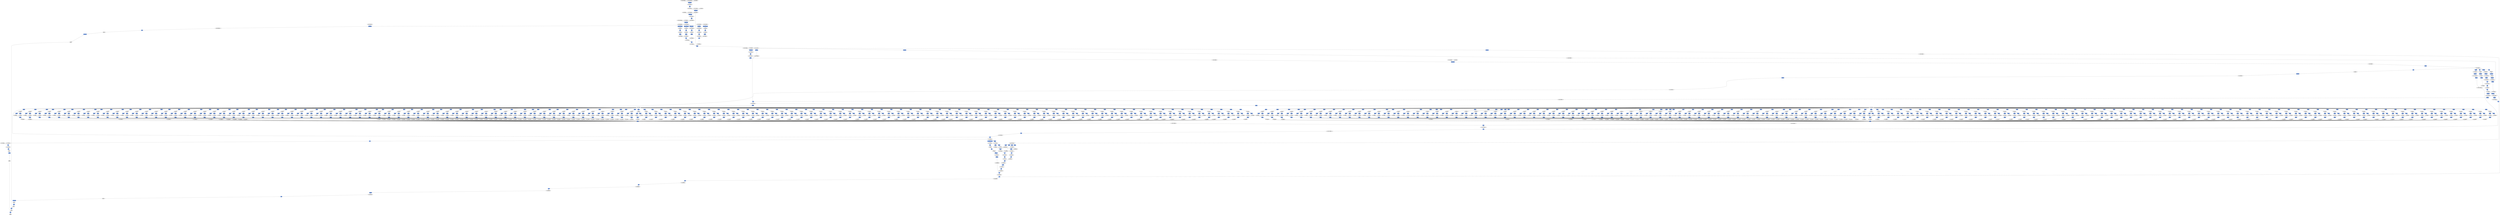 digraph graphname{rankdir=TB;4636803144 [label="Reshape",shape="record",fillcolor="#6495ED",style="filled"];4638769224 [label="GetItem",shape="record",fillcolor="#6495ED",style="filled"];4638769336 [label="(4, 1), float32",shape="octagon",fillcolor="#E0E0E0",style="filled"];4636803256 [label="(4), float32",shape="octagon",fillcolor="#E0E0E0",style="filled"];4638769392 [label="Reshape",shape="record",fillcolor="#6495ED",style="filled"];4636803424 [label="GetItem",shape="record",fillcolor="#6495ED",style="filled"];4638769616 [label="(1, 4), float32",shape="octagon",fillcolor="#E0E0E0",style="filled"];4636803536 [label="(4, 1), float32",shape="octagon",fillcolor="#E0E0E0",style="filled"];4638769672 [label="MatMul",shape="record",fillcolor="#6495ED",style="filled"];4636803592 [label="Reshape",shape="record",fillcolor="#6495ED",style="filled"];4638769840 [label="(4, 4), float32",shape="octagon",fillcolor="#E0E0E0",style="filled"];4636803816 [label="(1, 4), float32",shape="octagon",fillcolor="#E0E0E0",style="filled"];4636803872 [label="MatMul",shape="record",fillcolor="#6495ED",style="filled"];4638769952 [label="Reshape",shape="record",fillcolor="#6495ED",style="filled"];4638770064 [label="(4), float32",shape="octagon",fillcolor="#E0E0E0",style="filled"];4636804040 [label="(4, 4), float32",shape="octagon",fillcolor="#E0E0E0",style="filled"];4636804152 [label="Reshape",shape="record",fillcolor="#6495ED",style="filled"];4638770232 [label="GetItem",shape="record",fillcolor="#6495ED",style="filled"];4638770344 [label="(4, 1), float32",shape="octagon",fillcolor="#E0E0E0",style="filled"];4636804264 [label="(4), float32",shape="octagon",fillcolor="#E0E0E0",style="filled"];4638770400 [label="Reshape",shape="record",fillcolor="#6495ED",style="filled"];4636804432 [label="GetItem",shape="record",fillcolor="#6495ED",style="filled"];4638770624 [label="(1, 4), float32",shape="octagon",fillcolor="#E0E0E0",style="filled"];4636804544 [label="(4, 1), float32",shape="octagon",fillcolor="#E0E0E0",style="filled"];4638770680 [label="MatMul",shape="record",fillcolor="#6495ED",style="filled"];4636804600 [label="Reshape",shape="record",fillcolor="#6495ED",style="filled"];4638770792 [label="(2, 128), float32",shape="octagon",fillcolor="#E0E0E0",style="filled"];4638770848 [label="(4, 4), float32",shape="octagon",fillcolor="#E0E0E0",style="filled"];4636804824 [label="(1, 4), float32",shape="octagon",fillcolor="#E0E0E0",style="filled"];4636804880 [label="MatMul",shape="record",fillcolor="#6495ED",style="filled"];4638770960 [label="Reshape",shape="record",fillcolor="#6495ED",style="filled"];4636804992 [label="float32",shape="octagon",fillcolor="#E0E0E0",style="filled"];4638771072 [label="(4), float32",shape="octagon",fillcolor="#E0E0E0",style="filled"];4636805048 [label="(4, 4), float32",shape="octagon",fillcolor="#E0E0E0",style="filled"];4636805160 [label="Reshape",shape="record",fillcolor="#6495ED",style="filled"];4638771240 [label="GetItem",shape="record",fillcolor="#6495ED",style="filled"];4638771352 [label="(4, 1), float32",shape="octagon",fillcolor="#E0E0E0",style="filled"];4636805272 [label="(4), float32",shape="octagon",fillcolor="#E0E0E0",style="filled"];4638771408 [label="Reshape",shape="record",fillcolor="#6495ED",style="filled"];4636805440 [label="GetItem",shape="record",fillcolor="#6495ED",style="filled"];4638771632 [label="(1, 4), float32",shape="octagon",fillcolor="#E0E0E0",style="filled"];4636805552 [label="(4, 1), float32",shape="octagon",fillcolor="#E0E0E0",style="filled"];4638771688 [label="MatMul",shape="record",fillcolor="#6495ED",style="filled"];4636805608 [label="Reshape",shape="record",fillcolor="#6495ED",style="filled"];4638771856 [label="(4, 4), float32",shape="octagon",fillcolor="#E0E0E0",style="filled"];4636805832 [label="(1, 4), float32",shape="octagon",fillcolor="#E0E0E0",style="filled"];4636805888 [label="MatMul",shape="record",fillcolor="#6495ED",style="filled"];4638771968 [label="Reshape",shape="record",fillcolor="#6495ED",style="filled"];4636806000 [label="_ + _",shape="record",fillcolor="#6495ED",style="filled"];4638772080 [label="(4), float32",shape="octagon",fillcolor="#E0E0E0",style="filled"];4636806056 [label="(4, 4), float32",shape="octagon",fillcolor="#E0E0E0",style="filled"];4636806168 [label="Reshape",shape="record",fillcolor="#6495ED",style="filled"];4638772248 [label="GetItem",shape="record",fillcolor="#6495ED",style="filled"];4638772360 [label="(4, 1), float32",shape="octagon",fillcolor="#E0E0E0",style="filled"];4636806280 [label="(4), float32",shape="octagon",fillcolor="#E0E0E0",style="filled"];4638772416 [label="Reshape",shape="record",fillcolor="#6495ED",style="filled"];4636806448 [label="GetItem",shape="record",fillcolor="#6495ED",style="filled"];4638772640 [label="(1, 4), float32",shape="octagon",fillcolor="#E0E0E0",style="filled"];4636806560 [label="(4, 1), float32",shape="octagon",fillcolor="#E0E0E0",style="filled"];4638772696 [label="MatMul",shape="record",fillcolor="#6495ED",style="filled"];4636806616 [label="Reshape",shape="record",fillcolor="#6495ED",style="filled"];4638772864 [label="(4, 4), float32",shape="octagon",fillcolor="#E0E0E0",style="filled"];4636806840 [label="(1, 4), float32",shape="octagon",fillcolor="#E0E0E0",style="filled"];4636806896 [label="MatMul",shape="record",fillcolor="#6495ED",style="filled"];4638772976 [label="Reshape",shape="record",fillcolor="#6495ED",style="filled"];4638773088 [label="(4), float32",shape="octagon",fillcolor="#E0E0E0",style="filled"];4636807064 [label="(4, 4), float32",shape="octagon",fillcolor="#E0E0E0",style="filled"];4636414024 [label="Reshape",shape="record",fillcolor="#6495ED",style="filled"];4636938312 [label="Reshape",shape="record",fillcolor="#6495ED",style="filled"];4636020808 [label="GetItem",shape="record",fillcolor="#6495ED",style="filled"];4636151880 [label="GetItem",shape="record",fillcolor="#6495ED",style="filled"];4636020864 [label="(4, 1), float32",shape="octagon",fillcolor="#E0E0E0",style="filled"];4636282952 [label="GetItem",shape="record",fillcolor="#6495ED",style="filled"];4636020920 [label="MatMul",shape="record",fillcolor="#6495ED",style="filled"];4636151992 [label="(4, 1), float32",shape="octagon",fillcolor="#E0E0E0",style="filled"];4636283064 [label="(4, 1), float32",shape="octagon",fillcolor="#E0E0E0",style="filled"];4636414136 [label="(4), float32",shape="octagon",fillcolor="#E0E0E0",style="filled"];4636020976 [label="Reshape",shape="record",fillcolor="#6495ED",style="filled"];4636152048 [label="Reshape",shape="record",fillcolor="#6495ED",style="filled"];4636283120 [label="Reshape",shape="record",fillcolor="#6495ED",style="filled"];4636021032 [label="(1, 4), float32",shape="octagon",fillcolor="#E0E0E0",style="filled"];4636938424 [label="(4), float32",shape="octagon",fillcolor="#E0E0E0",style="filled"];4636021088 [label="Reshape",shape="record",fillcolor="#6495ED",style="filled"];4636414304 [label="GetItem",shape="record",fillcolor="#6495ED",style="filled"];4636938592 [label="GetItem",shape="record",fillcolor="#6495ED",style="filled"];4636021144 [label="SquaredError",shape="record",fillcolor="#6495ED",style="filled"];4636021200 [label="(4, 4), float32",shape="octagon",fillcolor="#E0E0E0",style="filled"];4636152272 [label="(1, 4), float32",shape="octagon",fillcolor="#E0E0E0",style="filled"];4636283344 [label="(1, 4), float32",shape="octagon",fillcolor="#E0E0E0",style="filled"];4636152328 [label="MatMul",shape="record",fillcolor="#6495ED",style="filled"];4636283400 [label="MatMul",shape="record",fillcolor="#6495ED",style="filled"];4636414416 [label="(4, 1), float32",shape="octagon",fillcolor="#E0E0E0",style="filled"];4636938704 [label="(4, 1), float32",shape="octagon",fillcolor="#E0E0E0",style="filled"];4636414472 [label="Reshape",shape="record",fillcolor="#6495ED",style="filled"];4636938760 [label="Reshape",shape="record",fillcolor="#6495ED",style="filled"];4636021256 [label="(4), float32",shape="octagon",fillcolor="#E0E0E0",style="filled"];4636283512 [label="_ / _",shape="record",fillcolor="#6495ED",style="filled"];4636021368 [label="(4, 1), float32",shape="octagon",fillcolor="#E0E0E0",style="filled"];4636021312 [label="GetItem",shape="record",fillcolor="#6495ED",style="filled"];4636152496 [label="(4, 4), float32",shape="octagon",fillcolor="#E0E0E0",style="filled"];4636283568 [label="(4, 4), float32",shape="octagon",fillcolor="#E0E0E0",style="filled"];4636021424 [label="MatMul",shape="record",fillcolor="#6495ED",style="filled"];4636414696 [label="(1, 4), float32",shape="octagon",fillcolor="#E0E0E0",style="filled"];4636938984 [label="(1, 4), float32",shape="octagon",fillcolor="#E0E0E0",style="filled"];4636021480 [label="Reshape",shape="record",fillcolor="#6495ED",style="filled"];4636414752 [label="MatMul",shape="record",fillcolor="#6495ED",style="filled"];4636939040 [label="MatMul",shape="record",fillcolor="#6495ED",style="filled"];4636021536 [label="(1, 4), float32",shape="octagon",fillcolor="#E0E0E0",style="filled"];4636021592 [label="Reshape",shape="record",fillcolor="#6495ED",style="filled"];4636152608 [label="Reshape",shape="record",fillcolor="#6495ED",style="filled"];4636152720 [label="(4), float32",shape="octagon",fillcolor="#E0E0E0",style="filled"];4636283792 [label="(4), float32",shape="octagon",fillcolor="#E0E0E0",style="filled"];4635628432 [label="LinearFunction",shape="record",fillcolor="#6495ED",style="filled"];4636939208 [label="(4, 4), float32",shape="octagon",fillcolor="#E0E0E0",style="filled"];4636021704 [label="(4, 4), float32",shape="octagon",fillcolor="#E0E0E0",style="filled"];4636414920 [label="(4, 4), float32",shape="octagon",fillcolor="#E0E0E0",style="filled"];4636021760 [label="(4), float32",shape="octagon",fillcolor="#E0E0E0",style="filled"];4636415032 [label="Reshape",shape="record",fillcolor="#6495ED",style="filled"];4636939320 [label="Reshape",shape="record",fillcolor="#6495ED",style="filled"];4636021816 [label="GetItem",shape="record",fillcolor="#6495ED",style="filled"];4636152888 [label="GetItem",shape="record",fillcolor="#6495ED",style="filled"];4636021872 [label="(4, 1), float32",shape="octagon",fillcolor="#E0E0E0",style="filled"];4635628656 [label="(128, 10), float32",shape="octagon",fillcolor="#E0E0E0",style="filled"];4635628600 [label="(128, 275), float32",shape="octagon",fillcolor="#E0E0E0",style="filled"];4636021928 [label="MatMul",shape="record",fillcolor="#6495ED",style="filled"];4636153000 [label="(4, 1), float32",shape="octagon",fillcolor="#E0E0E0",style="filled"];4636284072 [label="(4, 1), float32",shape="octagon",fillcolor="#E0E0E0",style="filled"];4636415144 [label="(4), float32",shape="octagon",fillcolor="#E0E0E0",style="filled"];4636021984 [label="Reshape",shape="record",fillcolor="#6495ED",style="filled"];4636153056 [label="Reshape",shape="record",fillcolor="#6495ED",style="filled"];4636284128 [label="Reshape",shape="record",fillcolor="#6495ED",style="filled"];4636022040 [label="(1, 4), float32",shape="octagon",fillcolor="#E0E0E0",style="filled"];4636939432 [label="(4), float32",shape="octagon",fillcolor="#E0E0E0",style="filled"];4635628824 [label="LinearFunction",shape="record",fillcolor="#6495ED",style="filled"];4635628768 [label="(128, 10), float32",shape="octagon",fillcolor="#E0E0E0",style="filled"];4636022096 [label="Reshape",shape="record",fillcolor="#6495ED",style="filled"];4636415312 [label="GetItem",shape="record",fillcolor="#6495ED",style="filled"];4636939600 [label="GetItem",shape="record",fillcolor="#6495ED",style="filled"];4635628936 [label="float32",shape="octagon",fillcolor="#E0E0E0",style="filled"];4636022208 [label="(4, 4), float32",shape="octagon",fillcolor="#E0E0E0",style="filled"];4636153280 [label="(1, 4), float32",shape="octagon",fillcolor="#E0E0E0",style="filled"];4636284352 [label="(1, 4), float32",shape="octagon",fillcolor="#E0E0E0",style="filled"];4636153336 [label="MatMul",shape="record",fillcolor="#6495ED",style="filled"];4636284408 [label="MatMul",shape="record",fillcolor="#6495ED",style="filled"];4636415424 [label="(4, 1), float32",shape="octagon",fillcolor="#E0E0E0",style="filled"];4636939712 [label="(4, 1), float32",shape="octagon",fillcolor="#E0E0E0",style="filled"];4636284464 [label="Stack",shape="record",fillcolor="#6495ED",style="filled"];4636415480 [label="Reshape",shape="record",fillcolor="#6495ED",style="filled"];4636939768 [label="Reshape",shape="record",fillcolor="#6495ED",style="filled"];4636153448 [label="(4, 4), float32",shape="octagon",fillcolor="#E0E0E0",style="filled"];4636022376 [label="(4, 1), float32",shape="octagon",fillcolor="#E0E0E0",style="filled"];4636022264 [label="(4), float32",shape="octagon",fillcolor="#E0E0E0",style="filled"];4636022320 [label="GetItem",shape="record",fillcolor="#6495ED",style="filled"];4636284576 [label="(4, 4), float32",shape="octagon",fillcolor="#E0E0E0",style="filled"];4636153504 [label="(4, 4), float32",shape="octagon",fillcolor="#E0E0E0",style="filled"];4636022432 [label="MatMul",shape="record",fillcolor="#6495ED",style="filled"];4636939992 [label="(1, 4), float32",shape="octagon",fillcolor="#E0E0E0",style="filled"];4636415704 [label="(1, 4), float32",shape="octagon",fillcolor="#E0E0E0",style="filled"];4636022488 [label="Reshape",shape="record",fillcolor="#6495ED",style="filled"];4635629216 [label="(128, 10), float32",shape="octagon",fillcolor="#E0E0E0",style="filled"];4636415760 [label="MatMul",shape="record",fillcolor="#6495ED",style="filled"];4636940048 [label="MatMul",shape="record",fillcolor="#6495ED",style="filled"];4636022544 [label="(1, 4), float32",shape="octagon",fillcolor="#E0E0E0",style="filled"];4636022600 [label="Reshape",shape="record",fillcolor="#6495ED",style="filled"];4636153616 [label="Reshape",shape="record",fillcolor="#6495ED",style="filled"];4636284744 [label="GetItem",shape="record",fillcolor="#6495ED",style="filled"];4636284688 [label="(128, 4), float32",shape="octagon",fillcolor="#E0E0E0",style="filled"];4636153728 [label="(4), float32",shape="octagon",fillcolor="#E0E0E0",style="filled"];4635629328 [label="SquaredError",shape="record",fillcolor="#6495ED",style="filled"];4635629440 [label="LinearFunction",shape="record",fillcolor="#6495ED",style="filled"];4636940216 [label="(4, 4), float32",shape="octagon",fillcolor="#E0E0E0",style="filled"];4636022712 [label="(4, 4), float32",shape="octagon",fillcolor="#E0E0E0",style="filled"];4636415928 [label="(4, 4), float32",shape="octagon",fillcolor="#E0E0E0",style="filled"];4635629496 [label="Reshape",shape="record",fillcolor="#6495ED",style="filled"];4636284912 [label="Reshape",shape="record",fillcolor="#6495ED",style="filled"];4636022768 [label="(4), float32",shape="octagon",fillcolor="#E0E0E0",style="filled"];4636416040 [label="Reshape",shape="record",fillcolor="#6495ED",style="filled"];4636940328 [label="Reshape",shape="record",fillcolor="#6495ED",style="filled"];4636022824 [label="GetItem",shape="record",fillcolor="#6495ED",style="filled"];4636153896 [label="GetItem",shape="record",fillcolor="#6495ED",style="filled"];4636022880 [label="(4, 1), float32",shape="octagon",fillcolor="#E0E0E0",style="filled"];4636285024 [label="(4), float32",shape="octagon",fillcolor="#E0E0E0",style="filled"];4635629664 [label="Sum",shape="record",fillcolor="#6495ED",style="filled"];4636022936 [label="MatMul",shape="record",fillcolor="#6495ED",style="filled"];4636154008 [label="(4, 1), float32",shape="octagon",fillcolor="#E0E0E0",style="filled"];4636416152 [label="(4), float32",shape="octagon",fillcolor="#E0E0E0",style="filled"];4636940440 [label="(4), float32",shape="octagon",fillcolor="#E0E0E0",style="filled"];4636022992 [label="Reshape",shape="record",fillcolor="#6495ED",style="filled"];4636154064 [label="Reshape",shape="record",fillcolor="#6495ED",style="filled"];4636285136 [label="Reshape",shape="record",fillcolor="#6495ED",style="filled"];4636023048 [label="(1, 4), float32",shape="octagon",fillcolor="#E0E0E0",style="filled"];4635629776 [label="sqrt",shape="record",fillcolor="#6495ED",style="filled"];4635629832 [label="(128, 275), float32",shape="octagon",fillcolor="#E0E0E0",style="filled"];4636023104 [label="Reshape",shape="record",fillcolor="#6495ED",style="filled"];4636285248 [label="GetItem",shape="record",fillcolor="#6495ED",style="filled"];4636416320 [label="GetItem",shape="record",fillcolor="#6495ED",style="filled"];4636023160 [label="BatchInv",shape="record",fillcolor="#6495ED",style="filled"];4636940608 [label="GetItem",shape="record",fillcolor="#6495ED",style="filled"];4635629944 [label="(128, 1), float32",shape="octagon",fillcolor="#E0E0E0",style="filled"];4635629888 [label="BatchL2NormSquared",shape="record",fillcolor="#6495ED",style="filled"];4636940720 [label="(4, 1), float32",shape="octagon",fillcolor="#E0E0E0",style="filled"];4636023216 [label="(4, 4), float32",shape="octagon",fillcolor="#E0E0E0",style="filled"];4636154288 [label="(1, 4), float32",shape="octagon",fillcolor="#E0E0E0",style="filled"];4636154344 [label="MatMul",shape="record",fillcolor="#6495ED",style="filled"];4636285360 [label="(4, 1), float32",shape="octagon",fillcolor="#E0E0E0",style="filled"];4636416432 [label="(4, 1), float32",shape="octagon",fillcolor="#E0E0E0",style="filled"];4636285416 [label="Reshape",shape="record",fillcolor="#6495ED",style="filled"];4636416488 [label="Reshape",shape="record",fillcolor="#6495ED",style="filled"];4636940776 [label="Reshape",shape="record",fillcolor="#6495ED",style="filled"];4636023272 [label="(4), float32",shape="octagon",fillcolor="#E0E0E0",style="filled"];4636154456 [label="MatMul",shape="record",fillcolor="#6495ED",style="filled"];4636023384 [label="(4, 1), float32",shape="octagon",fillcolor="#E0E0E0",style="filled"];4636023328 [label="GetItem",shape="record",fillcolor="#6495ED",style="filled"];4635630112 [label="sqrt",shape="record",fillcolor="#6495ED",style="filled"];4636154512 [label="(4, 4), float32",shape="octagon",fillcolor="#E0E0E0",style="filled"];4636023440 [label="MatMul",shape="record",fillcolor="#6495ED",style="filled"];4635630224 [label="Reshape",shape="record",fillcolor="#6495ED",style="filled"];4636941000 [label="(1, 4), float32",shape="octagon",fillcolor="#E0E0E0",style="filled"];4636285640 [label="(1, 4), float32",shape="octagon",fillcolor="#E0E0E0",style="filled"];4636023496 [label="Reshape",shape="record",fillcolor="#6495ED",style="filled"];4636416712 [label="(1, 4), float32",shape="octagon",fillcolor="#E0E0E0",style="filled"];4636285696 [label="MatMul",shape="record",fillcolor="#6495ED",style="filled"];4636416768 [label="MatMul",shape="record",fillcolor="#6495ED",style="filled"];4636941056 [label="MatMul",shape="record",fillcolor="#6495ED",style="filled"];4636023552 [label="(1, 4), float32",shape="octagon",fillcolor="#E0E0E0",style="filled"];4636023608 [label="Reshape",shape="record",fillcolor="#6495ED",style="filled"];4636154624 [label="Reshape",shape="record",fillcolor="#6495ED",style="filled"];4635630336 [label="_ / _",shape="record",fillcolor="#6495ED",style="filled"];4636154736 [label="(4), float32",shape="octagon",fillcolor="#E0E0E0",style="filled"];4636285808 [label="(128, 2), float32",shape="octagon",fillcolor="#E0E0E0",style="filled"];4635630448 [label="_ * constant array",shape="record",fillcolor="#6495ED",style="filled"];4636941224 [label="(4, 4), float32",shape="octagon",fillcolor="#E0E0E0",style="filled"];4636023720 [label="(4, 4), float32",shape="octagon",fillcolor="#E0E0E0",style="filled"];4636285864 [label="(4, 4), float32",shape="octagon",fillcolor="#E0E0E0",style="filled"];4636416936 [label="(4, 4), float32",shape="octagon",fillcolor="#E0E0E0",style="filled"];4636023776 [label="(4), float32",shape="octagon",fillcolor="#E0E0E0",style="filled"];4635630504 [label="(128, 1), float32",shape="octagon",fillcolor="#E0E0E0",style="filled"];4636285976 [label="Reshape",shape="record",fillcolor="#6495ED",style="filled"];4636417048 [label="Reshape",shape="record",fillcolor="#6495ED",style="filled"];4636941336 [label="Reshape",shape="record",fillcolor="#6495ED",style="filled"];4636023832 [label="GetItem",shape="record",fillcolor="#6495ED",style="filled"];4636023888 [label="(4, 1), float32",shape="octagon",fillcolor="#E0E0E0",style="filled"];4636154904 [label="GetItem",shape="record",fillcolor="#6495ED",style="filled"];4635630616 [label="(128, 1), float32",shape="octagon",fillcolor="#E0E0E0",style="filled"];4636023944 [label="MatMul",shape="record",fillcolor="#6495ED",style="filled"];4636155016 [label="(4, 1), float32",shape="octagon",fillcolor="#E0E0E0",style="filled"];4636286088 [label="(4), float32",shape="octagon",fillcolor="#E0E0E0",style="filled"];4636417160 [label="(4), float32",shape="octagon",fillcolor="#E0E0E0",style="filled"];4636024000 [label="Reshape",shape="record",fillcolor="#6495ED",style="filled"];4636155072 [label="Reshape",shape="record",fillcolor="#6495ED",style="filled"];4636941448 [label="(4), float32",shape="octagon",fillcolor="#E0E0E0",style="filled"];4636024056 [label="(1, 4), float32",shape="octagon",fillcolor="#E0E0E0",style="filled"];4635630840 [label="(128), float32",shape="octagon",fillcolor="#E0E0E0",style="filled"];4635630728 [label="sqrt",shape="record",fillcolor="#6495ED",style="filled"];4635630784 [label="BatchL2NormSquared",shape="record",fillcolor="#6495ED",style="filled"];4636024112 [label="Reshape",shape="record",fillcolor="#6495ED",style="filled"];4636286256 [label="GetItem",shape="record",fillcolor="#6495ED",style="filled"];4636417328 [label="GetItem",shape="record",fillcolor="#6495ED",style="filled"];4636941616 [label="GetItem",shape="record",fillcolor="#6495ED",style="filled"];4635630952 [label="(128, 1), float32",shape="octagon",fillcolor="#E0E0E0",style="filled"];4636024224 [label="(4, 4), float32",shape="octagon",fillcolor="#E0E0E0",style="filled"];4636155296 [label="(1, 4), float32",shape="octagon",fillcolor="#E0E0E0",style="filled"];4636941728 [label="(4, 1), float32",shape="octagon",fillcolor="#E0E0E0",style="filled"];4636155352 [label="MatMul",shape="record",fillcolor="#6495ED",style="filled"];4636286368 [label="(4, 1), float32",shape="octagon",fillcolor="#E0E0E0",style="filled"];4636417440 [label="(4, 1), float32",shape="octagon",fillcolor="#E0E0E0",style="filled"];4636286424 [label="Reshape",shape="record",fillcolor="#6495ED",style="filled"];4636417496 [label="Reshape",shape="record",fillcolor="#6495ED",style="filled"];4636941784 [label="Reshape",shape="record",fillcolor="#6495ED",style="filled"];4636024280 [label="(4), float32",shape="octagon",fillcolor="#E0E0E0",style="filled"];4636024392 [label="(4, 1), float32",shape="octagon",fillcolor="#E0E0E0",style="filled"];4636024336 [label="GetItem",shape="record",fillcolor="#6495ED",style="filled"];4635631120 [label="Reshape",shape="record",fillcolor="#6495ED",style="filled"];4635631176 [label="(128), float32",shape="octagon",fillcolor="#E0E0E0",style="filled"];4636155520 [label="(4, 4), float32",shape="octagon",fillcolor="#E0E0E0",style="filled"];4636024448 [label="MatMul",shape="record",fillcolor="#6495ED",style="filled"];4635631232 [label="BatchL2NormSquared",shape="record",fillcolor="#6495ED",style="filled"];4636286648 [label="(1, 4), float32",shape="octagon",fillcolor="#E0E0E0",style="filled"];4636942008 [label="(1, 4), float32",shape="octagon",fillcolor="#E0E0E0",style="filled"];4636024504 [label="Reshape",shape="record",fillcolor="#6495ED",style="filled"];4636417720 [label="(1, 4), float32",shape="octagon",fillcolor="#E0E0E0",style="filled"];4636286704 [label="MatMul",shape="record",fillcolor="#6495ED",style="filled"];4636417776 [label="MatMul",shape="record",fillcolor="#6495ED",style="filled"];4636942064 [label="MatMul",shape="record",fillcolor="#6495ED",style="filled"];4636024560 [label="(1, 4), float32",shape="octagon",fillcolor="#E0E0E0",style="filled"];4636024616 [label="Reshape",shape="record",fillcolor="#6495ED",style="filled"];4636155632 [label="Reshape",shape="record",fillcolor="#6495ED",style="filled"];4635631344 [label="Concat",shape="record",fillcolor="#6495ED",style="filled"];4636417888 [label="(128, 1), float32",shape="octagon",fillcolor="#E0E0E0",style="filled"];4636155744 [label="(4), float32",shape="octagon",fillcolor="#E0E0E0",style="filled"];4636286816 [label="Transpose",shape="record",fillcolor="#6495ED",style="filled"];4636417944 [label="(4, 4), float32",shape="octagon",fillcolor="#E0E0E0",style="filled"];4636942232 [label="(4, 4), float32",shape="octagon",fillcolor="#E0E0E0",style="filled"];4636024728 [label="(4, 4), float32",shape="octagon",fillcolor="#E0E0E0",style="filled"];4636286872 [label="(4, 4), float32",shape="octagon",fillcolor="#E0E0E0",style="filled"];4636024784 [label="(4), float32",shape="octagon",fillcolor="#E0E0E0",style="filled"];4635631568 [label="_ * _",shape="record",fillcolor="#6495ED",style="filled"];4635631456 [label="Reshape",shape="record",fillcolor="#6495ED",style="filled"];4635631512 [label="(128), float32",shape="octagon",fillcolor="#E0E0E0",style="filled"];4636811336 [label="Reshape",shape="record",fillcolor="#6495ED",style="filled"];4636811448 [label="(4), float32",shape="octagon",fillcolor="#E0E0E0",style="filled"];4636811616 [label="GetItem",shape="record",fillcolor="#6495ED",style="filled"];4636811728 [label="(4, 1), float32",shape="octagon",fillcolor="#E0E0E0",style="filled"];4636811784 [label="Reshape",shape="record",fillcolor="#6495ED",style="filled"];4636812008 [label="(1, 4), float32",shape="octagon",fillcolor="#E0E0E0",style="filled"];4636812064 [label="MatMul",shape="record",fillcolor="#6495ED",style="filled"];4636812232 [label="(4, 4), float32",shape="octagon",fillcolor="#E0E0E0",style="filled"];4636812344 [label="Reshape",shape="record",fillcolor="#6495ED",style="filled"];4636812456 [label="(4), float32",shape="octagon",fillcolor="#E0E0E0",style="filled"];4636812624 [label="GetItem",shape="record",fillcolor="#6495ED",style="filled"];4636812736 [label="(4, 1), float32",shape="octagon",fillcolor="#E0E0E0",style="filled"];4636812792 [label="Reshape",shape="record",fillcolor="#6495ED",style="filled"];4636813016 [label="(1, 4), float32",shape="octagon",fillcolor="#E0E0E0",style="filled"];4636813072 [label="MatMul",shape="record",fillcolor="#6495ED",style="filled"];4636813184 [label="float32",shape="octagon",fillcolor="#E0E0E0",style="filled"];4636813240 [label="(4, 4), float32",shape="octagon",fillcolor="#E0E0E0",style="filled"];4636813352 [label="Reshape",shape="record",fillcolor="#6495ED",style="filled"];4636813464 [label="(4), float32",shape="octagon",fillcolor="#E0E0E0",style="filled"];4638386440 [label="W: (10, 275), float32",shape="octagon",fillcolor="#E0E0E0",style="filled"];4636813632 [label="GetItem",shape="record",fillcolor="#6495ED",style="filled"];4636813744 [label="(4, 1), float32",shape="octagon",fillcolor="#E0E0E0",style="filled"];4636813800 [label="Reshape",shape="record",fillcolor="#6495ED",style="filled"];4638386664 [label="b: (10), float32",shape="octagon",fillcolor="#E0E0E0",style="filled"];4636814024 [label="(1, 4), float32",shape="octagon",fillcolor="#E0E0E0",style="filled"];4636814080 [label="MatMul",shape="record",fillcolor="#6495ED",style="filled"];4638387000 [label="W: (2, 10), float32",shape="octagon",fillcolor="#E0E0E0",style="filled"];4636814248 [label="(4, 4), float32",shape="octagon",fillcolor="#E0E0E0",style="filled"];4636814360 [label="Reshape",shape="record",fillcolor="#6495ED",style="filled"];4638387224 [label="b: (2), float32",shape="octagon",fillcolor="#E0E0E0",style="filled"];4636814472 [label="(4), float32",shape="octagon",fillcolor="#E0E0E0",style="filled"];4636814640 [label="GetItem",shape="record",fillcolor="#6495ED",style="filled"];4638387560 [label="W: (10, 2), float32",shape="octagon",fillcolor="#E0E0E0",style="filled"];4636814752 [label="(4, 1), float32",shape="octagon",fillcolor="#E0E0E0",style="filled"];4636814808 [label="Reshape",shape="record",fillcolor="#6495ED",style="filled"];4638387784 [label="b: (10), float32",shape="octagon",fillcolor="#E0E0E0",style="filled"];4636815032 [label="(1, 4), float32",shape="octagon",fillcolor="#E0E0E0",style="filled"];4636815088 [label="MatMul",shape="record",fillcolor="#6495ED",style="filled"];4636815256 [label="(4, 4), float32",shape="octagon",fillcolor="#E0E0E0",style="filled"];4638388120 [label="W: (275, 10), float32",shape="octagon",fillcolor="#E0E0E0",style="filled"];4636160072 [label="GetItem",shape="record",fillcolor="#6495ED",style="filled"];4636160184 [label="(4, 1), float32",shape="octagon",fillcolor="#E0E0E0",style="filled"];4636160240 [label="Reshape",shape="record",fillcolor="#6495ED",style="filled"];4636160464 [label="(1, 4), float32",shape="octagon",fillcolor="#E0E0E0",style="filled"];4636160520 [label="MatMul",shape="record",fillcolor="#6495ED",style="filled"];4636160632 [label="_ * 0.0078125",shape="record",fillcolor="#6495ED",style="filled"];4636160688 [label="(4, 4), float32",shape="octagon",fillcolor="#E0E0E0",style="filled"];4636160800 [label="Reshape",shape="record",fillcolor="#6495ED",style="filled"];4636160912 [label="(4), float32",shape="octagon",fillcolor="#E0E0E0",style="filled"];4636161080 [label="GetItem",shape="record",fillcolor="#6495ED",style="filled"];4636161192 [label="(4, 1), float32",shape="octagon",fillcolor="#E0E0E0",style="filled"];4636161248 [label="Reshape",shape="record",fillcolor="#6495ED",style="filled"];4636161472 [label="(1, 4), float32",shape="octagon",fillcolor="#E0E0E0",style="filled"];4636161528 [label="MatMul",shape="record",fillcolor="#6495ED",style="filled"];4636161640 [label="(128, 4), float32",shape="octagon",fillcolor="#E0E0E0",style="filled"];4636161696 [label="(4, 4), float32",shape="octagon",fillcolor="#E0E0E0",style="filled"];4636161808 [label="Reshape",shape="record",fillcolor="#6495ED",style="filled"];4636161920 [label="(4), float32",shape="octagon",fillcolor="#E0E0E0",style="filled"];4636162088 [label="GetItem",shape="record",fillcolor="#6495ED",style="filled"];4636162200 [label="(4, 1), float32",shape="octagon",fillcolor="#E0E0E0",style="filled"];4636162256 [label="Reshape",shape="record",fillcolor="#6495ED",style="filled"];4636162480 [label="(1, 4), float32",shape="octagon",fillcolor="#E0E0E0",style="filled"];4636162536 [label="MatMul",shape="record",fillcolor="#6495ED",style="filled"];4636162704 [label="(4, 4), float32",shape="octagon",fillcolor="#E0E0E0",style="filled"];4636162816 [label="Reshape",shape="record",fillcolor="#6495ED",style="filled"];4636162928 [label="(4), float32",shape="octagon",fillcolor="#E0E0E0",style="filled"];4636163096 [label="GetItem",shape="record",fillcolor="#6495ED",style="filled"];4636163208 [label="(4, 1), float32",shape="octagon",fillcolor="#E0E0E0",style="filled"];4636163264 [label="Reshape",shape="record",fillcolor="#6495ED",style="filled"];4636163488 [label="(1, 4), float32",shape="octagon",fillcolor="#E0E0E0",style="filled"];4636163544 [label="MatMul",shape="record",fillcolor="#6495ED",style="filled"];4636163656 [label="GetItem",shape="record",fillcolor="#6495ED",style="filled"];4636163712 [label="(4, 4), float32",shape="octagon",fillcolor="#E0E0E0",style="filled"];4636163824 [label="Reshape",shape="record",fillcolor="#6495ED",style="filled"];4636163936 [label="(4), float32",shape="octagon",fillcolor="#E0E0E0",style="filled"];4637343816 [label="Reshape",shape="record",fillcolor="#6495ED",style="filled"];4638654536 [label="GetItem",shape="record",fillcolor="#6495ED",style="filled"];4638654648 [label="(4, 1), float32",shape="octagon",fillcolor="#E0E0E0",style="filled"];4637343928 [label="(4), float32",shape="octagon",fillcolor="#E0E0E0",style="filled"];4638654704 [label="Reshape",shape="record",fillcolor="#6495ED",style="filled"];4637344096 [label="GetItem",shape="record",fillcolor="#6495ED",style="filled"];4638654928 [label="(1, 4), float32",shape="octagon",fillcolor="#E0E0E0",style="filled"];4637344208 [label="(4, 1), float32",shape="octagon",fillcolor="#E0E0E0",style="filled"];4638654984 [label="MatMul",shape="record",fillcolor="#6495ED",style="filled"];4637344264 [label="Reshape",shape="record",fillcolor="#6495ED",style="filled"];4638655096 [label="(128), float32",shape="octagon",fillcolor="#E0E0E0",style="filled"];4638655152 [label="(4, 4), float32",shape="octagon",fillcolor="#E0E0E0",style="filled"];4637344488 [label="(1, 4), float32",shape="octagon",fillcolor="#E0E0E0",style="filled"];4637344544 [label="MatMul",shape="record",fillcolor="#6495ED",style="filled"];4638655264 [label="Reshape",shape="record",fillcolor="#6495ED",style="filled"];4638655376 [label="(4), float32",shape="octagon",fillcolor="#E0E0E0",style="filled"];4637344712 [label="(4, 4), float32",shape="octagon",fillcolor="#E0E0E0",style="filled"];4637344824 [label="Reshape",shape="record",fillcolor="#6495ED",style="filled"];4638655544 [label="GetItem",shape="record",fillcolor="#6495ED",style="filled"];4638655656 [label="(4, 1), float32",shape="octagon",fillcolor="#E0E0E0",style="filled"];4637344936 [label="(4), float32",shape="octagon",fillcolor="#E0E0E0",style="filled"];4638655712 [label="Reshape",shape="record",fillcolor="#6495ED",style="filled"];4637345104 [label="GetItem",shape="record",fillcolor="#6495ED",style="filled"];4638655936 [label="(1, 4), float32",shape="octagon",fillcolor="#E0E0E0",style="filled"];4637345216 [label="(4, 1), float32",shape="octagon",fillcolor="#E0E0E0",style="filled"];4638655992 [label="MatMul",shape="record",fillcolor="#6495ED",style="filled"];4637345272 [label="Reshape",shape="record",fillcolor="#6495ED",style="filled"];4638656160 [label="(4, 4), float32",shape="octagon",fillcolor="#E0E0E0",style="filled"];4637345496 [label="(1, 4), float32",shape="octagon",fillcolor="#E0E0E0",style="filled"];4637345552 [label="MatMul",shape="record",fillcolor="#6495ED",style="filled"];4638656272 [label="Reshape",shape="record",fillcolor="#6495ED",style="filled"];4638656384 [label="(4), float32",shape="octagon",fillcolor="#E0E0E0",style="filled"];4637345720 [label="(4, 4), float32",shape="octagon",fillcolor="#E0E0E0",style="filled"];4637345832 [label="Reshape",shape="record",fillcolor="#6495ED",style="filled"];4638656552 [label="GetItem",shape="record",fillcolor="#6495ED",style="filled"];4638656664 [label="(4, 1), float32",shape="octagon",fillcolor="#E0E0E0",style="filled"];4637345944 [label="(4), float32",shape="octagon",fillcolor="#E0E0E0",style="filled"];4638656720 [label="Reshape",shape="record",fillcolor="#6495ED",style="filled"];4637346112 [label="GetItem",shape="record",fillcolor="#6495ED",style="filled"];4638656944 [label="(1, 4), float32",shape="octagon",fillcolor="#E0E0E0",style="filled"];4637346224 [label="(4, 1), float32",shape="octagon",fillcolor="#E0E0E0",style="filled"];4638657000 [label="MatMul",shape="record",fillcolor="#6495ED",style="filled"];4637346280 [label="Reshape",shape="record",fillcolor="#6495ED",style="filled"];4638657168 [label="(4, 4), float32",shape="octagon",fillcolor="#E0E0E0",style="filled"];4637346504 [label="(1, 4), float32",shape="octagon",fillcolor="#E0E0E0",style="filled"];4637346560 [label="MatMul",shape="record",fillcolor="#6495ED",style="filled"];4638657280 [label="Reshape",shape="record",fillcolor="#6495ED",style="filled"];4638657392 [label="(4), float32",shape="octagon",fillcolor="#E0E0E0",style="filled"];4637346728 [label="(4, 4), float32",shape="octagon",fillcolor="#E0E0E0",style="filled"];4637346840 [label="Reshape",shape="record",fillcolor="#6495ED",style="filled"];4638657560 [label="GetItem",shape="record",fillcolor="#6495ED",style="filled"];4638657672 [label="(4, 1), float32",shape="octagon",fillcolor="#E0E0E0",style="filled"];4637346952 [label="(4), float32",shape="octagon",fillcolor="#E0E0E0",style="filled"];4638657728 [label="Reshape",shape="record",fillcolor="#6495ED",style="filled"];4637347120 [label="GetItem",shape="record",fillcolor="#6495ED",style="filled"];4638657952 [label="(1, 4), float32",shape="octagon",fillcolor="#E0E0E0",style="filled"];4637347232 [label="(4, 1), float32",shape="octagon",fillcolor="#E0E0E0",style="filled"];4638658008 [label="MatMul",shape="record",fillcolor="#6495ED",style="filled"];4637347288 [label="Reshape",shape="record",fillcolor="#6495ED",style="filled"];4638658176 [label="(4, 4), float32",shape="octagon",fillcolor="#E0E0E0",style="filled"];4637347512 [label="(1, 4), float32",shape="octagon",fillcolor="#E0E0E0",style="filled"];4637347568 [label="MatMul",shape="record",fillcolor="#6495ED",style="filled"];4638658288 [label="Reshape",shape="record",fillcolor="#6495ED",style="filled"];4638658400 [label="(4), float32",shape="octagon",fillcolor="#E0E0E0",style="filled"];4637347736 [label="(4, 4), float32",shape="octagon",fillcolor="#E0E0E0",style="filled"];4636299336 [label="Reshape",shape="record",fillcolor="#6495ED",style="filled"];4636430408 [label="Reshape",shape="record",fillcolor="#6495ED",style="filled"];4636299448 [label="(4), float32",shape="octagon",fillcolor="#E0E0E0",style="filled"];4636430520 [label="(4), float32",shape="octagon",fillcolor="#E0E0E0",style="filled"];4636299616 [label="GetItem",shape="record",fillcolor="#6495ED",style="filled"];4636430688 [label="GetItem",shape="record",fillcolor="#6495ED",style="filled"];4636299728 [label="(4, 1), float32",shape="octagon",fillcolor="#E0E0E0",style="filled"];4636430800 [label="(4, 1), float32",shape="octagon",fillcolor="#E0E0E0",style="filled"];4636299784 [label="Reshape",shape="record",fillcolor="#6495ED",style="filled"];4636430856 [label="Reshape",shape="record",fillcolor="#6495ED",style="filled"];4636300008 [label="(1, 4), float32",shape="octagon",fillcolor="#E0E0E0",style="filled"];4636431080 [label="(1, 4), float32",shape="octagon",fillcolor="#E0E0E0",style="filled"];4636300064 [label="MatMul",shape="record",fillcolor="#6495ED",style="filled"];4636431136 [label="MatMul",shape="record",fillcolor="#6495ED",style="filled"];4636300232 [label="(4, 4), float32",shape="octagon",fillcolor="#E0E0E0",style="filled"];4636431304 [label="(4, 4), float32",shape="octagon",fillcolor="#E0E0E0",style="filled"];4636300344 [label="Reshape",shape="record",fillcolor="#6495ED",style="filled"];4636431416 [label="Reshape",shape="record",fillcolor="#6495ED",style="filled"];4636300456 [label="(4), float32",shape="octagon",fillcolor="#E0E0E0",style="filled"];4636431528 [label="(4), float32",shape="octagon",fillcolor="#E0E0E0",style="filled"];4636300624 [label="GetItem",shape="record",fillcolor="#6495ED",style="filled"];4636431696 [label="GetItem",shape="record",fillcolor="#6495ED",style="filled"];4636300736 [label="(4, 1), float32",shape="octagon",fillcolor="#E0E0E0",style="filled"];4636431808 [label="(4, 1), float32",shape="octagon",fillcolor="#E0E0E0",style="filled"];4636300792 [label="Reshape",shape="record",fillcolor="#6495ED",style="filled"];4636431864 [label="Reshape",shape="record",fillcolor="#6495ED",style="filled"];4636432088 [label="(1, 4), float32",shape="octagon",fillcolor="#E0E0E0",style="filled"];4636301016 [label="(1, 4), float32",shape="octagon",fillcolor="#E0E0E0",style="filled"];4636301072 [label="MatMul",shape="record",fillcolor="#6495ED",style="filled"];4636432144 [label="MatMul",shape="record",fillcolor="#6495ED",style="filled"];4636301240 [label="(4, 4), float32",shape="octagon",fillcolor="#E0E0E0",style="filled"];4636432312 [label="(4, 4), float32",shape="octagon",fillcolor="#E0E0E0",style="filled"];4636301352 [label="Reshape",shape="record",fillcolor="#6495ED",style="filled"];4636432424 [label="Reshape",shape="record",fillcolor="#6495ED",style="filled"];4636301464 [label="(4), float32",shape="octagon",fillcolor="#E0E0E0",style="filled"];4636432536 [label="(4), float32",shape="octagon",fillcolor="#E0E0E0",style="filled"];4636301632 [label="GetItem",shape="record",fillcolor="#6495ED",style="filled"];4636432704 [label="GetItem",shape="record",fillcolor="#6495ED",style="filled"];4636432816 [label="(4, 1), float32",shape="octagon",fillcolor="#E0E0E0",style="filled"];4636301744 [label="(4, 1), float32",shape="octagon",fillcolor="#E0E0E0",style="filled"];4636301800 [label="Reshape",shape="record",fillcolor="#6495ED",style="filled"];4636432872 [label="Reshape",shape="record",fillcolor="#6495ED",style="filled"];4636302024 [label="(1, 4), float32",shape="octagon",fillcolor="#E0E0E0",style="filled"];4636433096 [label="(1, 4), float32",shape="octagon",fillcolor="#E0E0E0",style="filled"];4636302080 [label="MatMul",shape="record",fillcolor="#6495ED",style="filled"];4636433152 [label="MatMul",shape="record",fillcolor="#6495ED",style="filled"];4636433264 [label="float32",shape="octagon",fillcolor="#E0E0E0",style="filled"];4636302248 [label="(4, 4), float32",shape="octagon",fillcolor="#E0E0E0",style="filled"];4636433320 [label="(4, 4), float32",shape="octagon",fillcolor="#E0E0E0",style="filled"];4636302360 [label="Reshape",shape="record",fillcolor="#6495ED",style="filled"];4636433432 [label="Reshape",shape="record",fillcolor="#6495ED",style="filled"];4636302472 [label="(4), float32",shape="octagon",fillcolor="#E0E0E0",style="filled"];4636433544 [label="(4), float32",shape="octagon",fillcolor="#E0E0E0",style="filled"];4636302640 [label="GetItem",shape="record",fillcolor="#6495ED",style="filled"];4636433712 [label="GetItem",shape="record",fillcolor="#6495ED",style="filled"];4636433824 [label="(4, 1), float32",shape="octagon",fillcolor="#E0E0E0",style="filled"];4636302752 [label="(4, 1), float32",shape="octagon",fillcolor="#E0E0E0",style="filled"];4636302808 [label="Reshape",shape="record",fillcolor="#6495ED",style="filled"];4636433880 [label="Reshape",shape="record",fillcolor="#6495ED",style="filled"];4636434104 [label="(1, 4), float32",shape="octagon",fillcolor="#E0E0E0",style="filled"];4636303032 [label="(1, 4), float32",shape="octagon",fillcolor="#E0E0E0",style="filled"];4636303088 [label="MatMul",shape="record",fillcolor="#6495ED",style="filled"];4636434160 [label="MatMul",shape="record",fillcolor="#6495ED",style="filled"];4636434272 [label="_ * 0.0078125",shape="record",fillcolor="#6495ED",style="filled"];4636303200 [label="(2, 128), float32",shape="octagon",fillcolor="#E0E0E0",style="filled"];4636303256 [label="(4, 4), float32",shape="octagon",fillcolor="#E0E0E0",style="filled"];4636434328 [label="(4, 4), float32",shape="octagon",fillcolor="#E0E0E0",style="filled"];4636303432 [label="Reshape",shape="record",fillcolor="#6495ED",style="filled"];4636827720 [label="Reshape",shape="record",fillcolor="#6495ED",style="filled"];4636041288 [label="GetItem",shape="record",fillcolor="#6495ED",style="filled"];4638793800 [label="GetItem",shape="record",fillcolor="#6495ED",style="filled"];4636041344 [label="(4, 1), float32",shape="octagon",fillcolor="#E0E0E0",style="filled"];4636041400 [label="MatMul",shape="record",fillcolor="#6495ED",style="filled"];4638793912 [label="(4, 1), float32",shape="octagon",fillcolor="#E0E0E0",style="filled"];4636303544 [label="(4), float32",shape="octagon",fillcolor="#E0E0E0",style="filled"];4636827832 [label="(4), float32",shape="octagon",fillcolor="#E0E0E0",style="filled"];4636041456 [label="Reshape",shape="record",fillcolor="#6495ED",style="filled"];4638793968 [label="Reshape",shape="record",fillcolor="#6495ED",style="filled"];4636041512 [label="(1, 4), float32",shape="octagon",fillcolor="#E0E0E0",style="filled"];4636041568 [label="Reshape",shape="record",fillcolor="#6495ED",style="filled"];4636303712 [label="GetItem",shape="record",fillcolor="#6495ED",style="filled"];4636828000 [label="GetItem",shape="record",fillcolor="#6495ED",style="filled"];4636041624 [label="(2, 4, 4), float32",shape="octagon",fillcolor="#E0E0E0",style="filled"];4636303824 [label="(4, 1), float32",shape="octagon",fillcolor="#E0E0E0",style="filled"];4636041680 [label="(4, 4), float32",shape="octagon",fillcolor="#E0E0E0",style="filled"];4638794192 [label="(1, 4), float32",shape="octagon",fillcolor="#E0E0E0",style="filled"];4638794248 [label="MatMul",shape="record",fillcolor="#6495ED",style="filled"];4636828112 [label="(4, 1), float32",shape="octagon",fillcolor="#E0E0E0",style="filled"];4636303880 [label="Reshape",shape="record",fillcolor="#6495ED",style="filled"];4636828168 [label="Reshape",shape="record",fillcolor="#6495ED",style="filled"];4636041736 [label="(4), float32",shape="octagon",fillcolor="#E0E0E0",style="filled"];4636041792 [label="GetItem",shape="record",fillcolor="#6495ED",style="filled"];4638794360 [label="sqrt",shape="record",fillcolor="#6495ED",style="filled"];4636041848 [label="(4, 1), float32",shape="octagon",fillcolor="#E0E0E0",style="filled"];4638794416 [label="(4, 4), float32",shape="octagon",fillcolor="#E0E0E0",style="filled"];4636041904 [label="MatMul",shape="record",fillcolor="#6495ED",style="filled"];4636041960 [label="Reshape",shape="record",fillcolor="#6495ED",style="filled"];4636304104 [label="(1, 4), float32",shape="octagon",fillcolor="#E0E0E0",style="filled"];4636828392 [label="(1, 4), float32",shape="octagon",fillcolor="#E0E0E0",style="filled"];4636304160 [label="MatMul",shape="record",fillcolor="#6495ED",style="filled"];4636828448 [label="MatMul",shape="record",fillcolor="#6495ED",style="filled"];4636042016 [label="(1, 4), float32",shape="octagon",fillcolor="#E0E0E0",style="filled"];4636042072 [label="Reshape",shape="record",fillcolor="#6495ED",style="filled"];4638794528 [label="Reshape",shape="record",fillcolor="#6495ED",style="filled"];4636304272 [label="_ * _",shape="record",fillcolor="#6495ED",style="filled"];4638794640 [label="(4), float32",shape="octagon",fillcolor="#E0E0E0",style="filled"];4636042184 [label="(4, 4), float32",shape="octagon",fillcolor="#E0E0E0",style="filled"];4636304328 [label="(4, 4), float32",shape="octagon",fillcolor="#E0E0E0",style="filled"];4636828616 [label="(4, 4), float32",shape="octagon",fillcolor="#E0E0E0",style="filled"];4636042240 [label="(4), float32",shape="octagon",fillcolor="#E0E0E0",style="filled"];4636304440 [label="Reshape",shape="record",fillcolor="#6495ED",style="filled"];4636828728 [label="Reshape",shape="record",fillcolor="#6495ED",style="filled"];4636042296 [label="GetItem",shape="record",fillcolor="#6495ED",style="filled"];4638794808 [label="GetItem",shape="record",fillcolor="#6495ED",style="filled"];4636042352 [label="(4, 1), float32",shape="octagon",fillcolor="#E0E0E0",style="filled"];4636042408 [label="MatMul",shape="record",fillcolor="#6495ED",style="filled"];4638794920 [label="(4, 1), float32",shape="octagon",fillcolor="#E0E0E0",style="filled"];4636304552 [label="(4), float32",shape="octagon",fillcolor="#E0E0E0",style="filled"];4636828840 [label="(4), float32",shape="octagon",fillcolor="#E0E0E0",style="filled"];4636042464 [label="Reshape",shape="record",fillcolor="#6495ED",style="filled"];4638794976 [label="Reshape",shape="record",fillcolor="#6495ED",style="filled"];4636042520 [label="(1, 4), float32",shape="octagon",fillcolor="#E0E0E0",style="filled"];4636042576 [label="Reshape",shape="record",fillcolor="#6495ED",style="filled"];4636304720 [label="GetItem",shape="record",fillcolor="#6495ED",style="filled"];4636829008 [label="GetItem",shape="record",fillcolor="#6495ED",style="filled"];4636042632 [label="BroadcastTo",shape="record",fillcolor="#6495ED",style="filled"];4636304832 [label="(4, 1), float32",shape="octagon",fillcolor="#E0E0E0",style="filled"];4636042688 [label="(4, 4), float32",shape="octagon",fillcolor="#E0E0E0",style="filled"];4638795200 [label="(1, 4), float32",shape="octagon",fillcolor="#E0E0E0",style="filled"];4638795256 [label="MatMul",shape="record",fillcolor="#6495ED",style="filled"];4636829120 [label="(4, 1), float32",shape="octagon",fillcolor="#E0E0E0",style="filled"];4636304888 [label="Reshape",shape="record",fillcolor="#6495ED",style="filled"];4636829176 [label="Reshape",shape="record",fillcolor="#6495ED",style="filled"];4636042744 [label="(4), float32",shape="octagon",fillcolor="#E0E0E0",style="filled"];4636042800 [label="GetItem",shape="record",fillcolor="#6495ED",style="filled"];4636042856 [label="(4, 1), float32",shape="octagon",fillcolor="#E0E0E0",style="filled"];4638795424 [label="(4, 4), float32",shape="octagon",fillcolor="#E0E0E0",style="filled"];4636042912 [label="MatMul",shape="record",fillcolor="#6495ED",style="filled"];4636829400 [label="(1, 4), float32",shape="octagon",fillcolor="#E0E0E0",style="filled"];4636042968 [label="Reshape",shape="record",fillcolor="#6495ED",style="filled"];4636305112 [label="(1, 4), float32",shape="octagon",fillcolor="#E0E0E0",style="filled"];4636305168 [label="MatMul",shape="record",fillcolor="#6495ED",style="filled"];4636829456 [label="MatMul",shape="record",fillcolor="#6495ED",style="filled"];4636043024 [label="(1, 4), float32",shape="octagon",fillcolor="#E0E0E0",style="filled"];4636043080 [label="Reshape",shape="record",fillcolor="#6495ED",style="filled"];4638795536 [label="Reshape",shape="record",fillcolor="#6495ED",style="filled"];4636829568 [label="float32",shape="octagon",fillcolor="#E0E0E0",style="filled"];4636305280 [label="Sum",shape="record",fillcolor="#6495ED",style="filled"];4638795648 [label="(4), float32",shape="octagon",fillcolor="#E0E0E0",style="filled"];4636043192 [label="(4, 4), float32",shape="octagon",fillcolor="#E0E0E0",style="filled"];4636305336 [label="(4, 4), float32",shape="octagon",fillcolor="#E0E0E0",style="filled"];4636829624 [label="(4, 4), float32",shape="octagon",fillcolor="#E0E0E0",style="filled"];4636043248 [label="(4), float32",shape="octagon",fillcolor="#E0E0E0",style="filled"];4636305448 [label="Reshape",shape="record",fillcolor="#6495ED",style="filled"];4636829736 [label="Reshape",shape="record",fillcolor="#6495ED",style="filled"];4636043304 [label="GetItem",shape="record",fillcolor="#6495ED",style="filled"];4638795816 [label="GetItem",shape="record",fillcolor="#6495ED",style="filled"];4636043360 [label="(4, 1), float32",shape="octagon",fillcolor="#E0E0E0",style="filled"];4636043416 [label="MatMul",shape="record",fillcolor="#6495ED",style="filled"];4638795928 [label="(4, 1), float32",shape="octagon",fillcolor="#E0E0E0",style="filled"];4636305560 [label="(4), float32",shape="octagon",fillcolor="#E0E0E0",style="filled"];4636829848 [label="(4), float32",shape="octagon",fillcolor="#E0E0E0",style="filled"];4636043472 [label="Reshape",shape="record",fillcolor="#6495ED",style="filled"];4638795984 [label="Reshape",shape="record",fillcolor="#6495ED",style="filled"];4636043528 [label="(1, 4), float32",shape="octagon",fillcolor="#E0E0E0",style="filled"];4636043584 [label="Reshape",shape="record",fillcolor="#6495ED",style="filled"];4636305728 [label="GetItem",shape="record",fillcolor="#6495ED",style="filled"];4636830016 [label="GetItem",shape="record",fillcolor="#6495ED",style="filled"];4636830128 [label="(4, 1), float32",shape="octagon",fillcolor="#E0E0E0",style="filled"];4636305840 [label="(4, 1), float32",shape="octagon",fillcolor="#E0E0E0",style="filled"];4636043696 [label="(4, 4), float32",shape="octagon",fillcolor="#E0E0E0",style="filled"];4638796264 [label="MatMul",shape="record",fillcolor="#6495ED",style="filled"];4638796208 [label="(1, 4), float32",shape="octagon",fillcolor="#E0E0E0",style="filled"];4636305896 [label="Reshape",shape="record",fillcolor="#6495ED",style="filled"];4636830184 [label="Reshape",shape="record",fillcolor="#6495ED",style="filled"];4636043752 [label="(4), float32",shape="octagon",fillcolor="#E0E0E0",style="filled"];4636043808 [label="GetItem",shape="record",fillcolor="#6495ED",style="filled"];4638796376 [label="(2, 4, 4), float32",shape="octagon",fillcolor="#E0E0E0",style="filled"];4636043864 [label="(4, 1), float32",shape="octagon",fillcolor="#E0E0E0",style="filled"];4638796432 [label="(4, 4), float32",shape="octagon",fillcolor="#E0E0E0",style="filled"];4636043920 [label="MatMul",shape="record",fillcolor="#6495ED",style="filled"];4636830408 [label="(1, 4), float32",shape="octagon",fillcolor="#E0E0E0",style="filled"];4636043976 [label="Reshape",shape="record",fillcolor="#6495ED",style="filled"];4636306120 [label="(1, 4), float32",shape="octagon",fillcolor="#E0E0E0",style="filled"];4636306176 [label="MatMul",shape="record",fillcolor="#6495ED",style="filled"];4636830464 [label="MatMul",shape="record",fillcolor="#6495ED",style="filled"];4636044032 [label="(1, 4), float32",shape="octagon",fillcolor="#E0E0E0",style="filled"];4636044088 [label="Reshape",shape="record",fillcolor="#6495ED",style="filled"];4638796544 [label="Reshape",shape="record",fillcolor="#6495ED",style="filled"];4636830576 [label="_ + _",shape="record",fillcolor="#6495ED",style="filled"];4636306288 [label="(2, 128), float32",shape="octagon",fillcolor="#E0E0E0",style="filled"];4638796656 [label="(4), float32",shape="octagon",fillcolor="#E0E0E0",style="filled"];4636044200 [label="(4, 4), float32",shape="octagon",fillcolor="#E0E0E0",style="filled"];4636306344 [label="(4, 4), float32",shape="octagon",fillcolor="#E0E0E0",style="filled"];4636830632 [label="(4, 4), float32",shape="octagon",fillcolor="#E0E0E0",style="filled"];4636044256 [label="(4), float32",shape="octagon",fillcolor="#E0E0E0",style="filled"];4636306456 [label="Reshape",shape="record",fillcolor="#6495ED",style="filled"];4636830744 [label="Reshape",shape="record",fillcolor="#6495ED",style="filled"];4636044312 [label="GetItem",shape="record",fillcolor="#6495ED",style="filled"];4638796824 [label="GetItem",shape="record",fillcolor="#6495ED",style="filled"];4636044368 [label="(4, 1), float32",shape="octagon",fillcolor="#E0E0E0",style="filled"];4636044424 [label="MatMul",shape="record",fillcolor="#6495ED",style="filled"];4638796936 [label="(4, 1), float32",shape="octagon",fillcolor="#E0E0E0",style="filled"];4636306568 [label="(4), float32",shape="octagon",fillcolor="#E0E0E0",style="filled"];4636830856 [label="(4), float32",shape="octagon",fillcolor="#E0E0E0",style="filled"];4636044480 [label="Reshape",shape="record",fillcolor="#6495ED",style="filled"];4638796992 [label="Reshape",shape="record",fillcolor="#6495ED",style="filled"];4636044536 [label="(1, 4), float32",shape="octagon",fillcolor="#E0E0E0",style="filled"];4636044592 [label="Reshape",shape="record",fillcolor="#6495ED",style="filled"];4636306736 [label="GetItem",shape="record",fillcolor="#6495ED",style="filled"];4636831024 [label="GetItem",shape="record",fillcolor="#6495ED",style="filled"];4636044648 [label="(2, 128, 4), float32",shape="octagon",fillcolor="#E0E0E0",style="filled"];4636306848 [label="(4, 1), float32",shape="octagon",fillcolor="#E0E0E0",style="filled"];4636831136 [label="(4, 1), float32",shape="octagon",fillcolor="#E0E0E0",style="filled"];4636044704 [label="(4, 4), float32",shape="octagon",fillcolor="#E0E0E0",style="filled"];4638797272 [label="MatMul",shape="record",fillcolor="#6495ED",style="filled"];4638797216 [label="(1, 4), float32",shape="octagon",fillcolor="#E0E0E0",style="filled"];4636306904 [label="Reshape",shape="record",fillcolor="#6495ED",style="filled"];4636831192 [label="Reshape",shape="record",fillcolor="#6495ED",style="filled"];4636044760 [label="(4), float32",shape="octagon",fillcolor="#E0E0E0",style="filled"];4636044816 [label="GetItem",shape="record",fillcolor="#6495ED",style="filled"];4638797384 [label="det",shape="record",fillcolor="#6495ED",style="filled"];4636044872 [label="(4, 1), float32",shape="octagon",fillcolor="#E0E0E0",style="filled"];4638797440 [label="(4, 4), float32",shape="octagon",fillcolor="#E0E0E0",style="filled"];4636044928 [label="MatMul",shape="record",fillcolor="#6495ED",style="filled"];4636831416 [label="(1, 4), float32",shape="octagon",fillcolor="#E0E0E0",style="filled"];4636044984 [label="Reshape",shape="record",fillcolor="#6495ED",style="filled"];4636307128 [label="(1, 4), float32",shape="octagon",fillcolor="#E0E0E0",style="filled"];4636307184 [label="MatMul",shape="record",fillcolor="#6495ED",style="filled"];4636831472 [label="MatMul",shape="record",fillcolor="#6495ED",style="filled"];4636045040 [label="(1, 4), float32",shape="octagon",fillcolor="#E0E0E0",style="filled"];4636045096 [label="Reshape",shape="record",fillcolor="#6495ED",style="filled"];4638797552 [label="Reshape",shape="record",fillcolor="#6495ED",style="filled"];4638797664 [label="(4), float32",shape="octagon",fillcolor="#E0E0E0",style="filled"];4636045152 [label="BroadcastTo",shape="record",fillcolor="#6495ED",style="filled"];4636045208 [label="(4, 4), float32",shape="octagon",fillcolor="#E0E0E0",style="filled"];4636307352 [label="(4, 4), float32",shape="octagon",fillcolor="#E0E0E0",style="filled"];4636831640 [label="(4, 4), float32",shape="octagon",fillcolor="#E0E0E0",style="filled"];4636045264 [label="(4), float32",shape="octagon",fillcolor="#E0E0E0",style="filled"];4636962888 [label="Reshape",shape="record",fillcolor="#6495ED",style="filled"];4638666824 [label="GetItem",shape="record",fillcolor="#6495ED",style="filled"];4638666936 [label="(4, 1), float32",shape="octagon",fillcolor="#E0E0E0",style="filled"];4636963000 [label="(4), float32",shape="octagon",fillcolor="#E0E0E0",style="filled"];4638666992 [label="Reshape",shape="record",fillcolor="#6495ED",style="filled"];4636963168 [label="GetItem",shape="record",fillcolor="#6495ED",style="filled"];4638667216 [label="(1, 4), float32",shape="octagon",fillcolor="#E0E0E0",style="filled"];4636963280 [label="(4, 1), float32",shape="octagon",fillcolor="#E0E0E0",style="filled"];4638667272 [label="MatMul",shape="record",fillcolor="#6495ED",style="filled"];4636963336 [label="Reshape",shape="record",fillcolor="#6495ED",style="filled"];4638667384 [label="Sum",shape="record",fillcolor="#6495ED",style="filled"];4638667440 [label="(4, 4), float32",shape="octagon",fillcolor="#E0E0E0",style="filled"];4636963560 [label="(1, 4), float32",shape="octagon",fillcolor="#E0E0E0",style="filled"];4636963616 [label="MatMul",shape="record",fillcolor="#6495ED",style="filled"];4638667552 [label="Reshape",shape="record",fillcolor="#6495ED",style="filled"];4638667664 [label="(4), float32",shape="octagon",fillcolor="#E0E0E0",style="filled"];4636963784 [label="(4, 4), float32",shape="octagon",fillcolor="#E0E0E0",style="filled"];4636963896 [label="Reshape",shape="record",fillcolor="#6495ED",style="filled"];4638667832 [label="GetItem",shape="record",fillcolor="#6495ED",style="filled"];4638667944 [label="(4, 1), float32",shape="octagon",fillcolor="#E0E0E0",style="filled"];4636964008 [label="(4), float32",shape="octagon",fillcolor="#E0E0E0",style="filled"];4638668000 [label="Reshape",shape="record",fillcolor="#6495ED",style="filled"];4636964176 [label="GetItem",shape="record",fillcolor="#6495ED",style="filled"];4638668224 [label="(1, 4), float32",shape="octagon",fillcolor="#E0E0E0",style="filled"];4636964288 [label="(4, 1), float32",shape="octagon",fillcolor="#E0E0E0",style="filled"];4638668280 [label="MatMul",shape="record",fillcolor="#6495ED",style="filled"];4636964344 [label="Reshape",shape="record",fillcolor="#6495ED",style="filled"];4638668448 [label="(4, 4), float32",shape="octagon",fillcolor="#E0E0E0",style="filled"];4636964568 [label="(1, 4), float32",shape="octagon",fillcolor="#E0E0E0",style="filled"];4636964624 [label="MatMul",shape="record",fillcolor="#6495ED",style="filled"];4638668560 [label="Reshape",shape="record",fillcolor="#6495ED",style="filled"];4638668672 [label="(4), float32",shape="octagon",fillcolor="#E0E0E0",style="filled"];4636964792 [label="(4, 4), float32",shape="octagon",fillcolor="#E0E0E0",style="filled"];4636964904 [label="Reshape",shape="record",fillcolor="#6495ED",style="filled"];4638668840 [label="GetItem",shape="record",fillcolor="#6495ED",style="filled"];4638668952 [label="(4, 1), float32",shape="octagon",fillcolor="#E0E0E0",style="filled"];4636965016 [label="(4), float32",shape="octagon",fillcolor="#E0E0E0",style="filled"];4638669008 [label="Reshape",shape="record",fillcolor="#6495ED",style="filled"];4636965184 [label="GetItem",shape="record",fillcolor="#6495ED",style="filled"];4638669232 [label="(1, 4), float32",shape="octagon",fillcolor="#E0E0E0",style="filled"];4636965296 [label="(4, 1), float32",shape="octagon",fillcolor="#E0E0E0",style="filled"];4638669288 [label="MatMul",shape="record",fillcolor="#6495ED",style="filled"];4636965352 [label="Reshape",shape="record",fillcolor="#6495ED",style="filled"];4638669400 [label="(128, 4), float32",shape="octagon",fillcolor="#E0E0E0",style="filled"];4638669456 [label="(4, 4), float32",shape="octagon",fillcolor="#E0E0E0",style="filled"];4636965576 [label="(1, 4), float32",shape="octagon",fillcolor="#E0E0E0",style="filled"];4636965632 [label="MatMul",shape="record",fillcolor="#6495ED",style="filled"];4638669568 [label="Reshape",shape="record",fillcolor="#6495ED",style="filled"];4638669680 [label="(4), float32",shape="octagon",fillcolor="#E0E0E0",style="filled"];4636965800 [label="(4, 4), float32",shape="octagon",fillcolor="#E0E0E0",style="filled"];4636965912 [label="Reshape",shape="record",fillcolor="#6495ED",style="filled"];4638669848 [label="GetItem",shape="record",fillcolor="#6495ED",style="filled"];4638669960 [label="(4, 1), float32",shape="octagon",fillcolor="#E0E0E0",style="filled"];4636966024 [label="(4), float32",shape="octagon",fillcolor="#E0E0E0",style="filled"];4638670016 [label="Reshape",shape="record",fillcolor="#6495ED",style="filled"];4636966192 [label="GetItem",shape="record",fillcolor="#6495ED",style="filled"];4638670240 [label="(1, 4), float32",shape="octagon",fillcolor="#E0E0E0",style="filled"];4636966304 [label="(4, 1), float32",shape="octagon",fillcolor="#E0E0E0",style="filled"];4638670296 [label="MatMul",shape="record",fillcolor="#6495ED",style="filled"];4636966360 [label="Reshape",shape="record",fillcolor="#6495ED",style="filled"];4638670408 [label="_ * _",shape="record",fillcolor="#6495ED",style="filled"];4638670464 [label="(4, 4), float32",shape="octagon",fillcolor="#E0E0E0",style="filled"];4636966584 [label="(1, 4), float32",shape="octagon",fillcolor="#E0E0E0",style="filled"];4636966640 [label="MatMul",shape="record",fillcolor="#6495ED",style="filled"];4638670576 [label="Reshape",shape="record",fillcolor="#6495ED",style="filled"];4638670688 [label="(4), float32",shape="octagon",fillcolor="#E0E0E0",style="filled"];4636966808 [label="(4, 4), float32",shape="octagon",fillcolor="#E0E0E0",style="filled"];4637360200 [label="Reshape",shape="record",fillcolor="#6495ED",style="filled"];4637360312 [label="(4), float32",shape="octagon",fillcolor="#E0E0E0",style="filled"];4637360480 [label="GetItem",shape="record",fillcolor="#6495ED",style="filled"];4637360592 [label="(4, 1), float32",shape="octagon",fillcolor="#E0E0E0",style="filled"];4637360648 [label="Reshape",shape="record",fillcolor="#6495ED",style="filled"];4637360872 [label="(1, 4), float32",shape="octagon",fillcolor="#E0E0E0",style="filled"];4637360928 [label="MatMul",shape="record",fillcolor="#6495ED",style="filled"];4637361096 [label="(4, 4), float32",shape="octagon",fillcolor="#E0E0E0",style="filled"];4637361208 [label="Reshape",shape="record",fillcolor="#6495ED",style="filled"];4637361320 [label="(4), float32",shape="octagon",fillcolor="#E0E0E0",style="filled"];4637361488 [label="GetItem",shape="record",fillcolor="#6495ED",style="filled"];4637361600 [label="(4, 1), float32",shape="octagon",fillcolor="#E0E0E0",style="filled"];4637361656 [label="Reshape",shape="record",fillcolor="#6495ED",style="filled"];4637361880 [label="(1, 4), float32",shape="octagon",fillcolor="#E0E0E0",style="filled"];4637361936 [label="MatMul",shape="record",fillcolor="#6495ED",style="filled"];4637362104 [label="(4, 4), float32",shape="octagon",fillcolor="#E0E0E0",style="filled"];4637362216 [label="Reshape",shape="record",fillcolor="#6495ED",style="filled"];4637362328 [label="(4), float32",shape="octagon",fillcolor="#E0E0E0",style="filled"];4637362496 [label="GetItem",shape="record",fillcolor="#6495ED",style="filled"];4637362608 [label="(4, 1), float32",shape="octagon",fillcolor="#E0E0E0",style="filled"];4637362664 [label="Reshape",shape="record",fillcolor="#6495ED",style="filled"];4637362888 [label="(1, 4), float32",shape="octagon",fillcolor="#E0E0E0",style="filled"];4637362944 [label="MatMul",shape="record",fillcolor="#6495ED",style="filled"];4637363112 [label="(4, 4), float32",shape="octagon",fillcolor="#E0E0E0",style="filled"];4637363224 [label="Reshape",shape="record",fillcolor="#6495ED",style="filled"];4637363336 [label="(4), float32",shape="octagon",fillcolor="#E0E0E0",style="filled"];4637363504 [label="GetItem",shape="record",fillcolor="#6495ED",style="filled"];4637363616 [label="(4, 1), float32",shape="octagon",fillcolor="#E0E0E0",style="filled"];4637363672 [label="Reshape",shape="record",fillcolor="#6495ED",style="filled"];4637363896 [label="(1, 4), float32",shape="octagon",fillcolor="#E0E0E0",style="filled"];4637363952 [label="MatMul",shape="record",fillcolor="#6495ED",style="filled"];4637364120 [label="(4, 4), float32",shape="octagon",fillcolor="#E0E0E0",style="filled"];4636446792 [label="Reshape",shape="record",fillcolor="#6495ED",style="filled"];4636184648 [label="GetItem",shape="record",fillcolor="#6495ED",style="filled"];4638806088 [label="GetItem",shape="record",fillcolor="#6495ED",style="filled"];4636184760 [label="(4, 1), float32",shape="octagon",fillcolor="#E0E0E0",style="filled"];4638806200 [label="(4, 1), float32",shape="octagon",fillcolor="#E0E0E0",style="filled"];4636446904 [label="(4), float32",shape="octagon",fillcolor="#E0E0E0",style="filled"];4636184816 [label="Reshape",shape="record",fillcolor="#6495ED",style="filled"];4638806256 [label="Reshape",shape="record",fillcolor="#6495ED",style="filled"];4636447072 [label="GetItem",shape="record",fillcolor="#6495ED",style="filled"];4636185040 [label="(1, 4), float32",shape="octagon",fillcolor="#E0E0E0",style="filled"];4636447184 [label="(4, 1), float32",shape="octagon",fillcolor="#E0E0E0",style="filled"];4638806480 [label="(1, 4), float32",shape="octagon",fillcolor="#E0E0E0",style="filled"];4636185096 [label="MatMul",shape="record",fillcolor="#6495ED",style="filled"];4638806536 [label="MatMul",shape="record",fillcolor="#6495ED",style="filled"];4636447240 [label="Reshape",shape="record",fillcolor="#6495ED",style="filled"];4636185264 [label="(4, 4), float32",shape="octagon",fillcolor="#E0E0E0",style="filled"];4638806704 [label="(4, 4), float32",shape="octagon",fillcolor="#E0E0E0",style="filled"];4636447464 [label="(1, 4), float32",shape="octagon",fillcolor="#E0E0E0",style="filled"];4636447520 [label="MatMul",shape="record",fillcolor="#6495ED",style="filled"];4636185376 [label="Reshape",shape="record",fillcolor="#6495ED",style="filled"];4638806816 [label="Reshape",shape="record",fillcolor="#6495ED",style="filled"];4636185488 [label="(4), float32",shape="octagon",fillcolor="#E0E0E0",style="filled"];4638806928 [label="(4), float32",shape="octagon",fillcolor="#E0E0E0",style="filled"];4636447688 [label="(4, 4), float32",shape="octagon",fillcolor="#E0E0E0",style="filled"];4636447800 [label="Reshape",shape="record",fillcolor="#6495ED",style="filled"];4636185656 [label="GetItem",shape="record",fillcolor="#6495ED",style="filled"];4638807096 [label="GetItem",shape="record",fillcolor="#6495ED",style="filled"];4636185768 [label="(4, 1), float32",shape="octagon",fillcolor="#E0E0E0",style="filled"];4638807208 [label="(4, 1), float32",shape="octagon",fillcolor="#E0E0E0",style="filled"];4636447912 [label="(4), float32",shape="octagon",fillcolor="#E0E0E0",style="filled"];4636185824 [label="Reshape",shape="record",fillcolor="#6495ED",style="filled"];4638807264 [label="Reshape",shape="record",fillcolor="#6495ED",style="filled"];4636448080 [label="GetItem",shape="record",fillcolor="#6495ED",style="filled"];4636186048 [label="(1, 4), float32",shape="octagon",fillcolor="#E0E0E0",style="filled"];4636448192 [label="(4, 1), float32",shape="octagon",fillcolor="#E0E0E0",style="filled"];4638807488 [label="(1, 4), float32",shape="octagon",fillcolor="#E0E0E0",style="filled"];4636186104 [label="MatMul",shape="record",fillcolor="#6495ED",style="filled"];4638807544 [label="MatMul",shape="record",fillcolor="#6495ED",style="filled"];4636448248 [label="Reshape",shape="record",fillcolor="#6495ED",style="filled"];4636186216 [label="(128, 4), float32",shape="octagon",fillcolor="#E0E0E0",style="filled"];4638807656 [label="BroadcastTo",shape="record",fillcolor="#6495ED",style="filled"];4638807712 [label="(4, 4), float32",shape="octagon",fillcolor="#E0E0E0",style="filled"];4636186272 [label="(4, 4), float32",shape="octagon",fillcolor="#E0E0E0",style="filled"];4636448472 [label="(1, 4), float32",shape="octagon",fillcolor="#E0E0E0",style="filled"];4636448528 [label="MatMul",shape="record",fillcolor="#6495ED",style="filled"];4636186384 [label="Reshape",shape="record",fillcolor="#6495ED",style="filled"];4638807824 [label="Reshape",shape="record",fillcolor="#6495ED",style="filled"];4636186496 [label="(4), float32",shape="octagon",fillcolor="#E0E0E0",style="filled"];4638807936 [label="(4), float32",shape="octagon",fillcolor="#E0E0E0",style="filled"];4636448696 [label="(4, 4), float32",shape="octagon",fillcolor="#E0E0E0",style="filled"];4636448808 [label="Reshape",shape="record",fillcolor="#6495ED",style="filled"];4636186664 [label="GetItem",shape="record",fillcolor="#6495ED",style="filled"];4638808104 [label="GetItem",shape="record",fillcolor="#6495ED",style="filled"];4636186776 [label="(4, 1), float32",shape="octagon",fillcolor="#E0E0E0",style="filled"];4638808216 [label="(4, 1), float32",shape="octagon",fillcolor="#E0E0E0",style="filled"];4636448920 [label="(4), float32",shape="octagon",fillcolor="#E0E0E0",style="filled"];4636186832 [label="Reshape",shape="record",fillcolor="#6495ED",style="filled"];4638808272 [label="Reshape",shape="record",fillcolor="#6495ED",style="filled"];4636449088 [label="GetItem",shape="record",fillcolor="#6495ED",style="filled"];4636187056 [label="(1, 4), float32",shape="octagon",fillcolor="#E0E0E0",style="filled"];4636449200 [label="(4, 1), float32",shape="octagon",fillcolor="#E0E0E0",style="filled"];4638808496 [label="(1, 4), float32",shape="octagon",fillcolor="#E0E0E0",style="filled"];4636187112 [label="MatMul",shape="record",fillcolor="#6495ED",style="filled"];4638808552 [label="MatMul",shape="record",fillcolor="#6495ED",style="filled"];4636449256 [label="Reshape",shape="record",fillcolor="#6495ED",style="filled"];4636187224 [label="GetItem",shape="record",fillcolor="#6495ED",style="filled"];4638808720 [label="(4, 4), float32",shape="octagon",fillcolor="#E0E0E0",style="filled"];4636187280 [label="(4, 4), float32",shape="octagon",fillcolor="#E0E0E0",style="filled"];4636449480 [label="(1, 4), float32",shape="octagon",fillcolor="#E0E0E0",style="filled"];4636449536 [label="MatMul",shape="record",fillcolor="#6495ED",style="filled"];4636187392 [label="Reshape",shape="record",fillcolor="#6495ED",style="filled"];4638808832 [label="Reshape",shape="record",fillcolor="#6495ED",style="filled"];4636187504 [label="(4), float32",shape="octagon",fillcolor="#E0E0E0",style="filled"];4638808944 [label="(4), float32",shape="octagon",fillcolor="#E0E0E0",style="filled"];4636449704 [label="(4, 4), float32",shape="octagon",fillcolor="#E0E0E0",style="filled"];4636449816 [label="Reshape",shape="record",fillcolor="#6495ED",style="filled"];4636187672 [label="GetItem",shape="record",fillcolor="#6495ED",style="filled"];4638809112 [label="GetItem",shape="record",fillcolor="#6495ED",style="filled"];4636187784 [label="(4, 1), float32",shape="octagon",fillcolor="#E0E0E0",style="filled"];4638809224 [label="(4, 1), float32",shape="octagon",fillcolor="#E0E0E0",style="filled"];4636449928 [label="(4), float32",shape="octagon",fillcolor="#E0E0E0",style="filled"];4636187840 [label="Reshape",shape="record",fillcolor="#6495ED",style="filled"];4638809280 [label="Reshape",shape="record",fillcolor="#6495ED",style="filled"];4636450096 [label="GetItem",shape="record",fillcolor="#6495ED",style="filled"];4638809504 [label="(1, 4), float32",shape="octagon",fillcolor="#E0E0E0",style="filled"];4636188064 [label="(1, 4), float32",shape="octagon",fillcolor="#E0E0E0",style="filled"];4636450208 [label="(4, 1), float32",shape="octagon",fillcolor="#E0E0E0",style="filled"];4636188120 [label="MatMul",shape="record",fillcolor="#6495ED",style="filled"];4638809560 [label="MatMul",shape="record",fillcolor="#6495ED",style="filled"];4636450264 [label="Reshape",shape="record",fillcolor="#6495ED",style="filled"];4638809672 [label="(2), float32",shape="octagon",fillcolor="#E0E0E0",style="filled"];4638809728 [label="(4, 4), float32",shape="octagon",fillcolor="#E0E0E0",style="filled"];4636188288 [label="(4, 4), float32",shape="octagon",fillcolor="#E0E0E0",style="filled"];4636450488 [label="(1, 4), float32",shape="octagon",fillcolor="#E0E0E0",style="filled"];4636450544 [label="MatMul",shape="record",fillcolor="#6495ED",style="filled"];4636188400 [label="Reshape",shape="record",fillcolor="#6495ED",style="filled"];4638809840 [label="Reshape",shape="record",fillcolor="#6495ED",style="filled"];4636450656 [label="float32",shape="octagon",fillcolor="#E0E0E0",style="filled"];4636188512 [label="(4), float32",shape="octagon",fillcolor="#E0E0E0",style="filled"];4638809952 [label="(4), float32",shape="octagon",fillcolor="#E0E0E0",style="filled"];4636450712 [label="(4, 4), float32",shape="octagon",fillcolor="#E0E0E0",style="filled"];4638683208 [label="GetItem",shape="record",fillcolor="#6495ED",style="filled"];4638683320 [label="(4, 1), float32",shape="octagon",fillcolor="#E0E0E0",style="filled"];4638683376 [label="Reshape",shape="record",fillcolor="#6495ED",style="filled"];4638683600 [label="(1, 4), float32",shape="octagon",fillcolor="#E0E0E0",style="filled"];4638683656 [label="MatMul",shape="record",fillcolor="#6495ED",style="filled"];4638683824 [label="(4, 4), float32",shape="octagon",fillcolor="#E0E0E0",style="filled"];4638683936 [label="Reshape",shape="record",fillcolor="#6495ED",style="filled"];4638684048 [label="(4), float32",shape="octagon",fillcolor="#E0E0E0",style="filled"];4638684216 [label="GetItem",shape="record",fillcolor="#6495ED",style="filled"];4638684328 [label="(4, 1), float32",shape="octagon",fillcolor="#E0E0E0",style="filled"];4638684384 [label="Reshape",shape="record",fillcolor="#6495ED",style="filled"];4638684608 [label="(1, 4), float32",shape="octagon",fillcolor="#E0E0E0",style="filled"];4638684664 [label="MatMul",shape="record",fillcolor="#6495ED",style="filled"];4638684776 [label="Stack",shape="record",fillcolor="#6495ED",style="filled"];4638684832 [label="(4, 4), float32",shape="octagon",fillcolor="#E0E0E0",style="filled"];4638684944 [label="Reshape",shape="record",fillcolor="#6495ED",style="filled"];4638685056 [label="(4), float32",shape="octagon",fillcolor="#E0E0E0",style="filled"];4638685224 [label="GetItem",shape="record",fillcolor="#6495ED",style="filled"];4638685336 [label="(4, 1), float32",shape="octagon",fillcolor="#E0E0E0",style="filled"];4638685392 [label="Reshape",shape="record",fillcolor="#6495ED",style="filled"];4638685616 [label="(1, 4), float32",shape="octagon",fillcolor="#E0E0E0",style="filled"];4638685672 [label="MatMul",shape="record",fillcolor="#6495ED",style="filled"];4638685784 [label="(128, 4), float32",shape="octagon",fillcolor="#E0E0E0",style="filled"];4638685840 [label="(4, 4), float32",shape="octagon",fillcolor="#E0E0E0",style="filled"];4638685952 [label="Reshape",shape="record",fillcolor="#6495ED",style="filled"];4638686064 [label="(4), float32",shape="octagon",fillcolor="#E0E0E0",style="filled"];4638686232 [label="GetItem",shape="record",fillcolor="#6495ED",style="filled"];4638686344 [label="(4, 1), float32",shape="octagon",fillcolor="#E0E0E0",style="filled"];4638686400 [label="Reshape",shape="record",fillcolor="#6495ED",style="filled"];4638686624 [label="(1, 4), float32",shape="octagon",fillcolor="#E0E0E0",style="filled"];4638686680 [label="MatMul",shape="record",fillcolor="#6495ED",style="filled"];4638686848 [label="(4, 4), float32",shape="octagon",fillcolor="#E0E0E0",style="filled"];4638686960 [label="Reshape",shape="record",fillcolor="#6495ED",style="filled"];4638687072 [label="(4), float32",shape="octagon",fillcolor="#E0E0E0",style="filled"];4637376584 [label="Reshape",shape="record",fillcolor="#6495ED",style="filled"];4637376696 [label="(4), float32",shape="octagon",fillcolor="#E0E0E0",style="filled"];4637376864 [label="GetItem",shape="record",fillcolor="#6495ED",style="filled"];4637376976 [label="(4, 1), float32",shape="octagon",fillcolor="#E0E0E0",style="filled"];4637377032 [label="Reshape",shape="record",fillcolor="#6495ED",style="filled"];4637377256 [label="(1, 4), float32",shape="octagon",fillcolor="#E0E0E0",style="filled"];4637377312 [label="MatMul",shape="record",fillcolor="#6495ED",style="filled"];4637377480 [label="(4, 4), float32",shape="octagon",fillcolor="#E0E0E0",style="filled"];4637377592 [label="Reshape",shape="record",fillcolor="#6495ED",style="filled"];4637377704 [label="(4), float32",shape="octagon",fillcolor="#E0E0E0",style="filled"];4637377872 [label="GetItem",shape="record",fillcolor="#6495ED",style="filled"];4637377984 [label="(4, 1), float32",shape="octagon",fillcolor="#E0E0E0",style="filled"];4637378040 [label="Reshape",shape="record",fillcolor="#6495ED",style="filled"];4637378264 [label="(1, 4), float32",shape="octagon",fillcolor="#E0E0E0",style="filled"];4637378320 [label="MatMul",shape="record",fillcolor="#6495ED",style="filled"];4637378488 [label="(4, 4), float32",shape="octagon",fillcolor="#E0E0E0",style="filled"];4637378600 [label="Reshape",shape="record",fillcolor="#6495ED",style="filled"];4637378712 [label="(4), float32",shape="octagon",fillcolor="#E0E0E0",style="filled"];4637378880 [label="GetItem",shape="record",fillcolor="#6495ED",style="filled"];4637378992 [label="(4, 1), float32",shape="octagon",fillcolor="#E0E0E0",style="filled"];4637379048 [label="Reshape",shape="record",fillcolor="#6495ED",style="filled"];4637379272 [label="(1, 4), float32",shape="octagon",fillcolor="#E0E0E0",style="filled"];4637379328 [label="MatMul",shape="record",fillcolor="#6495ED",style="filled"];4637379496 [label="(4, 4), float32",shape="octagon",fillcolor="#E0E0E0",style="filled"];4637379608 [label="Reshape",shape="record",fillcolor="#6495ED",style="filled"];4637379720 [label="(4), float32",shape="octagon",fillcolor="#E0E0E0",style="filled"];4637379888 [label="GetItem",shape="record",fillcolor="#6495ED",style="filled"];4637380000 [label="(4, 1), float32",shape="octagon",fillcolor="#E0E0E0",style="filled"];4637380056 [label="Reshape",shape="record",fillcolor="#6495ED",style="filled"];4637380280 [label="(1, 4), float32",shape="octagon",fillcolor="#E0E0E0",style="filled"];4637380336 [label="MatMul",shape="record",fillcolor="#6495ED",style="filled"];4637380504 [label="(4, 4), float32",shape="octagon",fillcolor="#E0E0E0",style="filled"];4636332104 [label="Reshape",shape="record",fillcolor="#6495ED",style="filled"];4636463176 [label="Reshape",shape="record",fillcolor="#6495ED",style="filled"];4636856392 [label="Reshape",shape="record",fillcolor="#6495ED",style="filled"];4636987464 [label="Reshape",shape="record",fillcolor="#6495ED",style="filled"];4637380680 [label="Reshape",shape="record",fillcolor="#6495ED",style="filled"];4638822472 [label="GetItem",shape="record",fillcolor="#6495ED",style="filled"];4638822584 [label="(4, 1), float32",shape="octagon",fillcolor="#E0E0E0",style="filled"];4636332216 [label="(4), float32",shape="octagon",fillcolor="#E0E0E0",style="filled"];4636463288 [label="(4), float32",shape="octagon",fillcolor="#E0E0E0",style="filled"];4636856504 [label="(4), float32",shape="octagon",fillcolor="#E0E0E0",style="filled"];4638822640 [label="Reshape",shape="record",fillcolor="#6495ED",style="filled"];4636987576 [label="(4), float32",shape="octagon",fillcolor="#E0E0E0",style="filled"];4637380792 [label="(4), float32",shape="octagon",fillcolor="#E0E0E0",style="filled"];4636332384 [label="GetItem",shape="record",fillcolor="#6495ED",style="filled"];4636463456 [label="GetItem",shape="record",fillcolor="#6495ED",style="filled"];4636856672 [label="GetItem",shape="record",fillcolor="#6495ED",style="filled"];4636987744 [label="GetItem",shape="record",fillcolor="#6495ED",style="filled"];4637380960 [label="GetItem",shape="record",fillcolor="#6495ED",style="filled"];4636856784 [label="(4, 1), float32",shape="octagon",fillcolor="#E0E0E0",style="filled"];4636987856 [label="(4, 1), float32",shape="octagon",fillcolor="#E0E0E0",style="filled"];4638822864 [label="(1, 4), float32",shape="octagon",fillcolor="#E0E0E0",style="filled"];4638822920 [label="MatMul",shape="record",fillcolor="#6495ED",style="filled"];4636332496 [label="(4, 1), float32",shape="octagon",fillcolor="#E0E0E0",style="filled"];4637381072 [label="(4, 1), float32",shape="octagon",fillcolor="#E0E0E0",style="filled"];4636463568 [label="(4, 1), float32",shape="octagon",fillcolor="#E0E0E0",style="filled"];4636332552 [label="Reshape",shape="record",fillcolor="#6495ED",style="filled"];4636463624 [label="Reshape",shape="record",fillcolor="#6495ED",style="filled"];4636856840 [label="Reshape",shape="record",fillcolor="#6495ED",style="filled"];4636987912 [label="Reshape",shape="record",fillcolor="#6495ED",style="filled"];4637381128 [label="Reshape",shape="record",fillcolor="#6495ED",style="filled"];4638823088 [label="(4, 4), float32",shape="octagon",fillcolor="#E0E0E0",style="filled"];4636857064 [label="(1, 4), float32",shape="octagon",fillcolor="#E0E0E0",style="filled"];4636988136 [label="(1, 4), float32",shape="octagon",fillcolor="#E0E0E0",style="filled"];4636332776 [label="(1, 4), float32",shape="octagon",fillcolor="#E0E0E0",style="filled"];4637381352 [label="(1, 4), float32",shape="octagon",fillcolor="#E0E0E0",style="filled"];4636332832 [label="MatMul",shape="record",fillcolor="#6495ED",style="filled"];4636463904 [label="MatMul",shape="record",fillcolor="#6495ED",style="filled"];4636857120 [label="MatMul",shape="record",fillcolor="#6495ED",style="filled"];4636988192 [label="MatMul",shape="record",fillcolor="#6495ED",style="filled"];4637381408 [label="MatMul",shape="record",fillcolor="#6495ED",style="filled"];4636463848 [label="(1, 4), float32",shape="octagon",fillcolor="#E0E0E0",style="filled"];4638823200 [label="Reshape",shape="record",fillcolor="#6495ED",style="filled"];4636332944 [label="log",shape="record",fillcolor="#6495ED",style="filled"];4636464016 [label="(2, 4, 4), float32",shape="octagon",fillcolor="#E0E0E0",style="filled"];4638823312 [label="(4), float32",shape="octagon",fillcolor="#E0E0E0",style="filled"];4636857288 [label="(4, 4), float32",shape="octagon",fillcolor="#E0E0E0",style="filled"];4636333000 [label="(4, 4), float32",shape="octagon",fillcolor="#E0E0E0",style="filled"];4636464072 [label="(4, 4), float32",shape="octagon",fillcolor="#E0E0E0",style="filled"];4636988360 [label="(4, 4), float32",shape="octagon",fillcolor="#E0E0E0",style="filled"];4637381576 [label="(4, 4), float32",shape="octagon",fillcolor="#E0E0E0",style="filled"];4636333112 [label="Reshape",shape="record",fillcolor="#6495ED",style="filled"];4636464184 [label="Reshape",shape="record",fillcolor="#6495ED",style="filled"];4636857400 [label="Reshape",shape="record",fillcolor="#6495ED",style="filled"];4636988472 [label="Reshape",shape="record",fillcolor="#6495ED",style="filled"];4638823480 [label="GetItem",shape="record",fillcolor="#6495ED",style="filled"];4638823592 [label="(4, 1), float32",shape="octagon",fillcolor="#E0E0E0",style="filled"];4636333224 [label="(4), float32",shape="octagon",fillcolor="#E0E0E0",style="filled"];4636464296 [label="(4), float32",shape="octagon",fillcolor="#E0E0E0",style="filled"];4636857512 [label="(4), float32",shape="octagon",fillcolor="#E0E0E0",style="filled"];4638823648 [label="Reshape",shape="record",fillcolor="#6495ED",style="filled"];4636988584 [label="(4), float32",shape="octagon",fillcolor="#E0E0E0",style="filled"];4637381800 [label="(4), float32",shape="octagon",fillcolor="#E0E0E0",style="filled"];4637381968 [label="(128, 4, 4), float32",shape="octagon",fillcolor="#E0E0E0",style="filled"];4636333392 [label="GetItem",shape="record",fillcolor="#6495ED",style="filled"];4636464464 [label="GetItem",shape="record",fillcolor="#6495ED",style="filled"];4636857680 [label="GetItem",shape="record",fillcolor="#6495ED",style="filled"];4636988752 [label="GetItem",shape="record",fillcolor="#6495ED",style="filled"];4636464576 [label="(4, 1), float32",shape="octagon",fillcolor="#E0E0E0",style="filled"];4636857792 [label="(4, 1), float32",shape="octagon",fillcolor="#E0E0E0",style="filled"];4636988864 [label="(4, 1), float32",shape="octagon",fillcolor="#E0E0E0",style="filled"];4638823872 [label="(1, 4), float32",shape="octagon",fillcolor="#E0E0E0",style="filled"];4638823928 [label="MatMul",shape="record",fillcolor="#6495ED",style="filled"];4636333504 [label="(4, 1), float32",shape="octagon",fillcolor="#E0E0E0",style="filled"];4637382080 [label="(4, 1), float32",shape="octagon",fillcolor="#E0E0E0",style="filled"];4636333560 [label="Reshape",shape="record",fillcolor="#6495ED",style="filled"];4636464632 [label="Reshape",shape="record",fillcolor="#6495ED",style="filled"];4636857848 [label="Reshape",shape="record",fillcolor="#6495ED",style="filled"];4637382248 [label="Stack",shape="record",fillcolor="#6495ED",style="filled"];4636988920 [label="Reshape",shape="record",fillcolor="#6495ED",style="filled"];4637382136 [label="Reshape",shape="record",fillcolor="#6495ED",style="filled"];4638824096 [label="(4, 4), float32",shape="octagon",fillcolor="#E0E0E0",style="filled"];4636464856 [label="(1, 4), float32",shape="octagon",fillcolor="#E0E0E0",style="filled"];4636858072 [label="(1, 4), float32",shape="octagon",fillcolor="#E0E0E0",style="filled"];4636989144 [label="(1, 4), float32",shape="octagon",fillcolor="#E0E0E0",style="filled"];4636333784 [label="(1, 4), float32",shape="octagon",fillcolor="#E0E0E0",style="filled"];4636333840 [label="MatMul",shape="record",fillcolor="#6495ED",style="filled"];4636464912 [label="MatMul",shape="record",fillcolor="#6495ED",style="filled"];4636858128 [label="MatMul",shape="record",fillcolor="#6495ED",style="filled"];4636989200 [label="MatMul",shape="record",fillcolor="#6495ED",style="filled"];4637382416 [label="MatMul",shape="record",fillcolor="#6495ED",style="filled"];4637382360 [label="(1, 4), float32",shape="octagon",fillcolor="#E0E0E0",style="filled"];4638824208 [label="Reshape",shape="record",fillcolor="#6495ED",style="filled"];4636858240 [label="float32",shape="octagon",fillcolor="#E0E0E0",style="filled"];4636333952 [label="(2, 128), float32",shape="octagon",fillcolor="#E0E0E0",style="filled"];4636465024 [label="1 / _",shape="record",fillcolor="#6495ED",style="filled"];4636465080 [label="(4, 4), float32",shape="octagon",fillcolor="#E0E0E0",style="filled"];4636334008 [label="(4, 4), float32",shape="octagon",fillcolor="#E0E0E0",style="filled"];4636858296 [label="(4, 4), float32",shape="octagon",fillcolor="#E0E0E0",style="filled"];4636989368 [label="(4, 4), float32",shape="octagon",fillcolor="#E0E0E0",style="filled"];4637382584 [label="(4, 4), float32",shape="octagon",fillcolor="#E0E0E0",style="filled"];4638824320 [label="(4), float32",shape="octagon",fillcolor="#E0E0E0",style="filled"];4637382696 [label="(128, 4, 4), float32",shape="octagon",fillcolor="#E0E0E0",style="filled"];4636334120 [label="Reshape",shape="record",fillcolor="#6495ED",style="filled"];4636465192 [label="Reshape",shape="record",fillcolor="#6495ED",style="filled"];4636858408 [label="Reshape",shape="record",fillcolor="#6495ED",style="filled"];4636989480 [label="Reshape",shape="record",fillcolor="#6495ED",style="filled"];4638824488 [label="GetItem",shape="record",fillcolor="#6495ED",style="filled"];4637382752 [label="BroadcastTo",shape="record",fillcolor="#6495ED",style="filled"];4638824600 [label="(4, 1), float32",shape="octagon",fillcolor="#E0E0E0",style="filled"];4636334232 [label="(4), float32",shape="octagon",fillcolor="#E0E0E0",style="filled"];4636465304 [label="(4), float32",shape="octagon",fillcolor="#E0E0E0",style="filled"];4636858520 [label="(4), float32",shape="octagon",fillcolor="#E0E0E0",style="filled"];4637382864 [label="(2, 128, 4, 4), float32",shape="octagon",fillcolor="#E0E0E0",style="filled"];4638824656 [label="Reshape",shape="record",fillcolor="#6495ED",style="filled"];4636989592 [label="(4), float32",shape="octagon",fillcolor="#E0E0E0",style="filled"];4636334400 [label="GetItem",shape="record",fillcolor="#6495ED",style="filled"];4636465472 [label="GetItem",shape="record",fillcolor="#6495ED",style="filled"];4636858688 [label="GetItem",shape="record",fillcolor="#6495ED",style="filled"];4636989760 [label="GetItem",shape="record",fillcolor="#6495ED",style="filled"];4636465584 [label="(4, 1), float32",shape="octagon",fillcolor="#E0E0E0",style="filled"];4636858800 [label="(4, 1), float32",shape="octagon",fillcolor="#E0E0E0",style="filled"];4636989872 [label="(4, 1), float32",shape="octagon",fillcolor="#E0E0E0",style="filled"];4638824880 [label="(1, 4), float32",shape="octagon",fillcolor="#E0E0E0",style="filled"];4638824936 [label="MatMul",shape="record",fillcolor="#6495ED",style="filled"];4636334512 [label="(4, 1), float32",shape="octagon",fillcolor="#E0E0E0",style="filled"];4636334568 [label="Reshape",shape="record",fillcolor="#6495ED",style="filled"];4636465640 [label="Reshape",shape="record",fillcolor="#6495ED",style="filled"];4636858856 [label="Reshape",shape="record",fillcolor="#6495ED",style="filled"];4636989928 [label="Reshape",shape="record",fillcolor="#6495ED",style="filled"];4638825048 [label="Transpose",shape="record",fillcolor="#6495ED",style="filled"];4637383256 [label="Transpose",shape="record",fillcolor="#6495ED",style="filled"];4637383200 [label="(4, 4, 2, 128), float32",shape="octagon",fillcolor="#E0E0E0",style="filled"];4638825104 [label="(4, 4), float32",shape="octagon",fillcolor="#E0E0E0",style="filled"];4636465864 [label="(1, 4), float32",shape="octagon",fillcolor="#E0E0E0",style="filled"];4636859080 [label="(1, 4), float32",shape="octagon",fillcolor="#E0E0E0",style="filled"];4636334792 [label="(1, 4), float32",shape="octagon",fillcolor="#E0E0E0",style="filled"];4636990152 [label="(1, 4), float32",shape="octagon",fillcolor="#E0E0E0",style="filled"];4636334848 [label="MatMul",shape="record",fillcolor="#6495ED",style="filled"];4636465920 [label="MatMul",shape="record",fillcolor="#6495ED",style="filled"];4636859136 [label="MatMul",shape="record",fillcolor="#6495ED",style="filled"];4637383480 [label="(2, 128, 4, 4), float32",shape="octagon",fillcolor="#E0E0E0",style="filled"];4636990208 [label="MatMul",shape="record",fillcolor="#6495ED",style="filled"];4638825216 [label="Reshape",shape="record",fillcolor="#6495ED",style="filled"];4638825328 [label="(4), float32",shape="octagon",fillcolor="#E0E0E0",style="filled"];4636466088 [label="(4, 4), float32",shape="octagon",fillcolor="#E0E0E0",style="filled"];4636859304 [label="(4, 4), float32",shape="octagon",fillcolor="#E0E0E0",style="filled"];4636335016 [label="(4, 4), float32",shape="octagon",fillcolor="#E0E0E0",style="filled"];4636990376 [label="(4, 4), float32",shape="octagon",fillcolor="#E0E0E0",style="filled"];4637383648 [label="Transpose",shape="record",fillcolor="#6495ED",style="filled"];4636335128 [label="Reshape",shape="record",fillcolor="#6495ED",style="filled"];4636466200 [label="Reshape",shape="record",fillcolor="#6495ED",style="filled"];4636859416 [label="Reshape",shape="record",fillcolor="#6495ED",style="filled"];4636990488 [label="Reshape",shape="record",fillcolor="#6495ED",style="filled"];4638825496 [label="GetItem",shape="record",fillcolor="#6495ED",style="filled"];4637383760 [label="(2), float32",shape="octagon",fillcolor="#E0E0E0",style="filled"];4638825608 [label="(4, 1), float32",shape="octagon",fillcolor="#E0E0E0",style="filled"];4636335240 [label="(4), float32",shape="octagon",fillcolor="#E0E0E0",style="filled"];4636466312 [label="(4), float32",shape="octagon",fillcolor="#E0E0E0",style="filled"];4636859528 [label="(4), float32",shape="octagon",fillcolor="#E0E0E0",style="filled"];4638825664 [label="Reshape",shape="record",fillcolor="#6495ED",style="filled"];4636990600 [label="(4), float32",shape="octagon",fillcolor="#E0E0E0",style="filled"];4637383872 [label="BroadcastTo",shape="record",fillcolor="#6495ED",style="filled"];4637383984 [label="_ * _",shape="record",fillcolor="#6495ED",style="filled"];4636335408 [label="GetItem",shape="record",fillcolor="#6495ED",style="filled"];4636466480 [label="GetItem",shape="record",fillcolor="#6495ED",style="filled"];4636859696 [label="GetItem",shape="record",fillcolor="#6495ED",style="filled"];4636990768 [label="GetItem",shape="record",fillcolor="#6495ED",style="filled"];4635628992 [label="(128, 2), float32",shape="octagon",fillcolor="#E0E0E0",style="filled"];4636466592 [label="(4, 1), float32",shape="octagon",fillcolor="#E0E0E0",style="filled"];4636990880 [label="(4, 1), float32",shape="octagon",fillcolor="#E0E0E0",style="filled"];4636859808 [label="(4, 1), float32",shape="octagon",fillcolor="#E0E0E0",style="filled"];4638825888 [label="(1, 4), float32",shape="octagon",fillcolor="#E0E0E0",style="filled"];4638825944 [label="MatMul",shape="record",fillcolor="#6495ED",style="filled"];4636335520 [label="(4, 1), float32",shape="octagon",fillcolor="#E0E0E0",style="filled"];4636335576 [label="Reshape",shape="record",fillcolor="#6495ED",style="filled"];4636466648 [label="Reshape",shape="record",fillcolor="#6495ED",style="filled"];4636859864 [label="Reshape",shape="record",fillcolor="#6495ED",style="filled"];4636990936 [label="Reshape",shape="record",fillcolor="#6495ED",style="filled"];4635629048 [label="LinearFunction",shape="record",fillcolor="#6495ED",style="filled"];4638826112 [label="(4, 4), float32",shape="octagon",fillcolor="#E0E0E0",style="filled"];4637384320 [label="(2, 4, 4), float32",shape="octagon",fillcolor="#E0E0E0",style="filled"];4636335800 [label="(1, 4), float32",shape="octagon",fillcolor="#E0E0E0",style="filled"];4636466872 [label="(1, 4), float32",shape="octagon",fillcolor="#E0E0E0",style="filled"];4637384376 [label="Sum",shape="record",fillcolor="#6495ED",style="filled"];4636860088 [label="(1, 4), float32",shape="octagon",fillcolor="#E0E0E0",style="filled"];4637384432 [label="_ / _",shape="record",fillcolor="#6495ED",style="filled"];4636335856 [label="MatMul",shape="record",fillcolor="#6495ED",style="filled"];4636466928 [label="MatMul",shape="record",fillcolor="#6495ED",style="filled"];4637384488 [label="(2, 128, 4, 4), float32",shape="octagon",fillcolor="#E0E0E0",style="filled"];4636860144 [label="MatMul",shape="record",fillcolor="#6495ED",style="filled"];4636991160 [label="(1, 4), float32",shape="octagon",fillcolor="#E0E0E0",style="filled"];4636991216 [label="MatMul",shape="record",fillcolor="#6495ED",style="filled"];4636467040 [label="Sum",shape="record",fillcolor="#6495ED",style="filled"];4638826224 [label="Reshape",shape="record",fillcolor="#6495ED",style="filled"];4638826336 [label="(4), float32",shape="octagon",fillcolor="#E0E0E0",style="filled"];4636336024 [label="(4, 4), float32",shape="octagon",fillcolor="#E0E0E0",style="filled"];4636860312 [label="(4, 4), float32",shape="octagon",fillcolor="#E0E0E0",style="filled"];4636467096 [label="(4, 4), float32",shape="octagon",fillcolor="#E0E0E0",style="filled"];4636991384 [label="(4, 4), float32",shape="octagon",fillcolor="#E0E0E0",style="filled"];4635629104 [label="Tanh",shape="record",fillcolor="#6495ED",style="filled"];4636074056 [label="GetItem",shape="record",fillcolor="#6495ED",style="filled"];4636205128 [label="GetItem",shape="record",fillcolor="#6495ED",style="filled"];4636074112 [label="(4, 1), float32",shape="octagon",fillcolor="#E0E0E0",style="filled"];4636074168 [label="MatMul",shape="record",fillcolor="#6495ED",style="filled"];4636205240 [label="(4, 1), float32",shape="octagon",fillcolor="#E0E0E0",style="filled"];4636205296 [label="Reshape",shape="record",fillcolor="#6495ED",style="filled"];4636074224 [label="Reshape",shape="record",fillcolor="#6495ED",style="filled"];4636074280 [label="(1, 4), float32",shape="octagon",fillcolor="#E0E0E0",style="filled"];4636074336 [label="Reshape",shape="record",fillcolor="#6495ED",style="filled"];4636074448 [label="(4, 4), float32",shape="octagon",fillcolor="#E0E0E0",style="filled"];4636205520 [label="(1, 4), float32",shape="octagon",fillcolor="#E0E0E0",style="filled"];4636205576 [label="MatMul",shape="record",fillcolor="#6495ED",style="filled"];4636074504 [label="(4), float32",shape="octagon",fillcolor="#E0E0E0",style="filled"];4636074560 [label="GetItem",shape="record",fillcolor="#6495ED",style="filled"];4636074616 [label="(4, 1), float32",shape="octagon",fillcolor="#E0E0E0",style="filled"];4636205744 [label="(4, 4), float32",shape="octagon",fillcolor="#E0E0E0",style="filled"];4636074672 [label="MatMul",shape="record",fillcolor="#6495ED",style="filled"];4636074728 [label="Reshape",shape="record",fillcolor="#6495ED",style="filled"];4636205856 [label="Reshape",shape="record",fillcolor="#6495ED",style="filled"];4636074784 [label="(1, 4), float32",shape="octagon",fillcolor="#E0E0E0",style="filled"];4636074840 [label="Reshape",shape="record",fillcolor="#6495ED",style="filled"];4636205968 [label="(4), float32",shape="octagon",fillcolor="#E0E0E0",style="filled"];4636074896 [label="_ - _",shape="record",fillcolor="#6495ED",style="filled"];4636074952 [label="(4, 4), float32",shape="octagon",fillcolor="#E0E0E0",style="filled"];4636075008 [label="(4), float32",shape="octagon",fillcolor="#E0E0E0",style="filled"];4636075064 [label="GetItem",shape="record",fillcolor="#6495ED",style="filled"];4636206136 [label="GetItem",shape="record",fillcolor="#6495ED",style="filled"];4636075120 [label="(4, 1), float32",shape="octagon",fillcolor="#E0E0E0",style="filled"];4636075176 [label="MatMul",shape="record",fillcolor="#6495ED",style="filled"];4636206248 [label="(4, 1), float32",shape="octagon",fillcolor="#E0E0E0",style="filled"];4636206304 [label="Reshape",shape="record",fillcolor="#6495ED",style="filled"];4636075232 [label="Reshape",shape="record",fillcolor="#6495ED",style="filled"];4635629384 [label="(128, 10), float32",shape="octagon",fillcolor="#E0E0E0",style="filled"];4636075288 [label="(1, 4), float32",shape="octagon",fillcolor="#E0E0E0",style="filled"];4636075344 [label="Reshape",shape="record",fillcolor="#6495ED",style="filled"];4636075456 [label="(4, 4), float32",shape="octagon",fillcolor="#E0E0E0",style="filled"];4636206528 [label="(1, 4), float32",shape="octagon",fillcolor="#E0E0E0",style="filled"];4636206584 [label="MatMul",shape="record",fillcolor="#6495ED",style="filled"];4636075512 [label="(4), float32",shape="octagon",fillcolor="#E0E0E0",style="filled"];4636075568 [label="GetItem",shape="record",fillcolor="#6495ED",style="filled"];4636075624 [label="(4, 1), float32",shape="octagon",fillcolor="#E0E0E0",style="filled"];4636206752 [label="(4, 4), float32",shape="octagon",fillcolor="#E0E0E0",style="filled"];4636075680 [label="MatMul",shape="record",fillcolor="#6495ED",style="filled"];4636075736 [label="Reshape",shape="record",fillcolor="#6495ED",style="filled"];4636075792 [label="(1, 4), float32",shape="octagon",fillcolor="#E0E0E0",style="filled"];4636206864 [label="Reshape",shape="record",fillcolor="#6495ED",style="filled"];4636075848 [label="Reshape",shape="record",fillcolor="#6495ED",style="filled"];4636206976 [label="(4), float32",shape="octagon",fillcolor="#E0E0E0",style="filled"];4636075904 [label="(128, 2, 4), float32",shape="octagon",fillcolor="#E0E0E0",style="filled"];4636075960 [label="(4, 4), float32",shape="octagon",fillcolor="#E0E0E0",style="filled"];4636076016 [label="(4), float32",shape="octagon",fillcolor="#E0E0E0",style="filled"];4636076072 [label="GetItem",shape="record",fillcolor="#6495ED",style="filled"];4636207144 [label="GetItem",shape="record",fillcolor="#6495ED",style="filled"];4636076128 [label="(4, 1), float32",shape="octagon",fillcolor="#E0E0E0",style="filled"];4636076184 [label="MatMul",shape="record",fillcolor="#6495ED",style="filled"];4636207256 [label="(4, 1), float32",shape="octagon",fillcolor="#E0E0E0",style="filled"];4636207312 [label="Reshape",shape="record",fillcolor="#6495ED",style="filled"];4636076240 [label="Reshape",shape="record",fillcolor="#6495ED",style="filled"];4636076296 [label="(1, 4), float32",shape="octagon",fillcolor="#E0E0E0",style="filled"];4636076352 [label="Reshape",shape="record",fillcolor="#6495ED",style="filled"];4636076408 [label="Transpose",shape="record",fillcolor="#6495ED",style="filled"];4635629608 [label="(128, 275), float32",shape="octagon",fillcolor="#E0E0E0",style="filled"];4636076464 [label="(4, 4), float32",shape="octagon",fillcolor="#E0E0E0",style="filled"];4636207536 [label="(1, 4), float32",shape="octagon",fillcolor="#E0E0E0",style="filled"];4636207592 [label="MatMul",shape="record",fillcolor="#6495ED",style="filled"];4636076520 [label="(4), float32",shape="octagon",fillcolor="#E0E0E0",style="filled"];4636076576 [label="GetItem",shape="record",fillcolor="#6495ED",style="filled"];4636076632 [label="(4, 1), float32",shape="octagon",fillcolor="#E0E0E0",style="filled"];4636207760 [label="(4, 4), float32",shape="octagon",fillcolor="#E0E0E0",style="filled"];4636076688 [label="MatMul",shape="record",fillcolor="#6495ED",style="filled"];4636076744 [label="Reshape",shape="record",fillcolor="#6495ED",style="filled"];4636207872 [label="Reshape",shape="record",fillcolor="#6495ED",style="filled"];4636076800 [label="(1, 4), float32",shape="octagon",fillcolor="#E0E0E0",style="filled"];4636076856 [label="Reshape",shape="record",fillcolor="#6495ED",style="filled"];4636207984 [label="(4), float32",shape="octagon",fillcolor="#E0E0E0",style="filled"];4636076968 [label="(4, 4), float32",shape="octagon",fillcolor="#E0E0E0",style="filled"];4635629720 [label="(128, 275), float32",shape="octagon",fillcolor="#E0E0E0",style="filled"];4636077024 [label="(4), float32",shape="octagon",fillcolor="#E0E0E0",style="filled"];4636077080 [label="GetItem",shape="record",fillcolor="#6495ED",style="filled"];4636208152 [label="GetItem",shape="record",fillcolor="#6495ED",style="filled"];4636077136 [label="(4, 1), float32",shape="octagon",fillcolor="#E0E0E0",style="filled"];4636077192 [label="MatMul",shape="record",fillcolor="#6495ED",style="filled"];4636208264 [label="(4, 1), float32",shape="octagon",fillcolor="#E0E0E0",style="filled"];4636077248 [label="Reshape",shape="record",fillcolor="#6495ED",style="filled"];4636208320 [label="Reshape",shape="record",fillcolor="#6495ED",style="filled"];4636077304 [label="(1, 4), float32",shape="octagon",fillcolor="#E0E0E0",style="filled"];4636077360 [label="Reshape",shape="record",fillcolor="#6495ED",style="filled"];4636077472 [label="(4, 4), float32",shape="octagon",fillcolor="#E0E0E0",style="filled"];4636208544 [label="(1, 4), float32",shape="octagon",fillcolor="#E0E0E0",style="filled"];4636208600 [label="MatMul",shape="record",fillcolor="#6495ED",style="filled"];4636077528 [label="(4), float32",shape="octagon",fillcolor="#E0E0E0",style="filled"];4636077584 [label="GetItem",shape="record",fillcolor="#6495ED",style="filled"];4636077640 [label="(4, 1), float32",shape="octagon",fillcolor="#E0E0E0",style="filled"];4636208712 [label="(4, 4), float32",shape="octagon",fillcolor="#E0E0E0",style="filled"];4636208768 [label="(4, 4), float32",shape="octagon",fillcolor="#E0E0E0",style="filled"];4636077696 [label="MatMul",shape="record",fillcolor="#6495ED",style="filled"];4636077752 [label="Reshape",shape="record",fillcolor="#6495ED",style="filled"];4636208880 [label="Reshape",shape="record",fillcolor="#6495ED",style="filled"];4636077808 [label="(1, 4), float32",shape="octagon",fillcolor="#E0E0E0",style="filled"];4636077864 [label="Reshape",shape="record",fillcolor="#6495ED",style="filled"];4636208992 [label="(4), float32",shape="octagon",fillcolor="#E0E0E0",style="filled"];4636077976 [label="(4, 4), float32",shape="octagon",fillcolor="#E0E0E0",style="filled"];4636078032 [label="(4), float32",shape="octagon",fillcolor="#E0E0E0",style="filled"];4636864584 [label="Reshape",shape="record",fillcolor="#6495ED",style="filled"];4636864696 [label="(4), float32",shape="octagon",fillcolor="#E0E0E0",style="filled"];4635630000 [label="Sum",shape="record",fillcolor="#6495ED",style="filled"];4636864864 [label="GetItem",shape="record",fillcolor="#6495ED",style="filled"];4636864976 [label="(4, 1), float32",shape="octagon",fillcolor="#E0E0E0",style="filled"];4636865032 [label="Reshape",shape="record",fillcolor="#6495ED",style="filled"];4635630056 [label="(128, 1), float32",shape="octagon",fillcolor="#E0E0E0",style="filled"];4636865256 [label="(1, 4), float32",shape="octagon",fillcolor="#E0E0E0",style="filled"];4636865312 [label="MatMul",shape="record",fillcolor="#6495ED",style="filled"];4636865480 [label="(4, 4), float32",shape="octagon",fillcolor="#E0E0E0",style="filled"];4636865592 [label="Reshape",shape="record",fillcolor="#6495ED",style="filled"];4635630168 [label="(128, 275), float32",shape="octagon",fillcolor="#E0E0E0",style="filled"];4636865704 [label="(4), float32",shape="octagon",fillcolor="#E0E0E0",style="filled"];4636865872 [label="GetItem",shape="record",fillcolor="#6495ED",style="filled"];4636865984 [label="(4, 1), float32",shape="octagon",fillcolor="#E0E0E0",style="filled"];4636866040 [label="Reshape",shape="record",fillcolor="#6495ED",style="filled"];4635630280 [label="(128), float32",shape="octagon",fillcolor="#E0E0E0",style="filled"];4636866264 [label="(1, 4), float32",shape="octagon",fillcolor="#E0E0E0",style="filled"];4636866320 [label="MatMul",shape="record",fillcolor="#6495ED",style="filled"];4636866488 [label="(4, 4), float32",shape="octagon",fillcolor="#E0E0E0",style="filled"];4636866600 [label="Reshape",shape="record",fillcolor="#6495ED",style="filled"];4636866712 [label="(4), float32",shape="octagon",fillcolor="#E0E0E0",style="filled"];4635630392 [label="(128), float32",shape="octagon",fillcolor="#E0E0E0",style="filled"];4636866880 [label="GetItem",shape="record",fillcolor="#6495ED",style="filled"];4636866992 [label="(4, 1), float32",shape="octagon",fillcolor="#E0E0E0",style="filled"];4636867048 [label="Reshape",shape="record",fillcolor="#6495ED",style="filled"];4636867272 [label="(1, 4), float32",shape="octagon",fillcolor="#E0E0E0",style="filled"];4636867328 [label="MatMul",shape="record",fillcolor="#6495ED",style="filled"];4636867496 [label="(4, 4), float32",shape="octagon",fillcolor="#E0E0E0",style="filled"];4636867608 [label="Reshape",shape="record",fillcolor="#6495ED",style="filled"];4636867720 [label="(4), float32",shape="octagon",fillcolor="#E0E0E0",style="filled"];4636867888 [label="GetItem",shape="record",fillcolor="#6495ED",style="filled"];4636868000 [label="(4, 1), float32",shape="octagon",fillcolor="#E0E0E0",style="filled"];4636868056 [label="Reshape",shape="record",fillcolor="#6495ED",style="filled"];4635630672 [label="(128, 275), float32",shape="octagon",fillcolor="#E0E0E0",style="filled"];4636868280 [label="(1, 4), float32",shape="octagon",fillcolor="#E0E0E0",style="filled"];4636868336 [label="MatMul",shape="record",fillcolor="#6495ED",style="filled"];4636868504 [label="(4, 4), float32",shape="octagon",fillcolor="#E0E0E0",style="filled"];4636344392 [label="Reshape",shape="record",fillcolor="#6495ED",style="filled"];4636213320 [label="GetItem",shape="record",fillcolor="#6495ED",style="filled"];4636213432 [label="(4, 1), float32",shape="octagon",fillcolor="#E0E0E0",style="filled"];4636344504 [label="(4), float32",shape="octagon",fillcolor="#E0E0E0",style="filled"];4636213488 [label="Reshape",shape="record",fillcolor="#6495ED",style="filled"];4636344672 [label="GetItem",shape="record",fillcolor="#6495ED",style="filled"];4636213712 [label="(1, 4), float32",shape="octagon",fillcolor="#E0E0E0",style="filled"];4636344784 [label="(4, 1), float32",shape="octagon",fillcolor="#E0E0E0",style="filled"];4636213768 [label="MatMul",shape="record",fillcolor="#6495ED",style="filled"];4636344840 [label="Reshape",shape="record",fillcolor="#6495ED",style="filled"];4636213880 [label="MatMul",shape="record",fillcolor="#6495ED",style="filled"];4636213936 [label="(4, 4), float32",shape="octagon",fillcolor="#E0E0E0",style="filled"];4636345064 [label="(1, 4), float32",shape="octagon",fillcolor="#E0E0E0",style="filled"];4636345120 [label="MatMul",shape="record",fillcolor="#6495ED",style="filled"];4636214048 [label="Reshape",shape="record",fillcolor="#6495ED",style="filled"];4636214160 [label="(4), float32",shape="octagon",fillcolor="#E0E0E0",style="filled"];4636345288 [label="(4, 4), float32",shape="octagon",fillcolor="#E0E0E0",style="filled"];4636345400 [label="Reshape",shape="record",fillcolor="#6495ED",style="filled"];4636214328 [label="GetItem",shape="record",fillcolor="#6495ED",style="filled"];4636214440 [label="(4, 1), float32",shape="octagon",fillcolor="#E0E0E0",style="filled"];4636345512 [label="(4), float32",shape="octagon",fillcolor="#E0E0E0",style="filled"];4636214496 [label="Reshape",shape="record",fillcolor="#6495ED",style="filled"];4635631008 [label="sqrt",shape="record",fillcolor="#6495ED",style="filled"];4636345680 [label="GetItem",shape="record",fillcolor="#6495ED",style="filled"];4636214720 [label="(1, 4), float32",shape="octagon",fillcolor="#E0E0E0",style="filled"];4636345792 [label="(4, 1), float32",shape="octagon",fillcolor="#E0E0E0",style="filled"];4636214776 [label="MatMul",shape="record",fillcolor="#6495ED",style="filled"];4636345848 [label="Reshape",shape="record",fillcolor="#6495ED",style="filled"];4635631064 [label="(128, 275), float32",shape="octagon",fillcolor="#E0E0E0",style="filled"];4636214944 [label="(4, 4), float32",shape="octagon",fillcolor="#E0E0E0",style="filled"];4636346072 [label="(1, 4), float32",shape="octagon",fillcolor="#E0E0E0",style="filled"];4636346128 [label="MatMul",shape="record",fillcolor="#6495ED",style="filled"];4636215056 [label="Reshape",shape="record",fillcolor="#6495ED",style="filled"];4636346240 [label="_ * (-1)",shape="record",fillcolor="#6495ED",style="filled"];4636215168 [label="(4), float32",shape="octagon",fillcolor="#E0E0E0",style="filled"];4636346296 [label="(4, 4), float32",shape="octagon",fillcolor="#E0E0E0",style="filled"];4636346408 [label="Reshape",shape="record",fillcolor="#6495ED",style="filled"];4636215336 [label="GetItem",shape="record",fillcolor="#6495ED",style="filled"];4636215448 [label="(4, 1), float32",shape="octagon",fillcolor="#E0E0E0",style="filled"];4636346520 [label="(4), float32",shape="octagon",fillcolor="#E0E0E0",style="filled"];4636215504 [label="Reshape",shape="record",fillcolor="#6495ED",style="filled"];4636346688 [label="GetItem",shape="record",fillcolor="#6495ED",style="filled"];4636215728 [label="(1, 4), float32",shape="octagon",fillcolor="#E0E0E0",style="filled"];4636346800 [label="(4, 1), float32",shape="octagon",fillcolor="#E0E0E0",style="filled"];4636215784 [label="MatMul",shape="record",fillcolor="#6495ED",style="filled"];4636346856 [label="Reshape",shape="record",fillcolor="#6495ED",style="filled"];4636215896 [label="(128, 275), float32",shape="octagon",fillcolor="#E0E0E0",style="filled"];4635631288 [label="(128), float32",shape="octagon",fillcolor="#E0E0E0",style="filled"];4636215952 [label="(4, 4), float32",shape="octagon",fillcolor="#E0E0E0",style="filled"];4636347080 [label="(1, 4), float32",shape="octagon",fillcolor="#E0E0E0",style="filled"];4636347136 [label="MatMul",shape="record",fillcolor="#6495ED",style="filled"];4636216064 [label="Reshape",shape="record",fillcolor="#6495ED",style="filled"];4636216176 [label="(4), float32",shape="octagon",fillcolor="#E0E0E0",style="filled"];4636347304 [label="(4, 4), float32",shape="octagon",fillcolor="#E0E0E0",style="filled"];4636347416 [label="Reshape",shape="record",fillcolor="#6495ED",style="filled"];4636216344 [label="GetItem",shape="record",fillcolor="#6495ED",style="filled"];4636216456 [label="(4, 1), float32",shape="octagon",fillcolor="#E0E0E0",style="filled"];4636347528 [label="(4), float32",shape="octagon",fillcolor="#E0E0E0",style="filled"];4635631400 [label="(128, 1), float32",shape="octagon",fillcolor="#E0E0E0",style="filled"];4636216512 [label="Reshape",shape="record",fillcolor="#6495ED",style="filled"];4636347696 [label="GetItem",shape="record",fillcolor="#6495ED",style="filled"];4636216736 [label="(1, 4), float32",shape="octagon",fillcolor="#E0E0E0",style="filled"];4636347808 [label="(4, 1), float32",shape="octagon",fillcolor="#E0E0E0",style="filled"];4636216792 [label="MatMul",shape="record",fillcolor="#6495ED",style="filled"];4636347864 [label="Reshape",shape="record",fillcolor="#6495ED",style="filled"];4636216904 [label="(128, 4), float32",shape="octagon",fillcolor="#E0E0E0",style="filled"];4636216960 [label="(4, 4), float32",shape="octagon",fillcolor="#E0E0E0",style="filled"];4636348088 [label="(1, 4), float32",shape="octagon",fillcolor="#E0E0E0",style="filled"];4636348144 [label="MatMul",shape="record",fillcolor="#6495ED",style="filled"];4636217072 [label="Reshape",shape="record",fillcolor="#6495ED",style="filled"];4636348256 [label="(1, 128), float32",shape="octagon",fillcolor="#E0E0E0",style="filled"];4636217184 [label="(4), float32",shape="octagon",fillcolor="#E0E0E0",style="filled"];4636348312 [label="(4, 4), float32",shape="octagon",fillcolor="#E0E0E0",style="filled"];4638707784 [label="GetItem",shape="record",fillcolor="#6495ED",style="filled"];4635562056 [label="_ / _",shape="record",fillcolor="#6495ED",style="filled"];4635562112 [label="(128), float32",shape="octagon",fillcolor="#E0E0E0",style="filled"];4638707896 [label="(4, 1), float32",shape="octagon",fillcolor="#E0E0E0",style="filled"];4638707952 [label="Reshape",shape="record",fillcolor="#6495ED",style="filled"];4635562224 [label="(128, 1), float32",shape="octagon",fillcolor="#E0E0E0",style="filled"];4635562280 [label="(128, 4), float32",shape="octagon",fillcolor="#E0E0E0",style="filled"];4635562336 [label="(128, 1), float32",shape="octagon",fillcolor="#E0E0E0",style="filled"];4638708176 [label="(1, 4), float32",shape="octagon",fillcolor="#E0E0E0",style="filled"];4638708232 [label="MatMul",shape="record",fillcolor="#6495ED",style="filled"];4635562504 [label="(128, 1), float32",shape="octagon",fillcolor="#E0E0E0",style="filled"];4635562560 [label="LinearFunction",shape="record",fillcolor="#6495ED",style="filled"];4635562616 [label="Tanh",shape="record",fillcolor="#6495ED",style="filled"];4638708400 [label="(4, 4), float32",shape="octagon",fillcolor="#E0E0E0",style="filled"];4635562672 [label="Dropout",shape="record",fillcolor="#6495ED",style="filled"];4635562728 [label="(128, 10), float32",shape="octagon",fillcolor="#E0E0E0",style="filled"];4638708512 [label="Reshape",shape="record",fillcolor="#6495ED",style="filled"];4638708624 [label="(4), float32",shape="octagon",fillcolor="#E0E0E0",style="filled"];4635562896 [label="(128, 10), float32",shape="octagon",fillcolor="#E0E0E0",style="filled"];4635562952 [label="Sum",shape="record",fillcolor="#6495ED",style="filled"];4635563008 [label="(128, 10), float32",shape="octagon",fillcolor="#E0E0E0",style="filled"];4638708792 [label="GetItem",shape="record",fillcolor="#6495ED",style="filled"];4635563064 [label="LinearFunction",shape="record",fillcolor="#6495ED",style="filled"];4635563120 [label="Softmax",shape="record",fillcolor="#6495ED",style="filled"];4638708904 [label="(4, 1), float32",shape="octagon",fillcolor="#E0E0E0",style="filled"];4635563176 [label="_ * 0.0078125",shape="record",fillcolor="#6495ED",style="filled"];4638708960 [label="Reshape",shape="record",fillcolor="#6495ED",style="filled"];4635563232 [label="(128, 2), float32",shape="octagon",fillcolor="#E0E0E0",style="filled"];4635563288 [label="Transpose",shape="record",fillcolor="#6495ED",style="filled"];4635563400 [label="(128, 2), float32",shape="octagon",fillcolor="#E0E0E0",style="filled"];4638709184 [label="(1, 4), float32",shape="octagon",fillcolor="#E0E0E0",style="filled"];4635563456 [label="(2), float32",shape="octagon",fillcolor="#E0E0E0",style="filled"];4638709240 [label="MatMul",shape="record",fillcolor="#6495ED",style="filled"];4635563512 [label="BroadcastTo",shape="record",fillcolor="#6495ED",style="filled"];4635563624 [label="(2), float32",shape="octagon",fillcolor="#E0E0E0",style="filled"];4638709352 [label="(128, 275), float32",shape="octagon",fillcolor="#E0E0E0",style="filled"];4638709408 [label="(4, 4), float32",shape="octagon",fillcolor="#E0E0E0",style="filled"];4635563680 [label="(2, 128), float32",shape="octagon",fillcolor="#E0E0E0",style="filled"];4635563736 [label="(2, 128), float32",shape="octagon",fillcolor="#E0E0E0",style="filled"];4638709520 [label="Reshape",shape="record",fillcolor="#6495ED",style="filled"];4635563792 [label="Transpose",shape="record",fillcolor="#6495ED",style="filled"];4635563848 [label="BroadcastTo",shape="record",fillcolor="#6495ED",style="filled"];4638709632 [label="(4), float32",shape="octagon",fillcolor="#E0E0E0",style="filled"];4635563904 [label="(4, 2, 128), float32",shape="octagon",fillcolor="#E0E0E0",style="filled"];4635563960 [label="Sum",shape="record",fillcolor="#6495ED",style="filled"];4638709800 [label="GetItem",shape="record",fillcolor="#6495ED",style="filled"];4635564072 [label="(2, 128, 4), float32",shape="octagon",fillcolor="#E0E0E0",style="filled"];4635564128 [label="BroadcastTo",shape="record",fillcolor="#6495ED",style="filled"];4638709912 [label="(4, 1), float32",shape="octagon",fillcolor="#E0E0E0",style="filled"];4635564184 [label="(2, 128, 4), float32",shape="octagon",fillcolor="#E0E0E0",style="filled"];4638709968 [label="Reshape",shape="record",fillcolor="#6495ED",style="filled"];4635564240 [label="BroadcastTo",shape="record",fillcolor="#6495ED",style="filled"];4635564296 [label="Transpose",shape="record",fillcolor="#6495ED",style="filled"];4635564352 [label="(2), float32",shape="octagon",fillcolor="#E0E0E0",style="filled"];4635564408 [label="Sum",shape="record",fillcolor="#6495ED",style="filled"];4638710192 [label="(1, 4), float32",shape="octagon",fillcolor="#E0E0E0",style="filled"];4635564464 [label="_ * _",shape="record",fillcolor="#6495ED",style="filled"];4638710248 [label="MatMul",shape="record",fillcolor="#6495ED",style="filled"];4635564520 [label="(4, 2), float32",shape="octagon",fillcolor="#E0E0E0",style="filled"];4635564576 [label="Transpose",shape="record",fillcolor="#6495ED",style="filled"];4635564632 [label="(2, 4), float32",shape="octagon",fillcolor="#E0E0E0",style="filled"];4638710416 [label="(4, 4), float32",shape="octagon",fillcolor="#E0E0E0",style="filled"];4635564688 [label="_ / _",shape="record",fillcolor="#6495ED",style="filled"];4635564744 [label="(2, 128, 4), float32",shape="octagon",fillcolor="#E0E0E0",style="filled"];4638710528 [label="Reshape",shape="record",fillcolor="#6495ED",style="filled"];4635564856 [label="BroadcastTo",shape="record",fillcolor="#6495ED",style="filled"];4638710640 [label="(4), float32",shape="octagon",fillcolor="#E0E0E0",style="filled"];4635564912 [label="(2, 4), float32",shape="octagon",fillcolor="#E0E0E0",style="filled"];4635565024 [label="(2, 4), float32",shape="octagon",fillcolor="#E0E0E0",style="filled"];4638710808 [label="GetItem",shape="record",fillcolor="#6495ED",style="filled"];4635565080 [label="(2, 128, 4), float32",shape="octagon",fillcolor="#E0E0E0",style="filled"];4635565136 [label="Transpose",shape="record",fillcolor="#6495ED",style="filled"];4638710920 [label="(4, 1), float32",shape="octagon",fillcolor="#E0E0E0",style="filled"];4635565192 [label="_ - _",shape="record",fillcolor="#6495ED",style="filled"];4638710976 [label="Reshape",shape="record",fillcolor="#6495ED",style="filled"];4635565248 [label="(128, 2, 4), float32",shape="octagon",fillcolor="#E0E0E0",style="filled"];4635565304 [label="Stack",shape="record",fillcolor="#6495ED",style="filled"];4635565416 [label="(2, 128, 4), float32",shape="octagon",fillcolor="#E0E0E0",style="filled"];4638711200 [label="(1, 4), float32",shape="octagon",fillcolor="#E0E0E0",style="filled"];4638711256 [label="MatMul",shape="record",fillcolor="#6495ED",style="filled"];4635565528 [label="(2, 128, 4), float32",shape="octagon",fillcolor="#E0E0E0",style="filled"];4635565584 [label="GetItem",shape="record",fillcolor="#6495ED",style="filled"];4638711368 [label="(128), float32",shape="octagon",fillcolor="#E0E0E0",style="filled"];4635565640 [label="GetItem",shape="record",fillcolor="#6495ED",style="filled"];4638711424 [label="(4, 4), float32",shape="octagon",fillcolor="#E0E0E0",style="filled"];4635565752 [label="(128, 4), float32",shape="octagon",fillcolor="#E0E0E0",style="filled"];4638711536 [label="Reshape",shape="record",fillcolor="#6495ED",style="filled"];4635565808 [label="GetItem",shape="record",fillcolor="#6495ED",style="filled"];4635565864 [label="Reshape",shape="record",fillcolor="#6495ED",style="filled"];4635565920 [label="Reshape",shape="record",fillcolor="#6495ED",style="filled"];4638711648 [label="(4), float32",shape="octagon",fillcolor="#E0E0E0",style="filled"];4635565976 [label="(4), float32",shape="octagon",fillcolor="#E0E0E0",style="filled"];4635566032 [label="Reshape",shape="record",fillcolor="#6495ED",style="filled"];4636483656 [label="Reshape",shape="record",fillcolor="#6495ED",style="filled"];4638842952 [label="GetItem",shape="record",fillcolor="#6495ED",style="filled"];4638843064 [label="(4, 1), float32",shape="octagon",fillcolor="#E0E0E0",style="filled"];4636483768 [label="(4), float32",shape="octagon",fillcolor="#E0E0E0",style="filled"];4638843120 [label="Reshape",shape="record",fillcolor="#6495ED",style="filled"];4636483936 [label="GetItem",shape="record",fillcolor="#6495ED",style="filled"];4638843344 [label="(1, 4), float32",shape="octagon",fillcolor="#E0E0E0",style="filled"];4636484048 [label="(4, 1), float32",shape="octagon",fillcolor="#E0E0E0",style="filled"];4638843400 [label="MatMul",shape="record",fillcolor="#6495ED",style="filled"];4636484104 [label="Reshape",shape="record",fillcolor="#6495ED",style="filled"];4638843512 [label="(2), float32",shape="octagon",fillcolor="#E0E0E0",style="filled"];4638843568 [label="(4, 4), float32",shape="octagon",fillcolor="#E0E0E0",style="filled"];4636484328 [label="(1, 4), float32",shape="octagon",fillcolor="#E0E0E0",style="filled"];4636484384 [label="MatMul",shape="record",fillcolor="#6495ED",style="filled"];4638843680 [label="Reshape",shape="record",fillcolor="#6495ED",style="filled"];4638843792 [label="(4), float32",shape="octagon",fillcolor="#E0E0E0",style="filled"];4636484552 [label="(4, 4), float32",shape="octagon",fillcolor="#E0E0E0",style="filled"];4636484664 [label="Reshape",shape="record",fillcolor="#6495ED",style="filled"];4638843960 [label="GetItem",shape="record",fillcolor="#6495ED",style="filled"];4638844072 [label="(4, 1), float32",shape="octagon",fillcolor="#E0E0E0",style="filled"];4636484776 [label="(4), float32",shape="octagon",fillcolor="#E0E0E0",style="filled"];4638844128 [label="Reshape",shape="record",fillcolor="#6495ED",style="filled"];4636484944 [label="GetItem",shape="record",fillcolor="#6495ED",style="filled"];4638844352 [label="(1, 4), float32",shape="octagon",fillcolor="#E0E0E0",style="filled"];4636485056 [label="(4, 1), float32",shape="octagon",fillcolor="#E0E0E0",style="filled"];4638844408 [label="MatMul",shape="record",fillcolor="#6495ED",style="filled"];4636485112 [label="Reshape",shape="record",fillcolor="#6495ED",style="filled"];4638844576 [label="(4, 4), float32",shape="octagon",fillcolor="#E0E0E0",style="filled"];4636485336 [label="(1, 4), float32",shape="octagon",fillcolor="#E0E0E0",style="filled"];4636485392 [label="MatMul",shape="record",fillcolor="#6495ED",style="filled"];4638844688 [label="Reshape",shape="record",fillcolor="#6495ED",style="filled"];4636485504 [label="(2, 4, 4), float32",shape="octagon",fillcolor="#E0E0E0",style="filled"];4638844800 [label="(4), float32",shape="octagon",fillcolor="#E0E0E0",style="filled"];4636485560 [label="(4, 4), float32",shape="octagon",fillcolor="#E0E0E0",style="filled"];4636485672 [label="Reshape",shape="record",fillcolor="#6495ED",style="filled"];4638844968 [label="GetItem",shape="record",fillcolor="#6495ED",style="filled"];4638845080 [label="(4, 1), float32",shape="octagon",fillcolor="#E0E0E0",style="filled"];4636485784 [label="(4), float32",shape="octagon",fillcolor="#E0E0E0",style="filled"];4638845136 [label="Reshape",shape="record",fillcolor="#6495ED",style="filled"];4636485952 [label="GetItem",shape="record",fillcolor="#6495ED",style="filled"];4638845360 [label="(1, 4), float32",shape="octagon",fillcolor="#E0E0E0",style="filled"];4636486064 [label="(4, 1), float32",shape="octagon",fillcolor="#E0E0E0",style="filled"];4638845416 [label="MatMul",shape="record",fillcolor="#6495ED",style="filled"];4636486120 [label="Reshape",shape="record",fillcolor="#6495ED",style="filled"];4638845584 [label="(4, 4), float32",shape="octagon",fillcolor="#E0E0E0",style="filled"];4636486344 [label="(1, 4), float32",shape="octagon",fillcolor="#E0E0E0",style="filled"];4636486400 [label="MatMul",shape="record",fillcolor="#6495ED",style="filled"];4638845696 [label="Reshape",shape="record",fillcolor="#6495ED",style="filled"];4636486512 [label="_ * _",shape="record",fillcolor="#6495ED",style="filled"];4638845808 [label="(4), float32",shape="octagon",fillcolor="#E0E0E0",style="filled"];4636486568 [label="(4, 4), float32",shape="octagon",fillcolor="#E0E0E0",style="filled"];4636486680 [label="Reshape",shape="record",fillcolor="#6495ED",style="filled"];4638845976 [label="GetItem",shape="record",fillcolor="#6495ED",style="filled"];4638846088 [label="(4, 1), float32",shape="octagon",fillcolor="#E0E0E0",style="filled"];4636486792 [label="(4), float32",shape="octagon",fillcolor="#E0E0E0",style="filled"];4638846144 [label="Reshape",shape="record",fillcolor="#6495ED",style="filled"];4636486960 [label="GetItem",shape="record",fillcolor="#6495ED",style="filled"];4638846368 [label="(1, 4), float32",shape="octagon",fillcolor="#E0E0E0",style="filled"];4636487072 [label="(4, 1), float32",shape="octagon",fillcolor="#E0E0E0",style="filled"];4638846424 [label="MatMul",shape="record",fillcolor="#6495ED",style="filled"];4636487128 [label="Reshape",shape="record",fillcolor="#6495ED",style="filled"];4638846592 [label="(4, 4), float32",shape="octagon",fillcolor="#E0E0E0",style="filled"];4636487352 [label="(1, 4), float32",shape="octagon",fillcolor="#E0E0E0",style="filled"];4636487408 [label="MatMul",shape="record",fillcolor="#6495ED",style="filled"];4638846704 [label="Reshape",shape="record",fillcolor="#6495ED",style="filled"];4638846816 [label="(4), float32",shape="octagon",fillcolor="#E0E0E0",style="filled"];4636487576 [label="(4, 4), float32",shape="octagon",fillcolor="#E0E0E0",style="filled"];4636880968 [label="Reshape",shape="record",fillcolor="#6495ED",style="filled"];4637012040 [label="Reshape",shape="record",fillcolor="#6495ED",style="filled"];4636094536 [label="GetItem",shape="record",fillcolor="#6495ED",style="filled"];4636094592 [label="(4, 1), float32",shape="octagon",fillcolor="#E0E0E0",style="filled"];4636094648 [label="MatMul",shape="record",fillcolor="#6495ED",style="filled"];4636881080 [label="(4), float32",shape="octagon",fillcolor="#E0E0E0",style="filled"];4637012152 [label="(4), float32",shape="octagon",fillcolor="#E0E0E0",style="filled"];4636094704 [label="Reshape",shape="record",fillcolor="#6495ED",style="filled"];4636094760 [label="(1, 4), float32",shape="octagon",fillcolor="#E0E0E0",style="filled"];4636094816 [label="Reshape",shape="record",fillcolor="#6495ED",style="filled"];4636881248 [label="GetItem",shape="record",fillcolor="#6495ED",style="filled"];4637012320 [label="GetItem",shape="record",fillcolor="#6495ED",style="filled"];4636094872 [label="(2, 128, 4), float32",shape="octagon",fillcolor="#E0E0E0",style="filled"];4636094928 [label="(4, 4), float32",shape="octagon",fillcolor="#E0E0E0",style="filled"];4636881360 [label="(4, 1), float32",shape="octagon",fillcolor="#E0E0E0",style="filled"];4637012432 [label="(4, 1), float32",shape="octagon",fillcolor="#E0E0E0",style="filled"];4636881416 [label="Reshape",shape="record",fillcolor="#6495ED",style="filled"];4637012488 [label="Reshape",shape="record",fillcolor="#6495ED",style="filled"];4636094984 [label="(4), float32",shape="octagon",fillcolor="#E0E0E0",style="filled"];4636095040 [label="GetItem",shape="record",fillcolor="#6495ED",style="filled"];4636095096 [label="(4, 1), float32",shape="octagon",fillcolor="#E0E0E0",style="filled"];4636095152 [label="MatMul",shape="record",fillcolor="#6495ED",style="filled"];4636881640 [label="(1, 4), float32",shape="octagon",fillcolor="#E0E0E0",style="filled"];4637012712 [label="(1, 4), float32",shape="octagon",fillcolor="#E0E0E0",style="filled"];4636095208 [label="Reshape",shape="record",fillcolor="#6495ED",style="filled"];4636881696 [label="MatMul",shape="record",fillcolor="#6495ED",style="filled"];4637012768 [label="MatMul",shape="record",fillcolor="#6495ED",style="filled"];4636095264 [label="(1, 4), float32",shape="octagon",fillcolor="#E0E0E0",style="filled"];4636095320 [label="Reshape",shape="record",fillcolor="#6495ED",style="filled"];4636095376 [label="GetItem",shape="record",fillcolor="#6495ED",style="filled"];4636881864 [label="(4, 4), float32",shape="octagon",fillcolor="#E0E0E0",style="filled"];4636095432 [label="(4, 4), float32",shape="octagon",fillcolor="#E0E0E0",style="filled"];4637012936 [label="(4, 4), float32",shape="octagon",fillcolor="#E0E0E0",style="filled"];4636095488 [label="(4), float32",shape="octagon",fillcolor="#E0E0E0",style="filled"];4636881976 [label="Reshape",shape="record",fillcolor="#6495ED",style="filled"];4637013048 [label="Reshape",shape="record",fillcolor="#6495ED",style="filled"];4636095544 [label="GetItem",shape="record",fillcolor="#6495ED",style="filled"];4636095600 [label="(4, 1), float32",shape="octagon",fillcolor="#E0E0E0",style="filled"];4636095656 [label="MatMul",shape="record",fillcolor="#6495ED",style="filled"];4636882088 [label="(4), float32",shape="octagon",fillcolor="#E0E0E0",style="filled"];4637013160 [label="(4), float32",shape="octagon",fillcolor="#E0E0E0",style="filled"];4636095712 [label="Reshape",shape="record",fillcolor="#6495ED",style="filled"];4636095768 [label="(1, 4), float32",shape="octagon",fillcolor="#E0E0E0",style="filled"];4636095824 [label="Reshape",shape="record",fillcolor="#6495ED",style="filled"];4636882256 [label="GetItem",shape="record",fillcolor="#6495ED",style="filled"];4637013328 [label="GetItem",shape="record",fillcolor="#6495ED",style="filled"];4636095936 [label="(4, 4), float32",shape="octagon",fillcolor="#E0E0E0",style="filled"];4636882368 [label="(4, 1), float32",shape="octagon",fillcolor="#E0E0E0",style="filled"];4637013440 [label="(4, 1), float32",shape="octagon",fillcolor="#E0E0E0",style="filled"];4636882424 [label="Reshape",shape="record",fillcolor="#6495ED",style="filled"];4637013496 [label="Reshape",shape="record",fillcolor="#6495ED",style="filled"];4636095992 [label="(4), float32",shape="octagon",fillcolor="#E0E0E0",style="filled"];4636096048 [label="GetItem",shape="record",fillcolor="#6495ED",style="filled"];4636096104 [label="(4, 1), float32",shape="octagon",fillcolor="#E0E0E0",style="filled"];4636096160 [label="MatMul",shape="record",fillcolor="#6495ED",style="filled"];4636882648 [label="(1, 4), float32",shape="octagon",fillcolor="#E0E0E0",style="filled"];4637013720 [label="(1, 4), float32",shape="octagon",fillcolor="#E0E0E0",style="filled"];4636096216 [label="Reshape",shape="record",fillcolor="#6495ED",style="filled"];4636882704 [label="MatMul",shape="record",fillcolor="#6495ED",style="filled"];4637013776 [label="MatMul",shape="record",fillcolor="#6495ED",style="filled"];4636096272 [label="(1, 4), float32",shape="octagon",fillcolor="#E0E0E0",style="filled"];4636096328 [label="Reshape",shape="record",fillcolor="#6495ED",style="filled"];4636096384 [label="(2, 128, 4), float32",shape="octagon",fillcolor="#E0E0E0",style="filled"];4636882872 [label="(4, 4), float32",shape="octagon",fillcolor="#E0E0E0",style="filled"];4636096440 [label="(4, 4), float32",shape="octagon",fillcolor="#E0E0E0",style="filled"];4637013944 [label="(4, 4), float32",shape="octagon",fillcolor="#E0E0E0",style="filled"];4636096496 [label="(4), float32",shape="octagon",fillcolor="#E0E0E0",style="filled"];4636882984 [label="Reshape",shape="record",fillcolor="#6495ED",style="filled"];4637014056 [label="Reshape",shape="record",fillcolor="#6495ED",style="filled"];4636096552 [label="GetItem",shape="record",fillcolor="#6495ED",style="filled"];4636096608 [label="(4, 1), float32",shape="octagon",fillcolor="#E0E0E0",style="filled"];4636096664 [label="MatMul",shape="record",fillcolor="#6495ED",style="filled"];4636883096 [label="(4), float32",shape="octagon",fillcolor="#E0E0E0",style="filled"];4637014168 [label="(4), float32",shape="octagon",fillcolor="#E0E0E0",style="filled"];4636096720 [label="Reshape",shape="record",fillcolor="#6495ED",style="filled"];4636096776 [label="(1, 4), float32",shape="octagon",fillcolor="#E0E0E0",style="filled"];4636096832 [label="Reshape",shape="record",fillcolor="#6495ED",style="filled"];4636883264 [label="GetItem",shape="record",fillcolor="#6495ED",style="filled"];4637014336 [label="GetItem",shape="record",fillcolor="#6495ED",style="filled"];4636096944 [label="(4, 4), float32",shape="octagon",fillcolor="#E0E0E0",style="filled"];4636883376 [label="(4, 1), float32",shape="octagon",fillcolor="#E0E0E0",style="filled"];4637014448 [label="(4, 1), float32",shape="octagon",fillcolor="#E0E0E0",style="filled"];4636883432 [label="Reshape",shape="record",fillcolor="#6495ED",style="filled"];4637014504 [label="Reshape",shape="record",fillcolor="#6495ED",style="filled"];4636097000 [label="(4), float32",shape="octagon",fillcolor="#E0E0E0",style="filled"];4636097056 [label="GetItem",shape="record",fillcolor="#6495ED",style="filled"];4636097112 [label="(4, 1), float32",shape="octagon",fillcolor="#E0E0E0",style="filled"];4636097168 [label="MatMul",shape="record",fillcolor="#6495ED",style="filled"];4636883656 [label="(1, 4), float32",shape="octagon",fillcolor="#E0E0E0",style="filled"];4637014728 [label="(1, 4), float32",shape="octagon",fillcolor="#E0E0E0",style="filled"];4636097224 [label="Reshape",shape="record",fillcolor="#6495ED",style="filled"];4636883712 [label="MatMul",shape="record",fillcolor="#6495ED",style="filled"];4637014784 [label="MatMul",shape="record",fillcolor="#6495ED",style="filled"];4636097280 [label="(1, 4), float32",shape="octagon",fillcolor="#E0E0E0",style="filled"];4636097336 [label="Reshape",shape="record",fillcolor="#6495ED",style="filled"];4636883880 [label="(4, 4), float32",shape="octagon",fillcolor="#E0E0E0",style="filled"];4636097448 [label="(4, 4), float32",shape="octagon",fillcolor="#E0E0E0",style="filled"];4637014952 [label="(4, 4), float32",shape="octagon",fillcolor="#E0E0E0",style="filled"];4636097504 [label="(4), float32",shape="octagon",fillcolor="#E0E0E0",style="filled"];4636883992 [label="Reshape",shape="record",fillcolor="#6495ED",style="filled"];4637015064 [label="Reshape",shape="record",fillcolor="#6495ED",style="filled"];4636097560 [label="GetItem",shape="record",fillcolor="#6495ED",style="filled"];4636097616 [label="(4, 1), float32",shape="octagon",fillcolor="#E0E0E0",style="filled"];4636097672 [label="MatMul",shape="record",fillcolor="#6495ED",style="filled"];4636884104 [label="(4), float32",shape="octagon",fillcolor="#E0E0E0",style="filled"];4637015176 [label="(4), float32",shape="octagon",fillcolor="#E0E0E0",style="filled"];4636097728 [label="Reshape",shape="record",fillcolor="#6495ED",style="filled"];4636097784 [label="(1, 4), float32",shape="octagon",fillcolor="#E0E0E0",style="filled"];4636097840 [label="Reshape",shape="record",fillcolor="#6495ED",style="filled"];4636884272 [label="GetItem",shape="record",fillcolor="#6495ED",style="filled"];4637015344 [label="GetItem",shape="record",fillcolor="#6495ED",style="filled"];4636097952 [label="(4, 4), float32",shape="octagon",fillcolor="#E0E0E0",style="filled"];4636884384 [label="(4, 1), float32",shape="octagon",fillcolor="#E0E0E0",style="filled"];4637015456 [label="(4, 1), float32",shape="octagon",fillcolor="#E0E0E0",style="filled"];4636884440 [label="Reshape",shape="record",fillcolor="#6495ED",style="filled"];4637015512 [label="Reshape",shape="record",fillcolor="#6495ED",style="filled"];4636098008 [label="(4), float32",shape="octagon",fillcolor="#E0E0E0",style="filled"];4636098064 [label="GetItem",shape="record",fillcolor="#6495ED",style="filled"];4636098120 [label="(4, 1), float32",shape="octagon",fillcolor="#E0E0E0",style="filled"];4636098176 [label="MatMul",shape="record",fillcolor="#6495ED",style="filled"];4636884664 [label="(1, 4), float32",shape="octagon",fillcolor="#E0E0E0",style="filled"];4637015736 [label="(1, 4), float32",shape="octagon",fillcolor="#E0E0E0",style="filled"];4636098232 [label="Reshape",shape="record",fillcolor="#6495ED",style="filled"];4636884720 [label="MatMul",shape="record",fillcolor="#6495ED",style="filled"];4637015792 [label="MatMul",shape="record",fillcolor="#6495ED",style="filled"];4636098288 [label="(1, 4), float32",shape="octagon",fillcolor="#E0E0E0",style="filled"];4636098344 [label="Reshape",shape="record",fillcolor="#6495ED",style="filled"];4636098400 [label="GetItem",shape="record",fillcolor="#6495ED",style="filled"];4636098456 [label="(4, 4), float32",shape="octagon",fillcolor="#E0E0E0",style="filled"];4636884888 [label="(4, 4), float32",shape="octagon",fillcolor="#E0E0E0",style="filled"];4637015960 [label="(4, 4), float32",shape="octagon",fillcolor="#E0E0E0",style="filled"];4636098512 [label="(4), float32",shape="octagon",fillcolor="#E0E0E0",style="filled"];4638724168 [label="GetItem",shape="record",fillcolor="#6495ED",style="filled"];4638855240 [label="GetItem",shape="record",fillcolor="#6495ED",style="filled"];4638724280 [label="(4, 1), float32",shape="octagon",fillcolor="#E0E0E0",style="filled"];4638855352 [label="(4, 1), float32",shape="octagon",fillcolor="#E0E0E0",style="filled"];4638724336 [label="Reshape",shape="record",fillcolor="#6495ED",style="filled"];4638855408 [label="Reshape",shape="record",fillcolor="#6495ED",style="filled"];4638724560 [label="(1, 4), float32",shape="octagon",fillcolor="#E0E0E0",style="filled"];4638855632 [label="(1, 4), float32",shape="octagon",fillcolor="#E0E0E0",style="filled"];4638724616 [label="MatMul",shape="record",fillcolor="#6495ED",style="filled"];4638855688 [label="MatMul",shape="record",fillcolor="#6495ED",style="filled"];4638855800 [label="BroadcastTo",shape="record",fillcolor="#6495ED",style="filled"];4638724784 [label="(4, 4), float32",shape="octagon",fillcolor="#E0E0E0",style="filled"];4638855856 [label="(4, 4), float32",shape="octagon",fillcolor="#E0E0E0",style="filled"];4638724896 [label="Reshape",shape="record",fillcolor="#6495ED",style="filled"];4638855968 [label="Reshape",shape="record",fillcolor="#6495ED",style="filled"];4638725008 [label="(4), float32",shape="octagon",fillcolor="#E0E0E0",style="filled"];4638856080 [label="(4), float32",shape="octagon",fillcolor="#E0E0E0",style="filled"];4638725176 [label="GetItem",shape="record",fillcolor="#6495ED",style="filled"];4638856248 [label="GetItem",shape="record",fillcolor="#6495ED",style="filled"];4638725288 [label="(4, 1), float32",shape="octagon",fillcolor="#E0E0E0",style="filled"];4638856360 [label="(4, 1), float32",shape="octagon",fillcolor="#E0E0E0",style="filled"];4638725344 [label="Reshape",shape="record",fillcolor="#6495ED",style="filled"];4638856416 [label="Reshape",shape="record",fillcolor="#6495ED",style="filled"];4638725568 [label="(1, 4), float32",shape="octagon",fillcolor="#E0E0E0",style="filled"];4638856640 [label="(1, 4), float32",shape="octagon",fillcolor="#E0E0E0",style="filled"];4638725624 [label="MatMul",shape="record",fillcolor="#6495ED",style="filled"];4638856696 [label="MatMul",shape="record",fillcolor="#6495ED",style="filled"];4638725736 [label="_ * (-0.5)",shape="record",fillcolor="#6495ED",style="filled"];4638856864 [label="(4, 4), float32",shape="octagon",fillcolor="#E0E0E0",style="filled"];4638725792 [label="(4, 4), float32",shape="octagon",fillcolor="#E0E0E0",style="filled"];4638725904 [label="Reshape",shape="record",fillcolor="#6495ED",style="filled"];4638856976 [label="Reshape",shape="record",fillcolor="#6495ED",style="filled"];4638726016 [label="(4), float32",shape="octagon",fillcolor="#E0E0E0",style="filled"];4638857088 [label="(4), float32",shape="octagon",fillcolor="#E0E0E0",style="filled"];4638726184 [label="GetItem",shape="record",fillcolor="#6495ED",style="filled"];4638857256 [label="GetItem",shape="record",fillcolor="#6495ED",style="filled"];4638726296 [label="(4, 1), float32",shape="octagon",fillcolor="#E0E0E0",style="filled"];4638857368 [label="(4, 1), float32",shape="octagon",fillcolor="#E0E0E0",style="filled"];4638726352 [label="Reshape",shape="record",fillcolor="#6495ED",style="filled"];4638857424 [label="Reshape",shape="record",fillcolor="#6495ED",style="filled"];4638726576 [label="(1, 4), float32",shape="octagon",fillcolor="#E0E0E0",style="filled"];4638857648 [label="(1, 4), float32",shape="octagon",fillcolor="#E0E0E0",style="filled"];4638726632 [label="MatMul",shape="record",fillcolor="#6495ED",style="filled"];4638857704 [label="MatMul",shape="record",fillcolor="#6495ED",style="filled"];4638857816 [label="(128, 2), float32",shape="octagon",fillcolor="#E0E0E0",style="filled"];4638726744 [label="float32",shape="octagon",fillcolor="#E0E0E0",style="filled"];4638857872 [label="(4, 4), float32",shape="octagon",fillcolor="#E0E0E0",style="filled"];4638726800 [label="(4, 4), float32",shape="octagon",fillcolor="#E0E0E0",style="filled"];4638726912 [label="Reshape",shape="record",fillcolor="#6495ED",style="filled"];4638857984 [label="Reshape",shape="record",fillcolor="#6495ED",style="filled"];4638727024 [label="(4), float32",shape="octagon",fillcolor="#E0E0E0",style="filled"];4638858096 [label="(4), float32",shape="octagon",fillcolor="#E0E0E0",style="filled"];4638727192 [label="GetItem",shape="record",fillcolor="#6495ED",style="filled"];4638858264 [label="GetItem",shape="record",fillcolor="#6495ED",style="filled"];4638727304 [label="(4, 1), float32",shape="octagon",fillcolor="#E0E0E0",style="filled"];4638858376 [label="(4, 1), float32",shape="octagon",fillcolor="#E0E0E0",style="filled"];4638727360 [label="Reshape",shape="record",fillcolor="#6495ED",style="filled"];4638858432 [label="Reshape",shape="record",fillcolor="#6495ED",style="filled"];4638727584 [label="(1, 4), float32",shape="octagon",fillcolor="#E0E0E0",style="filled"];4638858656 [label="(1, 4), float32",shape="octagon",fillcolor="#E0E0E0",style="filled"];4638727640 [label="MatMul",shape="record",fillcolor="#6495ED",style="filled"];4638858712 [label="MatMul",shape="record",fillcolor="#6495ED",style="filled"];4638727752 [label="(2, 128), float32",shape="octagon",fillcolor="#E0E0E0",style="filled"];4638727808 [label="(4, 4), float32",shape="octagon",fillcolor="#E0E0E0",style="filled"];4638858880 [label="(4, 4), float32",shape="octagon",fillcolor="#E0E0E0",style="filled"];4638727920 [label="Reshape",shape="record",fillcolor="#6495ED",style="filled"];4638858992 [label="Reshape",shape="record",fillcolor="#6495ED",style="filled"];4638728032 [label="(4), float32",shape="octagon",fillcolor="#E0E0E0",style="filled"];4638859104 [label="(4), float32",shape="octagon",fillcolor="#E0E0E0",style="filled"];4636368968 [label="Reshape",shape="record",fillcolor="#6495ED",style="filled"];4636500040 [label="Reshape",shape="record",fillcolor="#6495ED",style="filled"];4637024328 [label="Reshape",shape="record",fillcolor="#6495ED",style="filled"];4636237896 [label="GetItem",shape="record",fillcolor="#6495ED",style="filled"];4636238008 [label="(4, 1), float32",shape="octagon",fillcolor="#E0E0E0",style="filled"];4636369080 [label="(4), float32",shape="octagon",fillcolor="#E0E0E0",style="filled"];4636500152 [label="(4), float32",shape="octagon",fillcolor="#E0E0E0",style="filled"];4637024440 [label="(4), float32",shape="octagon",fillcolor="#E0E0E0",style="filled"];4636238064 [label="Reshape",shape="record",fillcolor="#6495ED",style="filled"];4636369248 [label="GetItem",shape="record",fillcolor="#6495ED",style="filled"];4636500320 [label="GetItem",shape="record",fillcolor="#6495ED",style="filled"];4637024608 [label="GetItem",shape="record",fillcolor="#6495ED",style="filled"];4637024720 [label="(4, 1), float32",shape="octagon",fillcolor="#E0E0E0",style="filled"];4636369360 [label="(4, 1), float32",shape="octagon",fillcolor="#E0E0E0",style="filled"];4636500432 [label="(4, 1), float32",shape="octagon",fillcolor="#E0E0E0",style="filled"];4636238344 [label="MatMul",shape="record",fillcolor="#6495ED",style="filled"];4636238288 [label="(1, 4), float32",shape="octagon",fillcolor="#E0E0E0",style="filled"];4636369416 [label="Reshape",shape="record",fillcolor="#6495ED",style="filled"];4636500488 [label="Reshape",shape="record",fillcolor="#6495ED",style="filled"];4637024776 [label="Reshape",shape="record",fillcolor="#6495ED",style="filled"];4636238512 [label="(4, 4), float32",shape="octagon",fillcolor="#E0E0E0",style="filled"];4637025000 [label="(1, 4), float32",shape="octagon",fillcolor="#E0E0E0",style="filled"];4636369640 [label="(1, 4), float32",shape="octagon",fillcolor="#E0E0E0",style="filled"];4636500712 [label="(1, 4), float32",shape="octagon",fillcolor="#E0E0E0",style="filled"];4636369696 [label="MatMul",shape="record",fillcolor="#6495ED",style="filled"];4636500768 [label="MatMul",shape="record",fillcolor="#6495ED",style="filled"];4637025056 [label="MatMul",shape="record",fillcolor="#6495ED",style="filled"];4636238624 [label="Reshape",shape="record",fillcolor="#6495ED",style="filled"];4636500880 [label="_ * 0.1",shape="record",fillcolor="#6495ED",style="filled"];4636238736 [label="(4), float32",shape="octagon",fillcolor="#E0E0E0",style="filled"];4636369864 [label="(4, 4), float32",shape="octagon",fillcolor="#E0E0E0",style="filled"];4636500936 [label="(4, 4), float32",shape="octagon",fillcolor="#E0E0E0",style="filled"];4637025224 [label="(4, 4), float32",shape="octagon",fillcolor="#E0E0E0",style="filled"];4636369976 [label="Reshape",shape="record",fillcolor="#6495ED",style="filled"];4636501048 [label="Reshape",shape="record",fillcolor="#6495ED",style="filled"];4637025336 [label="Reshape",shape="record",fillcolor="#6495ED",style="filled"];4636238904 [label="GetItem",shape="record",fillcolor="#6495ED",style="filled"];4636239016 [label="(4, 1), float32",shape="octagon",fillcolor="#E0E0E0",style="filled"];4636370088 [label="(4), float32",shape="octagon",fillcolor="#E0E0E0",style="filled"];4636501160 [label="(4), float32",shape="octagon",fillcolor="#E0E0E0",style="filled"];4637025448 [label="(4), float32",shape="octagon",fillcolor="#E0E0E0",style="filled"];4636239072 [label="Reshape",shape="record",fillcolor="#6495ED",style="filled"];4636370256 [label="GetItem",shape="record",fillcolor="#6495ED",style="filled"];4636501328 [label="GetItem",shape="record",fillcolor="#6495ED",style="filled"];4637025616 [label="GetItem",shape="record",fillcolor="#6495ED",style="filled"];4637025728 [label="(4, 1), float32",shape="octagon",fillcolor="#E0E0E0",style="filled"];4636370368 [label="(4, 1), float32",shape="octagon",fillcolor="#E0E0E0",style="filled"];4636501440 [label="(4, 1), float32",shape="octagon",fillcolor="#E0E0E0",style="filled"];4636239352 [label="MatMul",shape="record",fillcolor="#6495ED",style="filled"];4636239296 [label="(1, 4), float32",shape="octagon",fillcolor="#E0E0E0",style="filled"];4636370424 [label="Reshape",shape="record",fillcolor="#6495ED",style="filled"];4636501496 [label="Reshape",shape="record",fillcolor="#6495ED",style="filled"];4637025784 [label="Reshape",shape="record",fillcolor="#6495ED",style="filled"];4636239464 [label="Sum",shape="record",fillcolor="#6495ED",style="filled"];4636239520 [label="(4, 4), float32",shape="octagon",fillcolor="#E0E0E0",style="filled"];4637026008 [label="(1, 4), float32",shape="octagon",fillcolor="#E0E0E0",style="filled"];4636370648 [label="(1, 4), float32",shape="octagon",fillcolor="#E0E0E0",style="filled"];4636501720 [label="(1, 4), float32",shape="octagon",fillcolor="#E0E0E0",style="filled"];4636370704 [label="MatMul",shape="record",fillcolor="#6495ED",style="filled"];4636501776 [label="MatMul",shape="record",fillcolor="#6495ED",style="filled"];4637026064 [label="MatMul",shape="record",fillcolor="#6495ED",style="filled"];4636239632 [label="Reshape",shape="record",fillcolor="#6495ED",style="filled"];4636370816 [label="Transpose",shape="record",fillcolor="#6495ED",style="filled"];4636501888 [label="(2, 4, 4), float32",shape="octagon",fillcolor="#E0E0E0",style="filled"];4636239744 [label="(4), float32",shape="octagon",fillcolor="#E0E0E0",style="filled"];4636501944 [label="(4, 4), float32",shape="octagon",fillcolor="#E0E0E0",style="filled"];4636370872 [label="(4, 4), float32",shape="octagon",fillcolor="#E0E0E0",style="filled"];4637026232 [label="(4, 4), float32",shape="octagon",fillcolor="#E0E0E0",style="filled"];4636370984 [label="Reshape",shape="record",fillcolor="#6495ED",style="filled"];4636502056 [label="Reshape",shape="record",fillcolor="#6495ED",style="filled"];4637026344 [label="Reshape",shape="record",fillcolor="#6495ED",style="filled"];4636239912 [label="GetItem",shape="record",fillcolor="#6495ED",style="filled"];4636240024 [label="(4, 1), float32",shape="octagon",fillcolor="#E0E0E0",style="filled"];4636371096 [label="(4), float32",shape="octagon",fillcolor="#E0E0E0",style="filled"];4636502168 [label="(4), float32",shape="octagon",fillcolor="#E0E0E0",style="filled"];4637026456 [label="(4), float32",shape="octagon",fillcolor="#E0E0E0",style="filled"];4636240080 [label="Reshape",shape="record",fillcolor="#6495ED",style="filled"];4636371264 [label="GetItem",shape="record",fillcolor="#6495ED",style="filled"];4636502336 [label="GetItem",shape="record",fillcolor="#6495ED",style="filled"];4637026624 [label="GetItem",shape="record",fillcolor="#6495ED",style="filled"];4637026736 [label="(4, 1), float32",shape="octagon",fillcolor="#E0E0E0",style="filled"];4636371376 [label="(4, 1), float32",shape="octagon",fillcolor="#E0E0E0",style="filled"];4636240304 [label="(1, 4), float32",shape="octagon",fillcolor="#E0E0E0",style="filled"];4636240360 [label="MatMul",shape="record",fillcolor="#6495ED",style="filled"];4636502448 [label="(4, 1), float32",shape="octagon",fillcolor="#E0E0E0",style="filled"];4636371432 [label="Reshape",shape="record",fillcolor="#6495ED",style="filled"];4636502504 [label="Reshape",shape="record",fillcolor="#6495ED",style="filled"];4637026792 [label="Reshape",shape="record",fillcolor="#6495ED",style="filled"];4636240528 [label="(4, 4), float32",shape="octagon",fillcolor="#E0E0E0",style="filled"];4637027016 [label="(1, 4), float32",shape="octagon",fillcolor="#E0E0E0",style="filled"];4636371656 [label="(1, 4), float32",shape="octagon",fillcolor="#E0E0E0",style="filled"];4636502728 [label="(1, 4), float32",shape="octagon",fillcolor="#E0E0E0",style="filled"];4636371712 [label="MatMul",shape="record",fillcolor="#6495ED",style="filled"];4636502784 [label="MatMul",shape="record",fillcolor="#6495ED",style="filled"];4637027072 [label="MatMul",shape="record",fillcolor="#6495ED",style="filled"];4636240640 [label="Reshape",shape="record",fillcolor="#6495ED",style="filled"];4636240752 [label="(4), float32",shape="octagon",fillcolor="#E0E0E0",style="filled"];4636371880 [label="(4, 4), float32",shape="octagon",fillcolor="#E0E0E0",style="filled"];4636502952 [label="(4, 4), float32",shape="octagon",fillcolor="#E0E0E0",style="filled"];4637027240 [label="(4, 4), float32",shape="octagon",fillcolor="#E0E0E0",style="filled"];4636371992 [label="Reshape",shape="record",fillcolor="#6495ED",style="filled"];4636503064 [label="Reshape",shape="record",fillcolor="#6495ED",style="filled"];4637027352 [label="Reshape",shape="record",fillcolor="#6495ED",style="filled"];4636240920 [label="GetItem",shape="record",fillcolor="#6495ED",style="filled"];4636241032 [label="(4, 1), float32",shape="octagon",fillcolor="#E0E0E0",style="filled"];4636372104 [label="(4), float32",shape="octagon",fillcolor="#E0E0E0",style="filled"];4636503176 [label="(4), float32",shape="octagon",fillcolor="#E0E0E0",style="filled"];4637027464 [label="(4), float32",shape="octagon",fillcolor="#E0E0E0",style="filled"];4636241088 [label="Reshape",shape="record",fillcolor="#6495ED",style="filled"];4636372272 [label="GetItem",shape="record",fillcolor="#6495ED",style="filled"];4636503344 [label="GetItem",shape="record",fillcolor="#6495ED",style="filled"];4637027632 [label="GetItem",shape="record",fillcolor="#6495ED",style="filled"];4636503456 [label="(4, 1), float32",shape="octagon",fillcolor="#E0E0E0",style="filled"];4637027744 [label="(4, 1), float32",shape="octagon",fillcolor="#E0E0E0",style="filled"];4636241312 [label="(1, 4), float32",shape="octagon",fillcolor="#E0E0E0",style="filled"];4636241368 [label="MatMul",shape="record",fillcolor="#6495ED",style="filled"];4636372384 [label="(4, 1), float32",shape="octagon",fillcolor="#E0E0E0",style="filled"];4636372440 [label="Reshape",shape="record",fillcolor="#6495ED",style="filled"];4636503512 [label="Reshape",shape="record",fillcolor="#6495ED",style="filled"];4637027800 [label="Reshape",shape="record",fillcolor="#6495ED",style="filled"];4636241480 [label="(128, 4), float32",shape="octagon",fillcolor="#E0E0E0",style="filled"];4636241536 [label="(4, 4), float32",shape="octagon",fillcolor="#E0E0E0",style="filled"];4636503736 [label="(1, 4), float32",shape="octagon",fillcolor="#E0E0E0",style="filled"];4637028024 [label="(1, 4), float32",shape="octagon",fillcolor="#E0E0E0",style="filled"];4636372664 [label="(1, 4), float32",shape="octagon",fillcolor="#E0E0E0",style="filled"];4636372720 [label="MatMul",shape="record",fillcolor="#6495ED",style="filled"];4636503792 [label="MatMul",shape="record",fillcolor="#6495ED",style="filled"];4637028080 [label="MatMul",shape="record",fillcolor="#6495ED",style="filled"];4636241648 [label="Reshape",shape="record",fillcolor="#6495ED",style="filled"];4636372832 [label="(1, 128), float32",shape="octagon",fillcolor="#E0E0E0",style="filled"];4636241760 [label="(4), float32",shape="octagon",fillcolor="#E0E0E0",style="filled"];4636372888 [label="(4, 4), float32",shape="octagon",fillcolor="#E0E0E0",style="filled"];4636503960 [label="(4, 4), float32",shape="octagon",fillcolor="#E0E0E0",style="filled"];4637028248 [label="(4, 4), float32",shape="octagon",fillcolor="#E0E0E0",style="filled"];4635586744 [label="b: (275), float32",shape="octagon",fillcolor="#E0E0E0",style="filled"];4635587080 [label="W: (10, 4), float32",shape="octagon",fillcolor="#E0E0E0",style="filled"];4635587304 [label="b: (10), float32",shape="octagon",fillcolor="#E0E0E0",style="filled"];4635587640 [label="W: (2, 10), float32",shape="octagon",fillcolor="#E0E0E0",style="filled"];4635587864 [label="b: (2), float32",shape="octagon",fillcolor="#E0E0E0",style="filled"];4637032520 [label="Reshape",shape="record",fillcolor="#6495ED",style="filled"];4637425848 [label="(2, 4, 4), float32",shape="octagon",fillcolor="#E0E0E0",style="filled"];4637032632 [label="(4), float32",shape="octagon",fillcolor="#E0E0E0",style="filled"];4637426016 [label="(2, 4, 4), float32",shape="octagon",fillcolor="#E0E0E0",style="filled"];4637032800 [label="GetItem",shape="record",fillcolor="#6495ED",style="filled"];4637032912 [label="(4, 1), float32",shape="octagon",fillcolor="#E0E0E0",style="filled"];4637032968 [label="Reshape",shape="record",fillcolor="#6495ED",style="filled"];4637033192 [label="(1, 4), float32",shape="octagon",fillcolor="#E0E0E0",style="filled"];4637033248 [label="MatMul",shape="record",fillcolor="#6495ED",style="filled"];4637033416 [label="(4, 4), float32",shape="octagon",fillcolor="#E0E0E0",style="filled"];4637033528 [label="Reshape",shape="record",fillcolor="#6495ED",style="filled"];4637033640 [label="(4), float32",shape="octagon",fillcolor="#E0E0E0",style="filled"];4637033808 [label="GetItem",shape="record",fillcolor="#6495ED",style="filled"];4637033920 [label="(4, 1), float32",shape="octagon",fillcolor="#E0E0E0",style="filled"];4637033976 [label="Reshape",shape="record",fillcolor="#6495ED",style="filled"];4637034200 [label="(1, 4), float32",shape="octagon",fillcolor="#E0E0E0",style="filled"];4637034256 [label="MatMul",shape="record",fillcolor="#6495ED",style="filled"];4637383088 [label="Sum",shape="record",fillcolor="#6495ED",style="filled"];4637034424 [label="(4, 4), float32",shape="octagon",fillcolor="#E0E0E0",style="filled"];4637034536 [label="Reshape",shape="record",fillcolor="#6495ED",style="filled"];4637034648 [label="(4), float32",shape="octagon",fillcolor="#E0E0E0",style="filled"];4637034816 [label="GetItem",shape="record",fillcolor="#6495ED",style="filled"];4637034928 [label="(4, 1), float32",shape="octagon",fillcolor="#E0E0E0",style="filled"];4637034984 [label="Reshape",shape="record",fillcolor="#6495ED",style="filled"];4637035208 [label="(1, 4), float32",shape="octagon",fillcolor="#E0E0E0",style="filled"];4637035264 [label="MatMul",shape="record",fillcolor="#6495ED",style="filled"];4637035432 [label="(4, 4), float32",shape="octagon",fillcolor="#E0E0E0",style="filled"];4637035544 [label="Reshape",shape="record",fillcolor="#6495ED",style="filled"];4637035656 [label="(4), float32",shape="octagon",fillcolor="#E0E0E0",style="filled"];4637035824 [label="GetItem",shape="record",fillcolor="#6495ED",style="filled"];4637035936 [label="(4, 1), float32",shape="octagon",fillcolor="#E0E0E0",style="filled"];4637035992 [label="Reshape",shape="record",fillcolor="#6495ED",style="filled"];4637036216 [label="(1, 4), float32",shape="octagon",fillcolor="#E0E0E0",style="filled"];4637036272 [label="MatMul",shape="record",fillcolor="#6495ED",style="filled"];4637036440 [label="(4, 4), float32",shape="octagon",fillcolor="#E0E0E0",style="filled"];4636381256 [label="Reshape",shape="record",fillcolor="#6495ED",style="filled"];4636905544 [label="Reshape",shape="record",fillcolor="#6495ED",style="filled"];4638740552 [label="GetItem",shape="record",fillcolor="#6495ED",style="filled"];4638740664 [label="(4, 1), float32",shape="octagon",fillcolor="#E0E0E0",style="filled"];4636381368 [label="(4), float32",shape="octagon",fillcolor="#E0E0E0",style="filled"];4636905656 [label="(4), float32",shape="octagon",fillcolor="#E0E0E0",style="filled"];4638740720 [label="Reshape",shape="record",fillcolor="#6495ED",style="filled"];4636381536 [label="GetItem",shape="record",fillcolor="#6495ED",style="filled"];4636905824 [label="GetItem",shape="record",fillcolor="#6495ED",style="filled"];4636381648 [label="(4, 1), float32",shape="octagon",fillcolor="#E0E0E0",style="filled"];4638740944 [label="(1, 4), float32",shape="octagon",fillcolor="#E0E0E0",style="filled"];4636905936 [label="(4, 1), float32",shape="octagon",fillcolor="#E0E0E0",style="filled"];4638741000 [label="MatMul",shape="record",fillcolor="#6495ED",style="filled"];4636381704 [label="Reshape",shape="record",fillcolor="#6495ED",style="filled"];4636905992 [label="Reshape",shape="record",fillcolor="#6495ED",style="filled"];4638741168 [label="(4, 4), float32",shape="octagon",fillcolor="#E0E0E0",style="filled"];4636381928 [label="(1, 4), float32",shape="octagon",fillcolor="#E0E0E0",style="filled"];4636906216 [label="(1, 4), float32",shape="octagon",fillcolor="#E0E0E0",style="filled"];4636381984 [label="MatMul",shape="record",fillcolor="#6495ED",style="filled"];4636906272 [label="MatMul",shape="record",fillcolor="#6495ED",style="filled"];4638741280 [label="Reshape",shape="record",fillcolor="#6495ED",style="filled"];4638741392 [label="(4), float32",shape="octagon",fillcolor="#E0E0E0",style="filled"];4636906440 [label="(4, 4), float32",shape="octagon",fillcolor="#E0E0E0",style="filled"];4636382152 [label="(4, 4), float32",shape="octagon",fillcolor="#E0E0E0",style="filled"];4636382264 [label="Reshape",shape="record",fillcolor="#6495ED",style="filled"];4636906552 [label="Reshape",shape="record",fillcolor="#6495ED",style="filled"];4638741560 [label="GetItem",shape="record",fillcolor="#6495ED",style="filled"];4638741672 [label="(4, 1), float32",shape="octagon",fillcolor="#E0E0E0",style="filled"];4636382376 [label="(4), float32",shape="octagon",fillcolor="#E0E0E0",style="filled"];4636906664 [label="(4), float32",shape="octagon",fillcolor="#E0E0E0",style="filled"];4638741728 [label="Reshape",shape="record",fillcolor="#6495ED",style="filled"];4636382544 [label="GetItem",shape="record",fillcolor="#6495ED",style="filled"];4636906832 [label="GetItem",shape="record",fillcolor="#6495ED",style="filled"];4636382656 [label="(4, 1), float32",shape="octagon",fillcolor="#E0E0E0",style="filled"];4638741952 [label="(1, 4), float32",shape="octagon",fillcolor="#E0E0E0",style="filled"];4636906944 [label="(4, 1), float32",shape="octagon",fillcolor="#E0E0E0",style="filled"];4638742008 [label="MatMul",shape="record",fillcolor="#6495ED",style="filled"];4636382712 [label="Reshape",shape="record",fillcolor="#6495ED",style="filled"];4636907000 [label="Reshape",shape="record",fillcolor="#6495ED",style="filled"];4638742176 [label="(4, 4), float32",shape="octagon",fillcolor="#E0E0E0",style="filled"];4636382936 [label="(1, 4), float32",shape="octagon",fillcolor="#E0E0E0",style="filled"];4636907224 [label="(1, 4), float32",shape="octagon",fillcolor="#E0E0E0",style="filled"];4636382992 [label="MatMul",shape="record",fillcolor="#6495ED",style="filled"];4636907280 [label="MatMul",shape="record",fillcolor="#6495ED",style="filled"];4638742288 [label="Reshape",shape="record",fillcolor="#6495ED",style="filled"];4638742400 [label="(4), float32",shape="octagon",fillcolor="#E0E0E0",style="filled"];4636907448 [label="(4, 4), float32",shape="octagon",fillcolor="#E0E0E0",style="filled"];4636383160 [label="(4, 4), float32",shape="octagon",fillcolor="#E0E0E0",style="filled"];4636383272 [label="Reshape",shape="record",fillcolor="#6495ED",style="filled"];4636907560 [label="Reshape",shape="record",fillcolor="#6495ED",style="filled"];4638742568 [label="GetItem",shape="record",fillcolor="#6495ED",style="filled"];4638742680 [label="(4, 1), float32",shape="octagon",fillcolor="#E0E0E0",style="filled"];4636383384 [label="(4), float32",shape="octagon",fillcolor="#E0E0E0",style="filled"];4636907672 [label="(4), float32",shape="octagon",fillcolor="#E0E0E0",style="filled"];4638742736 [label="Reshape",shape="record",fillcolor="#6495ED",style="filled"];4589984008 [label="Tanh",shape="record",fillcolor="#6495ED",style="filled"];4636383552 [label="GetItem",shape="record",fillcolor="#6495ED",style="filled"];4636907840 [label="GetItem",shape="record",fillcolor="#6495ED",style="filled"];4636907952 [label="(4, 1), float32",shape="octagon",fillcolor="#E0E0E0",style="filled"];4638742960 [label="(1, 4), float32",shape="octagon",fillcolor="#E0E0E0",style="filled"];4636383664 [label="(4, 1), float32",shape="octagon",fillcolor="#E0E0E0",style="filled"];4638743016 [label="MatMul",shape="record",fillcolor="#6495ED",style="filled"];4636383720 [label="Reshape",shape="record",fillcolor="#6495ED",style="filled"];4636908008 [label="Reshape",shape="record",fillcolor="#6495ED",style="filled"];4638743128 [label="_ * 6.283185307179586",shape="record",fillcolor="#6495ED",style="filled"];4638743184 [label="(4, 4), float32",shape="octagon",fillcolor="#E0E0E0",style="filled"];4636908232 [label="(1, 4), float32",shape="octagon",fillcolor="#E0E0E0",style="filled"];4636383944 [label="(1, 4), float32",shape="octagon",fillcolor="#E0E0E0",style="filled"];4636384000 [label="MatMul",shape="record",fillcolor="#6495ED",style="filled"];4636908288 [label="MatMul",shape="record",fillcolor="#6495ED",style="filled"];4638743296 [label="Reshape",shape="record",fillcolor="#6495ED",style="filled"];4637384096 [label="(4, 4, 2), float32",shape="octagon",fillcolor="#E0E0E0",style="filled"];4638743408 [label="(4), float32",shape="octagon",fillcolor="#E0E0E0",style="filled"];4636908456 [label="(4, 4), float32",shape="octagon",fillcolor="#E0E0E0",style="filled"];4636384168 [label="(4, 4), float32",shape="octagon",fillcolor="#E0E0E0",style="filled"];4636384280 [label="Reshape",shape="record",fillcolor="#6495ED",style="filled"];4636908568 [label="Reshape",shape="record",fillcolor="#6495ED",style="filled"];4638743576 [label="GetItem",shape="record",fillcolor="#6495ED",style="filled"];4638743688 [label="(4, 1), float32",shape="octagon",fillcolor="#E0E0E0",style="filled"];4636384392 [label="(4), float32",shape="octagon",fillcolor="#E0E0E0",style="filled"];4636908680 [label="(4), float32",shape="octagon",fillcolor="#E0E0E0",style="filled"];4638743744 [label="Reshape",shape="record",fillcolor="#6495ED",style="filled"];4636384560 [label="GetItem",shape="record",fillcolor="#6495ED",style="filled"];4636908848 [label="GetItem",shape="record",fillcolor="#6495ED",style="filled"];4638743968 [label="(1, 4), float32",shape="octagon",fillcolor="#E0E0E0",style="filled"];4636908960 [label="(4, 1), float32",shape="octagon",fillcolor="#E0E0E0",style="filled"];4636384672 [label="(4, 1), float32",shape="octagon",fillcolor="#E0E0E0",style="filled"];4638744024 [label="MatMul",shape="record",fillcolor="#6495ED",style="filled"];4636384728 [label="Reshape",shape="record",fillcolor="#6495ED",style="filled"];4636909016 [label="Reshape",shape="record",fillcolor="#6495ED",style="filled"];4638744192 [label="(4, 4), float32",shape="octagon",fillcolor="#E0E0E0",style="filled"];4636909240 [label="(1, 4), float32",shape="octagon",fillcolor="#E0E0E0",style="filled"];4636384952 [label="(1, 4), float32",shape="octagon",fillcolor="#E0E0E0",style="filled"];4636385008 [label="MatMul",shape="record",fillcolor="#6495ED",style="filled"];4636909296 [label="MatMul",shape="record",fillcolor="#6495ED",style="filled"];4638744304 [label="Reshape",shape="record",fillcolor="#6495ED",style="filled"];4636385120 [label="(1, 128), float32",shape="octagon",fillcolor="#E0E0E0",style="filled"];4638744416 [label="(4), float32",shape="octagon",fillcolor="#E0E0E0",style="filled"];4636385176 [label="(4, 4), float32",shape="octagon",fillcolor="#E0E0E0",style="filled"];4636909464 [label="(4, 4), float32",shape="octagon",fillcolor="#E0E0E0",style="filled"];4636778568 [label="Reshape",shape="record",fillcolor="#6495ED",style="filled"];4636778680 [label="(4), float32",shape="octagon",fillcolor="#E0E0E0",style="filled"];4636778848 [label="GetItem",shape="record",fillcolor="#6495ED",style="filled"];4636778960 [label="(4, 1), float32",shape="octagon",fillcolor="#E0E0E0",style="filled"];4636779016 [label="Reshape",shape="record",fillcolor="#6495ED",style="filled"];4636779240 [label="(1, 4), float32",shape="octagon",fillcolor="#E0E0E0",style="filled"];4636779296 [label="MatMul",shape="record",fillcolor="#6495ED",style="filled"];4636779464 [label="(4, 4), float32",shape="octagon",fillcolor="#E0E0E0",style="filled"];4636779576 [label="Reshape",shape="record",fillcolor="#6495ED",style="filled"];4636779688 [label="(4), float32",shape="octagon",fillcolor="#E0E0E0",style="filled"];4636779856 [label="GetItem",shape="record",fillcolor="#6495ED",style="filled"];4636779968 [label="(4, 1), float32",shape="octagon",fillcolor="#E0E0E0",style="filled"];4636780024 [label="Reshape",shape="record",fillcolor="#6495ED",style="filled"];4636780248 [label="(1, 4), float32",shape="octagon",fillcolor="#E0E0E0",style="filled"];4636780304 [label="MatMul",shape="record",fillcolor="#6495ED",style="filled"];4636780416 [label="float32",shape="octagon",fillcolor="#E0E0E0",style="filled"];4636780472 [label="(4, 4), float32",shape="octagon",fillcolor="#E0E0E0",style="filled"];4636780584 [label="Reshape",shape="record",fillcolor="#6495ED",style="filled"];4636780696 [label="(4), float32",shape="octagon",fillcolor="#E0E0E0",style="filled"];4636780864 [label="GetItem",shape="record",fillcolor="#6495ED",style="filled"];4636780976 [label="(4, 1), float32",shape="octagon",fillcolor="#E0E0E0",style="filled"];4636781032 [label="Reshape",shape="record",fillcolor="#6495ED",style="filled"];4636781256 [label="(1, 4), float32",shape="octagon",fillcolor="#E0E0E0",style="filled"];4636781312 [label="MatMul",shape="record",fillcolor="#6495ED",style="filled"];4636781480 [label="(4, 4), float32",shape="octagon",fillcolor="#E0E0E0",style="filled"];4636781592 [label="Reshape",shape="record",fillcolor="#6495ED",style="filled"];4636781704 [label="(4), float32",shape="octagon",fillcolor="#E0E0E0",style="filled"];4636781872 [label="GetItem",shape="record",fillcolor="#6495ED",style="filled"];4636781984 [label="(4, 1), float32",shape="octagon",fillcolor="#E0E0E0",style="filled"];4636782040 [label="Reshape",shape="record",fillcolor="#6495ED",style="filled"];4636782264 [label="(1, 4), float32",shape="octagon",fillcolor="#E0E0E0",style="filled"];4636782320 [label="MatMul",shape="record",fillcolor="#6495ED",style="filled"];4636782432 [label="_ * 0.005",shape="record",fillcolor="#6495ED",style="filled"];4636782488 [label="(4, 4), float32",shape="octagon",fillcolor="#E0E0E0",style="filled"];4636131400 [label="GetItem",shape="record",fillcolor="#6495ED",style="filled"];4638752840 [label="GetItem",shape="record",fillcolor="#6495ED",style="filled"];4636262472 [label="GetItem",shape="record",fillcolor="#6495ED",style="filled"];4636131456 [label="(4, 1), float32",shape="octagon",fillcolor="#E0E0E0",style="filled"];4636131512 [label="MatMul",shape="record",fillcolor="#6495ED",style="filled"];4638752952 [label="(4, 1), float32",shape="octagon",fillcolor="#E0E0E0",style="filled"];4636262584 [label="(4, 1), float32",shape="octagon",fillcolor="#E0E0E0",style="filled"];4636131568 [label="Reshape",shape="record",fillcolor="#6495ED",style="filled"];4638753008 [label="Reshape",shape="record",fillcolor="#6495ED",style="filled"];4636262640 [label="Reshape",shape="record",fillcolor="#6495ED",style="filled"];4636131624 [label="(1, 4), float32",shape="octagon",fillcolor="#E0E0E0",style="filled"];4636131680 [label="Reshape",shape="record",fillcolor="#6495ED",style="filled"];4636131792 [label="(4, 4), float32",shape="octagon",fillcolor="#E0E0E0",style="filled"];4638753232 [label="(1, 4), float32",shape="octagon",fillcolor="#E0E0E0",style="filled"];4636262864 [label="(1, 4), float32",shape="octagon",fillcolor="#E0E0E0",style="filled"];4638753288 [label="MatMul",shape="record",fillcolor="#6495ED",style="filled"];4636262920 [label="MatMul",shape="record",fillcolor="#6495ED",style="filled"];4636131848 [label="(4), float32",shape="octagon",fillcolor="#E0E0E0",style="filled"];4636131904 [label="GetItem",shape="record",fillcolor="#6495ED",style="filled"];4636263032 [label="Sum",shape="record",fillcolor="#6495ED",style="filled"];4638753400 [label="(2, 128), float32",shape="octagon",fillcolor="#E0E0E0",style="filled"];4636131960 [label="(4, 1), float32",shape="octagon",fillcolor="#E0E0E0",style="filled"];4638753456 [label="(4, 4), float32",shape="octagon",fillcolor="#E0E0E0",style="filled"];4636263088 [label="(4, 4), float32",shape="octagon",fillcolor="#E0E0E0",style="filled"];4636132016 [label="MatMul",shape="record",fillcolor="#6495ED",style="filled"];4636132072 [label="Reshape",shape="record",fillcolor="#6495ED",style="filled"];4636132128 [label="(1, 4), float32",shape="octagon",fillcolor="#E0E0E0",style="filled"];4638753568 [label="Reshape",shape="record",fillcolor="#6495ED",style="filled"];4636263200 [label="Reshape",shape="record",fillcolor="#6495ED",style="filled"];4636132184 [label="Reshape",shape="record",fillcolor="#6495ED",style="filled"];4636132240 [label="(128, 4), float32",shape="octagon",fillcolor="#E0E0E0",style="filled"];4638753680 [label="(4), float32",shape="octagon",fillcolor="#E0E0E0",style="filled"];4636263312 [label="(4), float32",shape="octagon",fillcolor="#E0E0E0",style="filled"];4636132296 [label="(4, 4), float32",shape="octagon",fillcolor="#E0E0E0",style="filled"];4636132352 [label="(4), float32",shape="octagon",fillcolor="#E0E0E0",style="filled"];4636132408 [label="GetItem",shape="record",fillcolor="#6495ED",style="filled"];4638753848 [label="GetItem",shape="record",fillcolor="#6495ED",style="filled"];4636263480 [label="GetItem",shape="record",fillcolor="#6495ED",style="filled"];4636132464 [label="(4, 1), float32",shape="octagon",fillcolor="#E0E0E0",style="filled"];4636132520 [label="MatMul",shape="record",fillcolor="#6495ED",style="filled"];4638753960 [label="(4, 1), float32",shape="octagon",fillcolor="#E0E0E0",style="filled"];4636263592 [label="(4, 1), float32",shape="octagon",fillcolor="#E0E0E0",style="filled"];4636132576 [label="Reshape",shape="record",fillcolor="#6495ED",style="filled"];4638754016 [label="Reshape",shape="record",fillcolor="#6495ED",style="filled"];4636263648 [label="Reshape",shape="record",fillcolor="#6495ED",style="filled"];4636132632 [label="(1, 4), float32",shape="octagon",fillcolor="#E0E0E0",style="filled"];4636132688 [label="Reshape",shape="record",fillcolor="#6495ED",style="filled"];4636132744 [label="GetItem",shape="record",fillcolor="#6495ED",style="filled"];4636132800 [label="(4, 4), float32",shape="octagon",fillcolor="#E0E0E0",style="filled"];4638754240 [label="(1, 4), float32",shape="octagon",fillcolor="#E0E0E0",style="filled"];4636263872 [label="(1, 4), float32",shape="octagon",fillcolor="#E0E0E0",style="filled"];4638754296 [label="MatMul",shape="record",fillcolor="#6495ED",style="filled"];4636263928 [label="MatMul",shape="record",fillcolor="#6495ED",style="filled"];4636132856 [label="(4), float32",shape="octagon",fillcolor="#E0E0E0",style="filled"];4636132912 [label="GetItem",shape="record",fillcolor="#6495ED",style="filled"];4638754408 [label="exp",shape="record",fillcolor="#6495ED",style="filled"];4636132968 [label="(4, 1), float32",shape="octagon",fillcolor="#E0E0E0",style="filled"];4638754464 [label="(4, 4), float32",shape="octagon",fillcolor="#E0E0E0",style="filled"];4636264096 [label="(4, 4), float32",shape="octagon",fillcolor="#E0E0E0",style="filled"];4636133024 [label="MatMul",shape="record",fillcolor="#6495ED",style="filled"];4636133136 [label="(1, 4), float32",shape="octagon",fillcolor="#E0E0E0",style="filled"];4638754576 [label="Reshape",shape="record",fillcolor="#6495ED",style="filled"];4636264208 [label="Reshape",shape="record",fillcolor="#6495ED",style="filled"];4636133192 [label="Reshape",shape="record",fillcolor="#6495ED",style="filled"];4638754688 [label="(4), float32",shape="octagon",fillcolor="#E0E0E0",style="filled"];4636264320 [label="(4), float32",shape="octagon",fillcolor="#E0E0E0",style="filled"];4636133304 [label="(4, 4), float32",shape="octagon",fillcolor="#E0E0E0",style="filled"];4636133360 [label="(4), float32",shape="octagon",fillcolor="#E0E0E0",style="filled"];4636133416 [label="GetItem",shape="record",fillcolor="#6495ED",style="filled"];4638754856 [label="GetItem",shape="record",fillcolor="#6495ED",style="filled"];4636264488 [label="GetItem",shape="record",fillcolor="#6495ED",style="filled"];4636133528 [label="(4, 1), float32",shape="octagon",fillcolor="#E0E0E0",style="filled"];4638754968 [label="(4, 1), float32",shape="octagon",fillcolor="#E0E0E0",style="filled"];4636264600 [label="(4, 1), float32",shape="octagon",fillcolor="#E0E0E0",style="filled"];4636133584 [label="Reshape",shape="record",fillcolor="#6495ED",style="filled"];4638755024 [label="Reshape",shape="record",fillcolor="#6495ED",style="filled"];4636264656 [label="Reshape",shape="record",fillcolor="#6495ED",style="filled"];4636133808 [label="(1, 4), float32",shape="octagon",fillcolor="#E0E0E0",style="filled"];4638755248 [label="(1, 4), float32",shape="octagon",fillcolor="#E0E0E0",style="filled"];4636264880 [label="(1, 4), float32",shape="octagon",fillcolor="#E0E0E0",style="filled"];4636133864 [label="MatMul",shape="record",fillcolor="#6495ED",style="filled"];4638755304 [label="MatMul",shape="record",fillcolor="#6495ED",style="filled"];4636264936 [label="MatMul",shape="record",fillcolor="#6495ED",style="filled"];4636265048 [label="(2, 128), float32",shape="octagon",fillcolor="#E0E0E0",style="filled"];4636134032 [label="(4, 4), float32",shape="octagon",fillcolor="#E0E0E0",style="filled"];4638755472 [label="(4, 4), float32",shape="octagon",fillcolor="#E0E0E0",style="filled"];4636265104 [label="(4, 4), float32",shape="octagon",fillcolor="#E0E0E0",style="filled"];4636134144 [label="Reshape",shape="record",fillcolor="#6495ED",style="filled"];4638755584 [label="Reshape",shape="record",fillcolor="#6495ED",style="filled"];4636265216 [label="Reshape",shape="record",fillcolor="#6495ED",style="filled"];4636134256 [label="(4), float32",shape="octagon",fillcolor="#E0E0E0",style="filled"];4638755696 [label="(4), float32",shape="octagon",fillcolor="#E0E0E0",style="filled"];4636265328 [label="(4), float32",shape="octagon",fillcolor="#E0E0E0",style="filled"];4636134424 [label="GetItem",shape="record",fillcolor="#6495ED",style="filled"];4638755864 [label="GetItem",shape="record",fillcolor="#6495ED",style="filled"];4636265496 [label="GetItem",shape="record",fillcolor="#6495ED",style="filled"];4636134536 [label="(4, 1), float32",shape="octagon",fillcolor="#E0E0E0",style="filled"];4638755976 [label="(4, 1), float32",shape="octagon",fillcolor="#E0E0E0",style="filled"];4636265608 [label="(4, 1), float32",shape="octagon",fillcolor="#E0E0E0",style="filled"];4636134592 [label="Reshape",shape="record",fillcolor="#6495ED",style="filled"];4638756032 [label="Reshape",shape="record",fillcolor="#6495ED",style="filled"];4636265664 [label="Reshape",shape="record",fillcolor="#6495ED",style="filled"];4636134816 [label="(1, 4), float32",shape="octagon",fillcolor="#E0E0E0",style="filled"];4638756256 [label="(1, 4), float32",shape="octagon",fillcolor="#E0E0E0",style="filled"];4636265888 [label="(1, 4), float32",shape="octagon",fillcolor="#E0E0E0",style="filled"];4636134872 [label="MatMul",shape="record",fillcolor="#6495ED",style="filled"];4638756312 [label="MatMul",shape="record",fillcolor="#6495ED",style="filled"];4636265944 [label="MatMul",shape="record",fillcolor="#6495ED",style="filled"];4636266112 [label="(4, 4), float32",shape="octagon",fillcolor="#E0E0E0",style="filled"];4636135040 [label="(4, 4), float32",shape="octagon",fillcolor="#E0E0E0",style="filled"];4638756480 [label="(4, 4), float32",shape="octagon",fillcolor="#E0E0E0",style="filled"];4636135152 [label="Reshape",shape="record",fillcolor="#6495ED",style="filled"];4638756592 [label="Reshape",shape="record",fillcolor="#6495ED",style="filled"];4636266224 [label="Reshape",shape="record",fillcolor="#6495ED",style="filled"];4636135264 [label="(4), float32",shape="octagon",fillcolor="#E0E0E0",style="filled"];4638756704 [label="(4), float32",shape="octagon",fillcolor="#E0E0E0",style="filled"];4636266336 [label="(4), float32",shape="octagon",fillcolor="#E0E0E0",style="filled"];4638625864 [label="GetItem",shape="record",fillcolor="#6495ED",style="filled"];4638625976 [label="(4, 1), float32",shape="octagon",fillcolor="#E0E0E0",style="filled"];4638626032 [label="Reshape",shape="record",fillcolor="#6495ED",style="filled"];4638626256 [label="(1, 4), float32",shape="octagon",fillcolor="#E0E0E0",style="filled"];4638626312 [label="MatMul",shape="record",fillcolor="#6495ED",style="filled"];4638626424 [label="_ * _",shape="record",fillcolor="#6495ED",style="filled"];4638626480 [label="(4, 4), float32",shape="octagon",fillcolor="#E0E0E0",style="filled"];4638626592 [label="Reshape",shape="record",fillcolor="#6495ED",style="filled"];4638626704 [label="(4), float32",shape="octagon",fillcolor="#E0E0E0",style="filled"];4638626872 [label="GetItem",shape="record",fillcolor="#6495ED",style="filled"];4638626984 [label="(4, 1), float32",shape="octagon",fillcolor="#E0E0E0",style="filled"];4638627040 [label="Reshape",shape="record",fillcolor="#6495ED",style="filled"];4638627264 [label="(1, 4), float32",shape="octagon",fillcolor="#E0E0E0",style="filled"];4638627320 [label="MatMul",shape="record",fillcolor="#6495ED",style="filled"];4638627488 [label="(4, 4), float32",shape="octagon",fillcolor="#E0E0E0",style="filled"];4638627600 [label="Reshape",shape="record",fillcolor="#6495ED",style="filled"];4638627712 [label="(4), float32",shape="octagon",fillcolor="#E0E0E0",style="filled"];4638627880 [label="GetItem",shape="record",fillcolor="#6495ED",style="filled"];4638627992 [label="(4, 1), float32",shape="octagon",fillcolor="#E0E0E0",style="filled"];4638628048 [label="Reshape",shape="record",fillcolor="#6495ED",style="filled"];4638628272 [label="(1, 4), float32",shape="octagon",fillcolor="#E0E0E0",style="filled"];4638628328 [label="MatMul",shape="record",fillcolor="#6495ED",style="filled"];4638628440 [label="GetItem",shape="record",fillcolor="#6495ED",style="filled"];4638628496 [label="(4, 4), float32",shape="octagon",fillcolor="#E0E0E0",style="filled"];4638628608 [label="Reshape",shape="record",fillcolor="#6495ED",style="filled"];4638628720 [label="(4), float32",shape="octagon",fillcolor="#E0E0E0",style="filled"];4638628888 [label="GetItem",shape="record",fillcolor="#6495ED",style="filled"];4638629000 [label="(4, 1), float32",shape="octagon",fillcolor="#E0E0E0",style="filled"];4638629056 [label="Reshape",shape="record",fillcolor="#6495ED",style="filled"];4638629280 [label="(1, 4), float32",shape="octagon",fillcolor="#E0E0E0",style="filled"];4638629336 [label="MatMul",shape="record",fillcolor="#6495ED",style="filled"];4638629448 [label="(128, 4), float32",shape="octagon",fillcolor="#E0E0E0",style="filled"];4638629504 [label="(4, 4), float32",shape="octagon",fillcolor="#E0E0E0",style="filled"];4638629616 [label="Reshape",shape="record",fillcolor="#6495ED",style="filled"];4638629728 [label="(4), float32",shape="octagon",fillcolor="#E0E0E0",style="filled"];4637319240 [label="Reshape",shape="record",fillcolor="#6495ED",style="filled"];4638629960 [label="GetItem",shape="record",fillcolor="#6495ED",style="filled"];4638630072 [label="(4, 1), float32",shape="octagon",fillcolor="#E0E0E0",style="filled"];4637319352 [label="(4), float32",shape="octagon",fillcolor="#E0E0E0",style="filled"];4638630128 [label="Reshape",shape="record",fillcolor="#6495ED",style="filled"];4637319520 [label="GetItem",shape="record",fillcolor="#6495ED",style="filled"];4637319632 [label="(4, 1), float32",shape="octagon",fillcolor="#E0E0E0",style="filled"];4638630352 [label="(1, 4), float32",shape="octagon",fillcolor="#E0E0E0",style="filled"];4638630408 [label="MatMul",shape="record",fillcolor="#6495ED",style="filled"];4637319688 [label="Reshape",shape="record",fillcolor="#6495ED",style="filled"];4638630576 [label="(4, 4), float32",shape="octagon",fillcolor="#E0E0E0",style="filled"];4637319912 [label="(1, 4), float32",shape="octagon",fillcolor="#E0E0E0",style="filled"];4637319968 [label="MatMul",shape="record",fillcolor="#6495ED",style="filled"];4638630688 [label="Reshape",shape="record",fillcolor="#6495ED",style="filled"];4638630800 [label="(4), float32",shape="octagon",fillcolor="#E0E0E0",style="filled"];4637320136 [label="(4, 4), float32",shape="octagon",fillcolor="#E0E0E0",style="filled"];4637320248 [label="Reshape",shape="record",fillcolor="#6495ED",style="filled"];4638630968 [label="GetItem",shape="record",fillcolor="#6495ED",style="filled"];4638631080 [label="(4, 1), float32",shape="octagon",fillcolor="#E0E0E0",style="filled"];4637320360 [label="(4), float32",shape="octagon",fillcolor="#E0E0E0",style="filled"];4638631136 [label="Reshape",shape="record",fillcolor="#6495ED",style="filled"];4637320528 [label="GetItem",shape="record",fillcolor="#6495ED",style="filled"];4637320640 [label="(4, 1), float32",shape="octagon",fillcolor="#E0E0E0",style="filled"];4638631360 [label="(1, 4), float32",shape="octagon",fillcolor="#E0E0E0",style="filled"];4638631416 [label="MatMul",shape="record",fillcolor="#6495ED",style="filled"];4637320696 [label="Reshape",shape="record",fillcolor="#6495ED",style="filled"];4638631584 [label="(4, 4), float32",shape="octagon",fillcolor="#E0E0E0",style="filled"];4637320920 [label="(1, 4), float32",shape="octagon",fillcolor="#E0E0E0",style="filled"];4637320976 [label="MatMul",shape="record",fillcolor="#6495ED",style="filled"];4638631696 [label="Reshape",shape="record",fillcolor="#6495ED",style="filled"];4638631808 [label="(4), float32",shape="octagon",fillcolor="#E0E0E0",style="filled"];4637321144 [label="(4, 4), float32",shape="octagon",fillcolor="#E0E0E0",style="filled"];4637321256 [label="Reshape",shape="record",fillcolor="#6495ED",style="filled"];4638631976 [label="GetItem",shape="record",fillcolor="#6495ED",style="filled"];4638632088 [label="(4, 1), float32",shape="octagon",fillcolor="#E0E0E0",style="filled"];4637321368 [label="(4), float32",shape="octagon",fillcolor="#E0E0E0",style="filled"];4638632144 [label="Reshape",shape="record",fillcolor="#6495ED",style="filled"];4637321536 [label="GetItem",shape="record",fillcolor="#6495ED",style="filled"];4637321648 [label="(4, 1), float32",shape="octagon",fillcolor="#E0E0E0",style="filled"];4638632368 [label="(1, 4), float32",shape="octagon",fillcolor="#E0E0E0",style="filled"];4638632424 [label="MatMul",shape="record",fillcolor="#6495ED",style="filled"];4637321704 [label="Reshape",shape="record",fillcolor="#6495ED",style="filled"];4638632536 [label="Sum",shape="record",fillcolor="#6495ED",style="filled"];4638632592 [label="(4, 4), float32",shape="octagon",fillcolor="#E0E0E0",style="filled"];4637321928 [label="(1, 4), float32",shape="octagon",fillcolor="#E0E0E0",style="filled"];4637321984 [label="MatMul",shape="record",fillcolor="#6495ED",style="filled"];4638632704 [label="Reshape",shape="record",fillcolor="#6495ED",style="filled"];4638632816 [label="(4), float32",shape="octagon",fillcolor="#E0E0E0",style="filled"];4637322152 [label="(4, 4), float32",shape="octagon",fillcolor="#E0E0E0",style="filled"];4637322264 [label="Reshape",shape="record",fillcolor="#6495ED",style="filled"];4638632984 [label="GetItem",shape="record",fillcolor="#6495ED",style="filled"];4638633096 [label="(4, 1), float32",shape="octagon",fillcolor="#E0E0E0",style="filled"];4637322376 [label="(4), float32",shape="octagon",fillcolor="#E0E0E0",style="filled"];4638633152 [label="Reshape",shape="record",fillcolor="#6495ED",style="filled"];4637322544 [label="GetItem",shape="record",fillcolor="#6495ED",style="filled"];4637322656 [label="(4, 1), float32",shape="octagon",fillcolor="#E0E0E0",style="filled"];4638633376 [label="(1, 4), float32",shape="octagon",fillcolor="#E0E0E0",style="filled"];4638633432 [label="MatMul",shape="record",fillcolor="#6495ED",style="filled"];4637322712 [label="Reshape",shape="record",fillcolor="#6495ED",style="filled"];4638633600 [label="(4, 4), float32",shape="octagon",fillcolor="#E0E0E0",style="filled"];4637322936 [label="(1, 4), float32",shape="octagon",fillcolor="#E0E0E0",style="filled"];4637322992 [label="MatMul",shape="record",fillcolor="#6495ED",style="filled"];4638633712 [label="Reshape",shape="record",fillcolor="#6495ED",style="filled"];4638633824 [label="(4), float32",shape="octagon",fillcolor="#E0E0E0",style="filled"];4637323160 [label="(4, 4), float32",shape="octagon",fillcolor="#E0E0E0",style="filled"];4636930120 [label="Reshape",shape="record",fillcolor="#6495ED",style="filled"];4636930232 [label="(4), float32",shape="octagon",fillcolor="#E0E0E0",style="filled"];4636930400 [label="GetItem",shape="record",fillcolor="#6495ED",style="filled"];4636930512 [label="(4, 1), float32",shape="octagon",fillcolor="#E0E0E0",style="filled"];4636930568 [label="Reshape",shape="record",fillcolor="#6495ED",style="filled"];4636930792 [label="(1, 4), float32",shape="octagon",fillcolor="#E0E0E0",style="filled"];4636930848 [label="MatMul",shape="record",fillcolor="#6495ED",style="filled"];4636931016 [label="(4, 4), float32",shape="octagon",fillcolor="#E0E0E0",style="filled"];4636931128 [label="Reshape",shape="record",fillcolor="#6495ED",style="filled"];4636931240 [label="(4), float32",shape="octagon",fillcolor="#E0E0E0",style="filled"];4636931408 [label="GetItem",shape="record",fillcolor="#6495ED",style="filled"];4636931520 [label="(4, 1), float32",shape="octagon",fillcolor="#E0E0E0",style="filled"];4636931576 [label="Reshape",shape="record",fillcolor="#6495ED",style="filled"];4636931800 [label="(1, 4), float32",shape="octagon",fillcolor="#E0E0E0",style="filled"];4636931856 [label="MatMul",shape="record",fillcolor="#6495ED",style="filled"];4636932024 [label="(4, 4), float32",shape="octagon",fillcolor="#E0E0E0",style="filled"];4636932136 [label="Reshape",shape="record",fillcolor="#6495ED",style="filled"];4636932248 [label="(4), float32",shape="octagon",fillcolor="#E0E0E0",style="filled"];4636932416 [label="GetItem",shape="record",fillcolor="#6495ED",style="filled"];4636932528 [label="(4, 1), float32",shape="octagon",fillcolor="#E0E0E0",style="filled"];4636932584 [label="Reshape",shape="record",fillcolor="#6495ED",style="filled"];4636932808 [label="(1, 4), float32",shape="octagon",fillcolor="#E0E0E0",style="filled"];4636932864 [label="MatMul",shape="record",fillcolor="#6495ED",style="filled"];4636933032 [label="(4, 4), float32",shape="octagon",fillcolor="#E0E0E0",style="filled"];4636933144 [label="Reshape",shape="record",fillcolor="#6495ED",style="filled"];4636933256 [label="(4), float32",shape="octagon",fillcolor="#E0E0E0",style="filled"];4636933424 [label="GetItem",shape="record",fillcolor="#6495ED",style="filled"];4636933536 [label="(4, 1), float32",shape="octagon",fillcolor="#E0E0E0",style="filled"];4636933592 [label="Reshape",shape="record",fillcolor="#6495ED",style="filled"];4636933816 [label="(1, 4), float32",shape="octagon",fillcolor="#E0E0E0",style="filled"];4636933872 [label="MatMul",shape="record",fillcolor="#6495ED",style="filled"];4636934040 [label="(4, 4), float32",shape="octagon",fillcolor="#E0E0E0",style="filled"];4635565976 -> 4635566032;4636487408 -> 4636487576;4636815088 -> 4636815256;4637322992 -> 4637323160;4636097952 -> 4636284464;4638770792 -> 4636283512;4636265048 -> 4636283512;4636096384 -> 4638628440;4636347864 -> 4636348088;4636806616 -> 4636806840;4636884440 -> 4636884664;4637015512 -> 4637015736;4635631400 -> 4635631568;4636284688 -> 4636381536;4636284688 -> 4636905824;4636075960 -> 4636284464;4638725344 -> 4638725568;4638856416 -> 4638856640;4635562280 -> 4635564128;4637036440 -> 4635565304;4636306456 -> 4636332496;4636830744 -> 4636856784;4636284688 -> 4636450096;4636022264 -> 4636021984;4635565416 -> 4635565192;4636043248 -> 4636042576;4636076016 -> 4636075344;4636449704 -> 4635565304;4636187280 -> 4636284464;4638808720 -> 4636284464;4635565752 -> 4638741560;4636042968 -> 4636043528;4636075736 -> 4636076296;4636284688 -> 4636304720;4636284688 -> 4636829008;4636882704 -> 4636882872;4636206752 -> 4636284464;4636931856 -> 4636932024;4637013776 -> 4637013944;4636866320 -> 4636866488;4636303200 -> 4636304272;4635565752 -> 4638629960;4636964792 -> 4635565304;4636133024 -> 4636133304;4638386664 -> 4635628432;4638626984 -> 4638627320;4638725288 -> 4638725624;4638844072 -> 4638844408;4638856360 -> 4638856696;4638823592 -> 4638823928;4636300456 -> 4636300792;4636333224 -> 4636333560;4636431528 -> 4636431864;4636464296 -> 4636464632;4636484776 -> 4636485112;4635565752 -> 4636077080;4635565752 -> 4636208152;4636042072 -> 4636042856;4636074840 -> 4636075624;4636941616 -> 4636963000;4636990768 -> 4637012152;4637382696 -> 4637382248;4636163824 -> 4636185768;4638686960 -> 4638708904;4636284688 -> 4637346112;4636780024 -> 4636780248;4636134256 -> 4636134592;4636286648 -> 4636286704;4636335800 -> 4636335856;4636417720 -> 4636417776;4636021032 -> 4636020920;4636860088 -> 4636860144;4636466872 -> 4636466928;4636942008 -> 4636942064;4636991160 -> 4636991216;4636095992 -> 4636095320;4635565752 -> 4635565808;4637426016 -> 4636023160;4636305840 -> 4636306176;4636371376 -> 4636371712;4636383664 -> 4636384000;4636449200 -> 4636449536;4636502448 -> 4636502784;4637026736 -> 4637027072;4636907952 -> 4636908288;4636830128 -> 4636830464;4636938424 -> 4636938760;4636162088 -> 4636162928;4636077976 -> 4636284464;4636215056 -> 4636216456;4638770960 -> 4638772360;4636021760 -> 4636021480;4636044200 -> 4636284464;4636205968 -> 4636206304;4636214160 -> 4636214496;4638630800 -> 4638631136;4638770064 -> 4638770400;4636284688 -> 4637376864;4637344264 -> 4637344488;4637377032 -> 4637377256;4636450712 -> 4635565304;4636188288 -> 4636284464;4638809728 -> 4636284464;4635563400 -> 4635562952;4638626256 -> 4638626312;4638724560 -> 4638724616;4638822864 -> 4638822920;4638855632 -> 4638855688;4636811448 -> 4636806168;4636215168 -> 4636215504;4638754688 -> 4638755024;4638771072 -> 4638771408;4636264320 -> 4636264656;4636303712 -> 4636304552;4636369248 -> 4636370088;4636500320 -> 4636501160;4636828000 -> 4636828840;4637024608 -> 4637025448;4636306344 -> 4635565304;4636830632 -> 4635565304;4638684216 -> 4638685056;4636381256 -> 4636382656;4636414024 -> 4636415424;4636446792 -> 4636448192;4636905544 -> 4636906944;4636938312 -> 4636939712;4638796432 -> 4636284464;4636284688 -> 4636333392;4636284688 -> 4636464464;4636333952 -> 4636305280;4636284688 -> 4636857680;4636284688 -> 4636988752;4636161696 -> 4636284464;4635565752 -> 4638724168;4636239744 -> 4636238624;4638795648 -> 4638794528;4635565752 -> 4638855240;4638388120 -> 4635629440;4635562112 -> 4635631456;4636300232 -> 4635565304;4636431304 -> 4635565304;4636214048 -> 4636215448;4638769952 -> 4638771352;4635562280 -> 4635563848;4636867048 -> 4636867272;4636021984 -> 4636022544;4636932584 -> 4636932808;4636965352 -> 4636965576;4636135152 -> 4636153000;4636133584 -> 4636133808;4638755024 -> 4638755248;4636264656 -> 4636264880;4636266224 -> 4636284072;4637032632 -> 4637032968;4637360312 -> 4637360648;4636856784 -> 4636857120;4637381072 -> 4637381408;4636299728 -> 4636300064;4636332496 -> 4636332832;4636155352 -> 4636155520;4636188120 -> 4636188288;4638711256 -> 4638711424;4636463568 -> 4636463904;4636987856 -> 4636988192;4636430800 -> 4636431136;4638809560 -> 4638809728;4638744024 -> 4638744192;4636332832 -> 4636333000;4636463904 -> 4636464072;4636857120 -> 4636857288;4636988192 -> 4636988360;4636131568 -> 4636132128;4637381408 -> 4637381576;4636097000 -> 4636096720;4636905824 -> 4636906664;4636042688 -> 4636284464;4638654536 -> 4638655376;4638752840 -> 4638753680;4636262472 -> 4636263312;4636284688 -> 4636881248;4636932248 -> 4636932584;4636284688 -> 4637012320;4637384320 -> 4637384432;4635565752 -> 4636076576;4638794360 -> 4638843512;4636132296 -> 4636284464;4635565528 -> 4635565584;4636485672 -> 4636487072;4636813352 -> 4636814752;4637321256 -> 4637322656;4635629384 -> 4635629440;4638808216 -> 4638808552;4636186776 -> 4636187112;4636240024 -> 4636240360;4638742680 -> 4638743016;4638795928 -> 4638796264;4636305560 -> 4636305896;4636371096 -> 4636371432;4636383384 -> 4636383720;4636448920 -> 4636449256;4636502168 -> 4636502504;4636131400 -> 4636131848;4635565752 -> 4636161080;4636485336 -> 4636485392;4636780248 -> 4636780304;4636813016 -> 4636813072;4636284688 -> 4636345680;4636214944 -> 4636284464;4636448696 -> 4635565304;4635631456 -> 4635562224;4638753456 -> 4636284464;4636263088 -> 4636284464;4636096160 -> 4636096440;4638770064 -> 4638756592;4636076408 -> 4636094872;4636132632 -> 4636132520;4636828616 -> 4635565304;4636304328 -> 4635565304;4636024560 -> 4636024448;4636043248 -> 4636042968;4636076016 -> 4636075736;4637425848 -> 4637384432;4638726016 -> 4638726352;4638825048 -> 4636265048;4635565752 -> 4636022824;4636865256 -> 4636865312;4636881640 -> 4636881696;4636930792 -> 4636930848;4637012712 -> 4637012768;4638727920 -> 4638741672;4638743408 -> 4638743744;4635565752 -> 4636153896;4636284688 -> 4637321536;4636154736 -> 4636155072;4637322936 -> 4637322992;4636307128 -> 4636307184;4636372664 -> 4636372720;4636503736 -> 4636503792;4636831416 -> 4636831472;4637028024 -> 4637028080;4636187504 -> 4636187840;4636966304 -> 4636966640;4638710640 -> 4638710976;4636300456 -> 4636299336;4636333224 -> 4636332104;4636431528 -> 4636430408;4636464296 -> 4636463176;4636484776 -> 4636483656;4636779688 -> 4636778568;4636812456 -> 4636811336;4636857512 -> 4636856392;4636988584 -> 4636987464;4637381800 -> 4637380680;4638770232 -> 4638771072;4636486512 -> 4636501888;4638668560 -> 4638669960;4638684944 -> 4638686344;4636284912 -> 4636286368;4636024280 -> 4636024000;4635631064 -> 4635630784;4636284688 -> 4636303712;4636284688 -> 4636828000;4636804992 -> 4636806000;4636076632 -> 4636076688;4636284352 -> 4636284408;4636153280 -> 4636153336;4636206528 -> 4636206584;4638631360 -> 4638631416;4638709184 -> 4638709240;4635630448 -> 4635630672;4635628992 -> 4635629048;4636074504 -> 4636045096;4637382248 -> 4637382864;4636285248 -> 4636286088;4636383552 -> 4636384392;4636867608 -> 4636881360;4637322264 -> 4637344208;4636215336 -> 4636216176;4636416320 -> 4636417160;4636449088 -> 4636449928;4636907840 -> 4636908680;4636940608 -> 4636941448;4636284688 -> 4636372272;4636284688 -> 4636503344;4636284688 -> 4637027632;4636216176 -> 4636215056;4638772080 -> 4638770960;4636216512 -> 4636216736;4638772416 -> 4638772640;4638843344 -> 4638843400;4636205520 -> 4636205576;4638630352 -> 4638630408;4636132912 -> 4636133360;4636213768 -> 4636213936;4638769672 -> 4638769840;4636300344 -> 4636301744;4636333112 -> 4636334512;4636431416 -> 4636432816;4637363112 -> 4635565304;4636464184 -> 4636465584;4636857400 -> 4636858800;4636778568 -> 4636779968;4636988472 -> 4636989872;4636021760 -> 4636021088;4635565752 -> 4636238904;4636284688 -> 4636964176;4636024056 -> 4636023944;4636075904 -> 4636076408;4638856864 -> 4636284464;4638725792 -> 4636284464;4636044760 -> 4636044088;4636829624 -> 4635565304;4638846368 -> 4638846424;4636132744 -> 4636153448;4638753400 -> 4638754408;4638823088 -> 4636284464;4636305336 -> 4635565304;4636094592 -> 4636094648;4636382544 -> 4636383384;4636415312 -> 4636416152;4636448080 -> 4636448920;4636906832 -> 4636907672;4636939600 -> 4636940440;4589984008 -> 4635628768;4636306736 -> 4636332216;4636831024 -> 4636856504;4636486120 -> 4636486344;4636813800 -> 4636814024;4636188400 -> 4636206248;4636284688 -> 4636301632;4636160184 -> 4636160520;4636864696 -> 4636865032;4636881080 -> 4636881416;4636930232 -> 4636930568;4637012152 -> 4637012488;4636284688 -> 4636432704;4636096608 -> 4636096664;4636811728 -> 4636812064;4636484048 -> 4636484384;4637319632 -> 4637319968;4637363952 -> 4637364120;4637036272 -> 4637036440;4635565976 -> 4635565864;4636154344 -> 4636154512;4636187112 -> 4636187280;4638710248 -> 4638710416;4638743016 -> 4638743184;4638808552 -> 4638808720;4636024728 -> 4636284464;4635562728 -> 4635562616;4636302808 -> 4636303032;4636335576 -> 4636335800;4636433880 -> 4636434104;4636466648 -> 4636466872;4636859864 -> 4636860088;4636990936 -> 4636991160;4636160072 -> 4636160912;4638724168 -> 4638725008;4638855240 -> 4638856080;4635565752 -> 4636098064;4636284688 -> 4636332384;4636284688 -> 4636463456;4636284688 -> 4636856672;4636284688 -> 4636987744;4636284688 -> 4637380960;4638668000 -> 4638668224;4636372832 -> 4636346240;4636074952 -> 4636284464;4635628656 -> 4589984008;4635564520 -> 4635564296;4636266112 -> 4636284464;4636135040 -> 4636284464;4638756480 -> 4636284464;4636095208 -> 4636095768;4635562280 -> 4635562560;4636096496 -> 4636095824;4636021312 -> 4636021760;4636335016 -> 4635565304;4636466088 -> 4635565304;4636859304 -> 4635565304;4636990376 -> 4635565304;4636094536 -> 4636094984;4636284688 -> 4636989760;4638825104 -> 4636284464;4635565752 -> 4638823480;4636096216 -> 4636096776;4635565752 -> 4638842952;4636205744 -> 4636284464;4636163208 -> 4636163544;4638686344 -> 4638686680;4636021872 -> 4636021928;4636160912 -> 4636155632;4636185488 -> 4636163824;4636884104 -> 4636884440;4637015176 -> 4637015512;4636077696 -> 4636077976;4638655656 -> 4638655992;4638667944 -> 4638668280;4638684328 -> 4638684664;4636964008 -> 4636964344;4637033640 -> 4637033976;4637344936 -> 4637345272;4637361320 -> 4637361656;4637361096 -> 4635565304;4636501888 -> 4636467040;4638685056 -> 4638685392;4638657280 -> 4638666936;4638796544 -> 4638806200;4636044256 -> 4636043584;4636077024 -> 4636076352;4635565752 -> 4638685224;4636217072 -> 4636239016;4638772976 -> 4638794920;4636284688 -> 4637362496;4636345848 -> 4636346072;4636804600 -> 4636804824;4637033976 -> 4637034200;4637361656 -> 4637361880;4635564688 -> 4635565024;4636240752 -> 4636241088;4638796656 -> 4638796992;4637380000 -> 4637380336;4636347808 -> 4636348144;4636806560 -> 4636806896;4636346520 -> 4636345400;4636805272 -> 4636804152;4636866712 -> 4636865592;4636883096 -> 4636881976;4636932248 -> 4636931128;4637014168 -> 4637013048;4637378712 -> 4637377592;4638627880 -> 4638628720;4638726184 -> 4638727024;4638824488 -> 4638825328;4638857256 -> 4638858096;4636096328 -> 4636097112;4635563624 -> 4638855800;4637426016 -> 4636465024;4635565752 -> 4636044816;4638626704 -> 4638627040;4638725008 -> 4638725344;4638823312 -> 4638823648;4638856080 -> 4638856416;4636284688 -> 4636344672;4636214776 -> 4636214944;4638770680 -> 4638770848;4638669400 -> 4638670408;4636208152 -> 4636208992;4636216344 -> 4636217184;4638632984 -> 4638633824;4638772248 -> 4638773088;4636381704 -> 4636381928;4636414472 -> 4636414696;4636447240 -> 4636447464;4636905992 -> 4636906216;4636938760 -> 4636938984;4636284744 -> 4636285024;4636467096 -> 4635565304;4636336024 -> 4635565304;4636860312 -> 4635565304;4636991384 -> 4635565304;4636883992 -> 4636905936;4638826112 -> 4636284464;4636284688 -> 4636806448;4638669680 -> 4638668560;4638686064 -> 4638684944;4636369080 -> 4636347416;4636239744 -> 4636240080;4638795648 -> 4638795984;4636781480 -> 4635565304;4636152888 -> 4636153728;4636185656 -> 4636186496;4638708792 -> 4638709632;4638741560 -> 4638742400;4638807096 -> 4638807936;4635565752 -> 4638770232;4636024504 -> 4636041512;4637384096 -> 4637383648;4638668448 -> 4636284464;4635565752 -> 4636184648;4635565752 -> 4638806088;4637362104 -> 4635565304;4636155296 -> 4636155352;4638629280 -> 4638629336;4638711200 -> 4638711256;4638825888 -> 4638825944;4638859104 -> 4636262640;4635630728 -> 4635562112;4638753680 -> 4638744304;4636042016 -> 4636041904;4636024392 -> 4636024448;4637381800 -> 4637382136;4635630000 -> 4635630840;4636906440 -> 4635565304;4636382152 -> 4635565304;4635565752 -> 4638743576;4638667552 -> 4638668952;4637360312 -> 4637346840;4636043752 -> 4636043080;4636076520 -> 4636075848;4636096104 -> 4636096160;4635565752 -> 4638631976;4635629104 -> 4635629384;4636284688 -> 4636932416;4638626424 -> 4638629448;4636043360 -> 4636043416;4636076128 -> 4636076184;4636265944 -> 4636266112;4638756312 -> 4638756480;4636134872 -> 4636135040;4638658008 -> 4638658176;4638670296 -> 4638670464;4635631568 -> 4635562336;4637033248 -> 4637033416;4637360928 -> 4637361096;4636345120 -> 4636345288;4636803872 -> 4636804040;4635564240 -> 4635564520;4635629776 -> 4635630056;4636098456 -> 4636284464;4636938592 -> 4636939432;4636098512 -> 4636097840;4636284688 -> 4636963168;4638655712 -> 4638655936;4638844128 -> 4638844352;4636096720 -> 4636097280;4636152048 -> 4636152272;4638626032 -> 4638626256;4638707952 -> 4638708176;4638822640 -> 4638822864;4636283120 -> 4636283344;4636302360 -> 4636303824;4637379608 -> 4637381072;4637034536 -> 4637035936;4637362216 -> 4637363616;4636208768 -> 4636284464;4637383480 -> 4637383984;4638629728 -> 4638628608;4638728032 -> 4638726912;4638826336 -> 4638825216;4638846816 -> 4638845696;4638859104 -> 4638857984;4636933032 -> 4635565304;4636486792 -> 4636485672;4636781704 -> 4636780584;4636814472 -> 4636813352;4636160632 -> 4635628936;4636284688 -> 4637345104;4637345552 -> 4637345720;4637378320 -> 4637378488;4635565752 -> 4636131400;4635565752 -> 4638752840;4635565752 -> 4636262472;4635628824 -> 4635628992;4636465080 -> 4635565304;4638655096 -> 4638684776;4636334008 -> 4635565304;4636858296 -> 4635565304;4636213936 -> 4636284464;4636989368 -> 4635565304;4637382584 -> 4635565304;4638796936 -> 4638797272;4636208264 -> 4636208600;4636241032 -> 4636241368;4638633096 -> 4638633432;4636306568 -> 4636306904;4636372104 -> 4636372440;4636503176 -> 4636503512;4636830856 -> 4636831192;4637027464 -> 4637027800;4637322376 -> 4637322712;4635630336 -> 4635630616;4636779464 -> 4635565304;4636096496 -> 4636096216;4636867888 -> 4636881080;4637322544 -> 4637343928;4638825216 -> 4638843064;4635565752 -> 4638726184;4636906216 -> 4636906272;4636381928 -> 4636381984;4636447464 -> 4636447520;4635565752 -> 4638857256;4636284688 -> 4636813632;4636333560 -> 4636333784;4636464632 -> 4636464856;4636857848 -> 4636858072;4636988920 -> 4636989144;4637382136 -> 4637382360;4636348088 -> 4636348144;4636806840 -> 4636806896;4637036216 -> 4637036272;4637363896 -> 4637363952;4636024000 -> 4636024560;4636241480 -> 4638626424;4636964008 -> 4636962888;4637033640 -> 4637032520;4637344936 -> 4637343816;4636096776 -> 4636096664;4637361320 -> 4637360200;4636286088 -> 4636284912;4635630168 -> 4635629888;4637379272 -> 4637379328;4636347080 -> 4636347136;4636805832 -> 4636805888;4636132352 -> 4636132072;4636043304 -> 4636043752;4636829568 -> 4636830576;4638387784 -> 4635629048;4638823928 -> 4638824096;4638627320 -> 4638627488;4638684664 -> 4638684832;4636044256 -> 4636043976;4636077024 -> 4636076744;4635563456 -> 4635563176;4636285808 -> 4636286816;4636021704 -> 4636284464;4636934040 -> 4635565304;4636866880 -> 4636867720;4636433432 -> 4636447184;4636449816 -> 4636463568;4637035544 -> 4637319632;4636932416 -> 4636933256;4636965184 -> 4636966024;4637346112 -> 4637346952;4637378880 -> 4637379720;4636096664 -> 4636096944;4636284688 -> 4636781872;4638670016 -> 4638670240;4638667272 -> 4638667440;4636778680 -> 4636503064;4637012152 -> 4636990488;4638771632 -> 4638771688;4636264880 -> 4636264936;4636133808 -> 4636133864;4636162480 -> 4636162536;4636215728 -> 4636215784;4638755248 -> 4638755304;4636864864 -> 4636865704;4636930400 -> 4636931240;4636963168 -> 4636964008;4637379496 -> 4635565304;4636344392 -> 4636345792;4636803144 -> 4636804544;4637032520 -> 4637033920;4637360200 -> 4637361600;4636284688 -> 4636858688;4636463288 -> 4636463624;4636987576 -> 4636987912;4636859136 -> 4636859304;4636465920 -> 4636466088;4636990208 -> 4636990376;4636302080 -> 4636302248;4636334848 -> 4636335016;4636433152 -> 4636433320;4636186272 -> 4636284464;4638807712 -> 4636284464;4638387560 -> 4635629048;4638807936 -> 4638808272;4635565752 -> 4636094536;4636186496 -> 4636185376;4638668672 -> 4638667552;4636098008 -> 4636097336;4638742400 -> 4638741280;4636780472 -> 4635565304;4638807936 -> 4638806816;4638826336 -> 4638843120;4636283568 -> 4636284464;4636152496 -> 4636284464;4636205968 -> 4636188400;4638843792 -> 4638826224;4636023496 -> 4636024056;4636132688 -> 4636133528;4636865872 -> 4636866712;4636931408 -> 4636932248;4636964176 -> 4636965016;4637345104 -> 4637345944;4637377872 -> 4637378712;4635565752 -> 4636163096;4636022096 -> 4636022880;4636044816 -> 4636045264;4636077584 -> 4636078032;4638807656 -> 4638857816;4637346280 -> 4637346504;4636207872 -> 4636213432;4638669568 -> 4638683320;4637379048 -> 4637379272;4635565752 -> 4636075568;4636284688 -> 4636449088;4637032912 -> 4637033248;4637360592 -> 4637360928;4636286704 -> 4636286872;4636385008 -> 4636385176;4636417776 -> 4636417944;4636450544 -> 4636450712;4636909296 -> 4636909464;4636942064 -> 4636942232;4635565808 -> 4635565976;4637382864 -> 4637383984;4635628600 -> 4635628432;4636041624 -> 4636132744;4636023720 -> 4636284464;4636075064 -> 4636075512;4636043192 -> 4636284464;4636044592 -> 4636074112;4636153056 -> 4636153280;4636185824 -> 4636186048;4638708960 -> 4638709184;4638741728 -> 4638741952;4638807264 -> 4638807488;4636284128 -> 4636284352;4636348312 -> 4635565304;4637015064 -> 4637024720;4636216960 -> 4636284464;4636284688 -> 4636286256;4636284688 -> 4636417328;4636284688 -> 4636941616;4636041624 -> 4636187224;4636332216 -> 4636306456;4636856504 -> 4636830744;4636285864 -> 4635565304;4636416936 -> 4635565304;4636941224 -> 4635565304;4636335240 -> 4636334120;4636417160 -> 4636416040;4636466312 -> 4636465192;4636859528 -> 4636858408;4636941448 -> 4636940328;4636990600 -> 4636989480;4636154512 -> 4636284464;4636284688 -> 4636465472;4635565752 -> 4636021816;4635565752 -> 4636152888;4635564408 -> 4635564912;4636284688 -> 4637320528;4636076352 -> 4636077136;4636044312 -> 4636044760;4636382992 -> 4636383160;4638795424 -> 4636284464;4636415760 -> 4636415928;4636907280 -> 4636907448;4636448528 -> 4636448696;4636940048 -> 4636940216;4635565752 -> 4636041288;4635565752 -> 4638793800;4636932024 -> 4635565304;4637383760 -> 4637383872;4636187784 -> 4636188120;4638727304 -> 4638727640;4638743688 -> 4638744024;4638809224 -> 4638809560;4638858376 -> 4638858712;4636302472 -> 4636302808;4636384392 -> 4636384728;4636433544 -> 4636433880;4636449928 -> 4636450264;4636908680 -> 4636909016;4635629440 -> 4635629608;4636153000 -> 4636153336;4636206248 -> 4636206584;4638631080 -> 4638631416;4638708904 -> 4638709240;4636284072 -> 4636284408;4636415144 -> 4636415480;4636939432 -> 4636939768;4637320360 -> 4637320696;4637377480 -> 4635565304;4635565752 -> 4636240920;4636370816 -> 4636417888;4636884272 -> 4636905656;4638857088 -> 4638857424;4638857984 -> 4636262584;4636097504 -> 4636096832;4636304888 -> 4636305112;4636370424 -> 4636370648;4636501496 -> 4636501720;4636829176 -> 4636829400;4637025784 -> 4637026008;4637320696 -> 4637320920;4636933816 -> 4636933872;4636966584 -> 4636966640;4636868280 -> 4636868336;4636022264 -> 4636021592;4636216176 -> 4636216512;4638772080 -> 4638772416;4636075792 -> 4636075680;4636305560 -> 4636304440;4636371096 -> 4636369976;4636383384 -> 4636382264;4636448920 -> 4636447800;4636502168 -> 4636501048;4636858800 -> 4636859136;4636301744 -> 4636302080;4636334512 -> 4636334848;4636432816 -> 4636433152;4636465584 -> 4636465920;4636780976 -> 4636781312;4636486064 -> 4636486400;4636813744 -> 4636814080;4636043080 -> 4636043864;4636075848 -> 4636076632;4636045208 -> 4636284464;4636806000 -> 4636813184;4637384432 -> 4637426016;4638685784 -> 4638667384;4636284688 -> 4637344096;4636206584 -> 4636206752;4636239352 -> 4636239520;4638631416 -> 4638631584;4638795256 -> 4638795424;4636484104 -> 4636484328;4636811784 -> 4636812008;4637319688 -> 4637319912;4636095432 -> 4636284464;4636942232 -> 4635565304;4636286872 -> 4635565304;4636417944 -> 4635565304;4636859416 -> 4636864976;4636933144 -> 4636938704;4636155520 -> 4636284464;4636160464 -> 4636160520;4636074168 -> 4636074448;4636131680 -> 4636132464;4636483936 -> 4636484776;4636811616 -> 4636812456;4637322152 -> 4635565304;4636132352 -> 4636131680;4638655544 -> 4638656384;4636332104 -> 4636333504;4636463176 -> 4636464576;4636856392 -> 4636857792;4636987464 -> 4636988864;4637380680 -> 4637382080;4638667832 -> 4638668672;4638753848 -> 4638754688;4638632592 -> 4636284464;4636284688 -> 4636300624;4636284688 -> 4636431696;4637321984 -> 4637322152;4636486400 -> 4636486568;4636814080 -> 4636814248;4636989592 -> 4636989928;4635565752 -> 4638625864;4638844800 -> 4638843680;4637378488 -> 4635565304;4638670240 -> 4638670296;4636284464 -> 4637381968;4636095264 -> 4636095152;4637377984 -> 4637378320;4636345792 -> 4636346128;4636804544 -> 4636804880;4636865984 -> 4636866320;4636882368 -> 4636882704;4636931520 -> 4636931856;4637013440 -> 4637013776;4635565752 -> 4638825496;4636238624 -> 4636240024;4638794528 -> 4638795928;4636095096 -> 4636095152;4636302640 -> 4636303544;4637379888 -> 4637380792;4638657392 -> 4638657728;4636301800 -> 4636302024;4636432872 -> 4636433096;4636883432 -> 4636883656;4637014504 -> 4637014728;4635565752 -> 4638844968;4636042856 -> 4636042912;4636207312 -> 4636207536;4638654648 -> 4638654984;4638752952 -> 4638753288;4636262584 -> 4636262920;4636240080 -> 4636240304;4638632144 -> 4638632368;4638795984 -> 4638796208;4637343928 -> 4637344264;4637376696 -> 4637377032;4637012432 -> 4637012768;4636881360 -> 4636881696;4636241368 -> 4636241536;4638797272 -> 4638797440;4636930512 -> 4636930848;4636864976 -> 4636865312;4636215784 -> 4636215952;4638771688 -> 4638771856;4635565752 -> 4636021312;4636865312 -> 4636865480;4636930848 -> 4636931016;4636963616 -> 4636963784;4635564744 -> 4635564408;4637382752 -> 4637383200;4636830576 -> 4636858240;4636023272 -> 4636022992;4636097448 -> 4636284464;4635631288 -> 4635631120;4636041736 -> 4636041456;4638654704 -> 4638654928;4638666992 -> 4638667216;4636815256 -> 4635565304;4636383272 -> 4636384672;4636416040 -> 4636417440;4636448808 -> 4636450208;4636907560 -> 4636908960;4636940328 -> 4636941728;4636304272 -> 4636333952;4636042744 -> 4636042464;4636075512 -> 4636075232;4638658400 -> 4638657280;4638670688 -> 4638669568;4638687072 -> 4638685952;4635563680 -> 4637382752;4636483768 -> 4636466200;4638824600 -> 4638824936;4638845080 -> 4638845416;4638627992 -> 4638628328;4638726296 -> 4638726632;4638857368 -> 4638857704;4636285024 -> 4636285136;4636301464 -> 4636301800;4636334232 -> 4636334568;4636432536 -> 4636432872;4636465304 -> 4636465640;4635586744 -> 4635629440;4636131904 -> 4636132352;4636883880 -> 4635565304;4637014952 -> 4635565304;4636097168 -> 4636097448;4635562896 -> 4635562672;4635565752 -> 4638684216;4637378264 -> 4637378320;4636346072 -> 4636346128;4636804824 -> 4636804880;4636284688 -> 4637361488;4636989872 -> 4636990208;4636042632 -> 4636044648;4637026064 -> 4637026232;4636305168 -> 4636305336;4636370704 -> 4636370872;4636501776 -> 4636501944;4636780304 -> 4636780472;4636829456 -> 4636829624;4636987576 -> 4636965912;4635565752 -> 4636213320;4636940216 -> 4635565304;4636415928 -> 4635565304;4638670688 -> 4638683376;4638756704 -> 4638769392;4636022432 -> 4636022712;4636132464 -> 4636132520;4635630672 -> 4635630000;4636132240 -> 4636154456;4635562616 -> 4635562896;4637320136 -> 4635565304;4635565752 -> 4638772248;4636045040 -> 4636044928;4636346240 -> 4636385120;4636023944 -> 4636024224;4636433712 -> 4636446904;4636450096 -> 4636463288;4637035824 -> 4637319352;4638628608 -> 4638630072;4636286816 -> 4636303200;4635565752 -> 4636186664;4635565752 -> 4638808104;4636284688 -> 4636371264;4636284688 -> 4636502336;4636077864 -> 4636095096;4636284688 -> 4637026624;4636417888 -> 4636263032;4638669680 -> 4638670016;4638686064 -> 4638686400;4636884384 -> 4636884720;4637015456 -> 4637015792;4636077248 -> 4636077808;4635629832 -> 4635629664;4636415144 -> 4636414024;4636939432 -> 4636938312;4637320360 -> 4637319240;4636098512 -> 4636098232;4635587864 -> 4635563064;4636965576 -> 4636965632;4636383944 -> 4636384000;4636908232 -> 4636908288;4636449480 -> 4636449536;4638627600 -> 4638629000;4638725904 -> 4638727304;4638824208 -> 4638825608;4638856976 -> 4638858376;4636096552 -> 4636097000;4636044760 -> 4636044480;4636284688 -> 4637319520;4636097504 -> 4636097224;4636163096 -> 4636163936;4636884888 -> 4635565304;4636131792 -> 4636284464;4637015960 -> 4635565304;4636781592 -> 4636803536;4636806168 -> 4636811728;4636305728 -> 4636306568;4636371264 -> 4636372104;4636502336 -> 4636503176;4636780864 -> 4636781704;4636830016 -> 4636830856;4636043416 -> 4636043696;4636241088 -> 4636241312;4638796992 -> 4638797216;4636238344 -> 4636238512;4638794248 -> 4638794416;4636094816 -> 4636095600;4636186496 -> 4636186832;4638742960 -> 4638743016;4638796208 -> 4638796264;4636187056 -> 4636187112;4636240304 -> 4636240360;4638808496 -> 4638808552;4638668672 -> 4638669008;4638742400 -> 4638742736;4636484664 -> 4636486064;4636812344 -> 4636813744;4637320248 -> 4637321648;4636806056 -> 4635565304;4636303432 -> 4636304832;4636368968 -> 4636370368;4636500040 -> 4636501440;4636827720 -> 4636829120;4637024328 -> 4637025728;4637319240 -> 4637320640;4636284688 -> 4636334400;4638771856 -> 4636284464;4635565752 -> 4638630968;4638387224 -> 4635628824;4636284688 -> 4636931408;4636044536 -> 4636044424;4636077304 -> 4636077192;4638824096 -> 4636284464;4635565752 -> 4638666824;4637321144 -> 4635565304;4636134816 -> 4636134872;4638756256 -> 4638756312;4638772640 -> 4638772696;4636216736 -> 4636216792;4636265888 -> 4636265944;4635628432 -> 4635628656;4635629888 -> 4635630280;4636131456 -> 4636131512;4636304720 -> 4636305560;4636865480 -> 4635565304;4636370256 -> 4636371096;4636501328 -> 4636502168;4636779856 -> 4636780696;4636829008 -> 4636829848;4637025616 -> 4637026456;4636305280 -> 4636348256;4636041848 -> 4636041904;4637015344 -> 4637024440;4636153448 -> 4636154456;4635630112 -> 4635630392;4635565752 -> 4636133416;4635565752 -> 4638754856;4635565752 -> 4636264488;4638726352 -> 4638726576;4638806200 -> 4638806536;4636151992 -> 4636152328;4636184760 -> 4636185096;4638707896 -> 4638708232;4638740664 -> 4638741000;4636283064 -> 4636283400;4638857424 -> 4638857648;4638808944 -> 4638809280;4636381368 -> 4636381704;4636414136 -> 4636414472;4638855800 -> 4636285808;4635563960 -> 4635564352;4636933872 -> 4636934040;4636868336 -> 4636868504;4637380336 -> 4637380504;4638824936 -> 4638825104;4638628328 -> 4638628496;4638685672 -> 4638685840;4636966640 -> 4636966808;4637426016 -> 4638743128;4637347568 -> 4637347736;4635629720 -> 4635629328;4636487128 -> 4636487352;4636814808 -> 4636815032;4637322712 -> 4637322936;4636151880 -> 4636152720;4636184648 -> 4636185488;4638707784 -> 4638708624;4638740552 -> 4638741392;4638806088 -> 4638806928;4636282952 -> 4636283792;4636284688 -> 4636299616;4636284688 -> 4636430688;4635563512 -> 4635563904;4636042184 -> 4636284464;4636371992 -> 4636381648;4635565584 -> 4635565752;4636381368 -> 4636371992;4636022768 -> 4636022096;4636020808 -> 4636021256;4636302248 -> 4635565304;4636433320 -> 4635565304;4635562056 -> 4635562504;4636966024 -> 4636964904;4635565752 -> 4638725176;4636022488 -> 4636023048;4635565752 -> 4638856248;4635562560 -> 4635562728;4636284688 -> 4636812624;4636882872 -> 4635565304;4637013944 -> 4635565304;4636163936 -> 4636184816;4638794416 -> 4636284464;4638687072 -> 4638707952;4636867720 -> 4636868056;4636933256 -> 4636933592;4636024448 -> 4636024728;4635631232 -> 4635631512;4636095768 -> 4636095656;4636804040 -> 4635565304;4636859696 -> 4636864696;4636933424 -> 4636938424;4636265328 -> 4636265664;4635630840 -> 4635629496;4638845696 -> 4638855352;4635565752 -> 4636096552;4637025000 -> 4637025056;4636304104 -> 4636304160;4636369640 -> 4636369696;4636500712 -> 4636500768;4636828392 -> 4636828448;4636155632 -> 4636161192;4637033192 -> 4637033248;4637360872 -> 4637360928;4636284688 -> 4636805440;4636131624 -> 4636131512;4636831136 -> 4636831472;4637322656 -> 4637322992;4636306848 -> 4636307184;4638809672 -> 4638794360;4636372384 -> 4636372720;4636503456 -> 4636503792;4637027744 -> 4637028080;4635565024 -> 4636045152;4636965296 -> 4636965632;4637034928 -> 4637035264;4637346224 -> 4637346560;4637362608 -> 4637362944;4636207144 -> 4636207984;4638631976 -> 4638632816;4638844968 -> 4638845808;4636022600 -> 4636023384;4636206864 -> 4636208264;4638631696 -> 4638633096;4638844688 -> 4638846088;4638629448 -> 4636239464;4636095488 -> 4636095208;4635565752 -> 4636077584;4636160912 -> 4636161248;4636284688 -> 4637360480;4636332552 -> 4636332776;4636463624 -> 4636463848;4636856840 -> 4636857064;4636987912 -> 4636988136;4637381128 -> 4637381352;4636434328 -> 4635565304;4636074448 -> 4636284464;4636303256 -> 4635565304;4636908568 -> 4636930512;4637346840 -> 4637360592;4637363224 -> 4637376976;4636021928 -> 4636022208;4636075176 -> 4636075456;4636284688 -> 4637035824;4638628720 -> 4638627600;4638727024 -> 4638725904;4638825328 -> 4638824208;4638858096 -> 4638856976;4636299448 -> 4636285976;4638844800 -> 4638845136;4636430520 -> 4636417048;4636463288 -> 4636449816;4636803256 -> 4636781592;4636881080 -> 4636867608;4635565024 -> 4635564856;4637344096 -> 4637344936;4637376864 -> 4637377704;4636486568 -> 4635565304;4636238904 -> 4636239744;4638794808 -> 4638795648;4638845584 -> 4636284464;4636134256 -> 4636133192;4636856504 -> 4636856840;4636284688 -> 4636448080;4637035264 -> 4637035432;4637362944 -> 4637363112;4635565752 -> 4638707784;4638656384 -> 4638655264;4636805048 -> 4635565304;4636135264 -> 4636152048;4636266336 -> 4636283120;4636132128 -> 4636132016;4636989592 -> 4636988472;4636448192 -> 4636448528;4636501440 -> 4636501776;4636829120 -> 4636829456;4637025728 -> 4637026064;4636304832 -> 4636305168;4636370368 -> 4636370704;4636382656 -> 4636382992;4636906944 -> 4636907280;4636263480 -> 4636264320;4636284688 -> 4636284744;4635565752 -> 4636023832;4635565752 -> 4636154904;4636160800 -> 4636162200;4638724896 -> 4638726296;4638855968 -> 4638857368;4636095712 -> 4636096272;4635565752 -> 4636043304;4636022376 -> 4636022432;4635565752 -> 4638795816;4636238008 -> 4636238344;4638793912 -> 4638794248;4636303544 -> 4636303880;4636369080 -> 4636369416;4636500152 -> 4636500488;4636778680 -> 4636779016;4636827832 -> 4636828168;4637024440 -> 4637024776;4635629496 -> 4635630952;4638684776 -> 4638727752;4638772696 -> 4638772864;4636163544 -> 4636163712;4636216792 -> 4636216960;4636207592 -> 4636207760;4636240360 -> 4636240528;4638632424 -> 4638632592;4638796264 -> 4638796432;4637025056 -> 4637025224;4636828448 -> 4636828616;4636304160 -> 4636304328;4636369696 -> 4636369864;4636500768 -> 4636500936;4636779296 -> 4636779464;4636020976 -> 4636021536;4635630280 -> 4635630112;4636024784 -> 4636024112;4636284688 -> 4636930400;4637014168 -> 4637014504;4636265496 -> 4636266336;4636214496 -> 4636214720;4636187224 -> 4636208712;4637383984 -> 4637384488;4638770400 -> 4638770624;4636782432 -> 4636829568;4636094984 -> 4636094704;4636205296 -> 4636205520;4636238064 -> 4636238288;4638630128 -> 4638630352;4638793968 -> 4638794192;4636307352 -> 4635565304;4636831640 -> 4635565304;4636866600 -> 4636868000;4636932136 -> 4636933536;4636964904 -> 4636966304;4638797440 -> 4636284464;4636041960 -> 4636042520;4637345832 -> 4637347232;4637378600 -> 4637380000;4636284688 -> 4636867888;4637377704 -> 4637378040;4636155744 -> 4636154624;4636208992 -> 4636207872;4638633824 -> 4638632704;4638711648 -> 4638710528;4636303544 -> 4636302360;4638656664 -> 4638657000;4638668952 -> 4638669288;4638685336 -> 4638685672;4636965016 -> 4636965352;4637034648 -> 4637034984;4637345944 -> 4637346280;4637362328 -> 4637362664;4636041792 -> 4636042240;4636347528 -> 4636346408;4636806280 -> 4636805160;4637379720 -> 4637378600;4636095376 -> 4636132240;4636964568 -> 4636964624;4636382936 -> 4636382992;4636448472 -> 4636448528;4636907224 -> 4636907280;4636346128 -> 4636346296;4636804880 -> 4636805048;4635565752 -> 4638654536;4636301240 -> 4635565304;4636432312 -> 4635565304;4638728032 -> 4638740720;4638809952 -> 4638822640;4638657672 -> 4638658008;4637035656 -> 4637035992;4637346952 -> 4637347288;4636133192 -> 4636134536;4637363336 -> 4637363672;4635565752 -> 4636095040;4636076800 -> 4636076688;4636097336 -> 4636098120;4636484552 -> 4635565304;4636022768 -> 4636022488;4636098288 -> 4636098176;4636781872 -> 4636803256;4636806448 -> 4636811448;4636187392 -> 4636205240;4635565752 -> 4638627880;4637381352 -> 4637381408;4636988136 -> 4636988192;4636300008 -> 4636300064;4636332776 -> 4636332832;4636431080 -> 4636431136;4636463848 -> 4636463904;4636857064 -> 4636857120;4638670576 -> 4638684328;4636866040 -> 4636866264;4636931576 -> 4636931800;4636964344 -> 4636964568;4636284688 -> 4636780864;4637380280 -> 4637380336;4636283512 -> 4636306288;4636908960 -> 4636909296;4636302752 -> 4636303088;4636384672 -> 4636385008;4636433824 -> 4636434160;4636450208 -> 4636450544;4636023048 -> 4636022936;4636096272 -> 4636096160;4636077472 -> 4636284464;4635565248 -> 4635565136;4635630952 -> 4635562056;4637321928 -> 4637321984;4636830408 -> 4636830464;4637027016 -> 4637027072;4636306120 -> 4636306176;4636371656 -> 4636371712;4636502728 -> 4636502784;4636161640 -> 4638626424;4636042240 -> 4636041960;4636075008 -> 4636074728;4636098008 -> 4636097728;4636284688 -> 4636811616;4636485504 -> 4636486512;4636022712 -> 4636284464;4638668280 -> 4638668448;4636097112 -> 4636097168;4638770624 -> 4638770680;4638754240 -> 4638754296;4636214720 -> 4636214776;4636263872 -> 4636263928;4636385120 -> 4636370816;4636161472 -> 4636161528;4636187672 -> 4636188512;4638743576 -> 4638744416;4638809112 -> 4638809952;4635565752 -> 4636023328;4637383256 -> 4637383480;4635564856 -> 4635565248;4636346688 -> 4636347528;4636805440 -> 4636806280;4637027352 -> 4637032912;4636883264 -> 4636884104;4637014336 -> 4637015176;4635630504 -> 4635630336;4636284688 -> 4636486960;4636207984 -> 4636206864;4638632816 -> 4638631696;4636163264 -> 4636163488;4638727360 -> 4638727584;4638797384 -> 4638809672;4638858432 -> 4638858656;4638845808 -> 4638844688;4636262864 -> 4636262920;4636094648 -> 4636094928;4638654928 -> 4638654984;4638753232 -> 4638753288;4638855688 -> 4638855856;4636160520 -> 4636160688;4638724616 -> 4638724784;4636930232 -> 4636908568;4636022320 -> 4636022768;4636299616 -> 4636300456;4636430688 -> 4636431528;4637033528 -> 4637034928;4637361208 -> 4637362608;4636881248 -> 4636882088;4637346728 -> 4635565304;4636095488 -> 4636094816;4637012320 -> 4637013160;4638657168 -> 4636284464;4635565752 -> 4638843960;4636097784 -> 4636097672;4636883712 -> 4636883880;4636932864 -> 4636933032;4636867328 -> 4636867496;4637014784 -> 4637014952;4636284576 -> 4636284464;4636153504 -> 4636284464;4635629216 -> 4635629104;4636161920 -> 4636160800;4638627712 -> 4638626592;4638685056 -> 4638683936;4638726016 -> 4638724896;4636485560 -> 4635565304;4638824320 -> 4638823200;4638857088 -> 4638855968;4635562504 -> 4635631344;4638741168 -> 4636284464;4638387000 -> 4635628824;4636044872 -> 4636044928;4636988584 -> 4636988920;4636345680 -> 4636346520;4636804432 -> 4636805272;4636882256 -> 4636883096;4637013328 -> 4637014168;4635565752 -> 4638686232;4636042576 -> 4636043360;4636372272 -> 4636381368;4636132576 -> 4636133136;4635565752 -> 4636215336;4636023328 -> 4636023776;4636284688 -> 4636285248;4638669008 -> 4638669232;4636284688 -> 4636416320;4636284688 -> 4636940608;4636096384 -> 4636095376;4637376976 -> 4637377312;4637344208 -> 4637344544;4636307184 -> 4636307352;4636372720 -> 4636372888;4636503792 -> 4636503960;4636831472 -> 4636831640;4637028080 -> 4637028248;4636782320 -> 4636782488;4636446904 -> 4636447240;4636045264 -> 4636044592;4636078032 -> 4636077360;4636094872 -> 4636074896;4637035992 -> 4637036216;4637363672 -> 4637363896;4636021816 -> 4636022264;4636284688 -> 4636447072;4638627040 -> 4638627264;4638823648 -> 4638823872;4636043472 -> 4636044032;4636076240 -> 4636076800;4637364120 -> 4635565304;4636284688 -> 4636384560;4636284688 -> 4636908848;4636344504 -> 4636335128;4636384168 -> 4635565304;4636908456 -> 4635565304;4638743184 -> 4636284464;4635565752 -> 4636185656;4635565752 -> 4638807096;4636284688 -> 4636370256;4636284688 -> 4636501328;4636284688 -> 4637025616;4636098400 -> 4636186216;4636023104 -> 4636023888;4636964624 -> 4636964792;4638631584 -> 4636284464;4635565752 -> 4636074056;4635565752 -> 4636205128;4638633824 -> 4638654704;4635630056 -> 4635630336;4636095600 -> 4636095656;4635565136 -> 4635565416;4637344712 -> 4635565304;4635565752 -> 4638632984;4636908848 -> 4636930232;4637347120 -> 4637360312;4637363504 -> 4637376696;4638755696 -> 4638756032;4636240640 -> 4638625976;4638632536 -> 4638726744;4636023776 -> 4636023104;4635565752 -> 4638668840;4636208880 -> 4636214440;4636485112 -> 4636485336;4636812792 -> 4636813016;4635629608 -> 4636021144;4636303032 -> 4636303088;4636384952 -> 4636385008;4636434104 -> 4636434160;4636450488 -> 4636450544;4636909240 -> 4636909296;4636043528 -> 4636043416;4636076296 -> 4636076184;4636301464 -> 4636300344;4636334232 -> 4636333112;4636432536 -> 4636431416;4636465304 -> 4636464184;4636485784 -> 4636484664;4637321648 -> 4637321984;4636285360 -> 4636285696;4636416432 -> 4636416768;4636940720 -> 4636941056;4636780696 -> 4636779576;4638685224 -> 4638686064;4636238736 -> 4636239072;4638794640 -> 4638794976;4636332944 -> 4636372832;4636096440 -> 4636284464;4638844408 -> 4638844576;4636077360 -> 4636094592;4636344840 -> 4636345064;4636803592 -> 4636803816;4637032968 -> 4637033192;4637360648 -> 4637360872;4635564576 -> 4635563680;4636909464 -> 4635565304;4636385176 -> 4635565304;4636907672 -> 4636908008;4638744192 -> 4636284464;4636284688 -> 4637379888;4637013160 -> 4637013496;4636152272 -> 4636152328;4636185040 -> 4636185096;4638708176 -> 4638708232;4638740944 -> 4638741000;4636283344 -> 4636283400;4638806480 -> 4638806536;4638656384 -> 4638656720;4636414136 -> 4636384280;4635631008 -> 4635631288;4636371880 -> 4635565304;4636502952 -> 4635565304;4637027240 -> 4635565304;4636864584 -> 4636865984;4636930120 -> 4636931520;4636962888 -> 4636964288;4636042240 -> 4636041568;4636075008 -> 4636074336;4636161080 -> 4636161920;4636214328 -> 4636215168;4636240528 -> 4636284464;4635565752 -> 4636132408;4635565752 -> 4638753848;4635565752 -> 4636263480;4637383648 -> 4637384320;4635631176 -> 4635631008;4635563736 -> 4635563512;4636206976 -> 4636205856;4638631808 -> 4638630688;4637345720 -> 4635565304;4636163488 -> 4636163544;4638686624 -> 4638686680;4638744416 -> 4638753008;4638683824 -> 4636284464;4635563120 -> 4635563400;4636152720 -> 4636135152;4636263312 -> 4638858992;4636283792 -> 4636266224;4636021536 -> 4636021424;4636044648 -> 4636074896;4635565752 -> 4638727192;4635565752 -> 4638858264;4638655264 -> 4638656664;4638753568 -> 4638754968;4636263200 -> 4636264600;4636780416 -> 4636782432;4636024336 -> 4636024784;4636285416 -> 4636285640;4636383720 -> 4636383944;4636416488 -> 4636416712;4636449256 -> 4636449480;4636908008 -> 4636908232;4636940776 -> 4636941000;4638628440 -> 4638669400;4636132968 -> 4636133024;4638858992 -> 4636263592;4638656720 -> 4638656944;4636213432 -> 4636213768;4638769336 -> 4638769672;4636045096 -> 4636074616;4638845136 -> 4638845360;4636344504 -> 4636344840;4636803256 -> 4636803592;4636447184 -> 4636447520;4636381648 -> 4636381984;4638727640 -> 4638727808;4638629336 -> 4638629504;4636905936 -> 4636906272;4636414416 -> 4636414752;4636938704 -> 4636939040;4638858712 -> 4638858880;4638825944 -> 4638826112;4636881696 -> 4636881864;4636300064 -> 4636300232;4636431136 -> 4636431304;4637012768 -> 4637012936;4636213320 -> 4636214160;4638769224 -> 4638770064;4636131848 -> 4636131568;4636160240 -> 4636160464;4636213488 -> 4636213712;4638683376 -> 4638683600;4638769392 -> 4638769616;4636782488 -> 4635565304;4637026456 -> 4637026792;4636305448 -> 4636306848;4636370984 -> 4636372384;4636502056 -> 4636503456;4636780584 -> 4636781984;4636829736 -> 4636831136;4637026344 -> 4637027744;4636284688 -> 4636884272;4636284688 -> 4637015344;4636154008 -> 4636154344;4636207256 -> 4636207592;4638632088 -> 4638632424;4638709912 -> 4638710248;4636416152 -> 4636416488;4636940440 -> 4636940776;4637321368 -> 4637321704;4636023440 -> 4636023720;4635630224 -> 4635630504;4635630616 -> 4635631344;4638685840 -> 4636284464;4635565752 -> 4636095544;4637320920 -> 4637320976;4636305112 -> 4636305168;4636370648 -> 4636370704;4636501720 -> 4636501776;4637026008 -> 4637026064;4636829400 -> 4636829456;4636284688 -> 4636804432;4636813464 -> 4636813800;4636023832 -> 4636024280;4638770848 -> 4636284464;4636383160 -> 4635565304;4636907448 -> 4635565304;4636042352 -> 4636042408;4636075120 -> 4636075176;4637381968 -> 4637382248;4636023160 -> 4636041624;4635564296 -> 4635564632;4636812456 -> 4636812792;4636044088 -> 4636044872;4636076856 -> 4636077640;4636285024 -> 4636285416;4636369864 -> 4635565304;4636500936 -> 4635565304;4637025224 -> 4635565304;4636021592 -> 4636022376;4637027632 -> 4637032632;4636134144 -> 4636151992;4636265216 -> 4636283064;4635565752 -> 4638709800;4636963560 -> 4636963616;4635563400 -> 4637383088;4636024616 -> 4636041848;4636098344 -> 4636131960;4638628720 -> 4638629056;4636487352 -> 4636487408;4636782264 -> 4636782320;4636815032 -> 4636815088;4636042744 -> 4636042072;4636263032 -> 4636433264;4636075512 -> 4636074840;4638727024 -> 4638727360;4636868000 -> 4636868336;4636933536 -> 4636933872;4635565752 -> 4636131904;4636024784 -> 4636024504;4636859080 -> 4636859136;4636883656 -> 4636883712;4636302024 -> 4636302080;4636334792 -> 4636334848;4636465864 -> 4636465920;4637014728 -> 4637014784;4636076464 -> 4636284464;4636097616 -> 4636097672;4636433096 -> 4636433152;4636990152 -> 4636990208;4635563008 -> 4635563064;4636161808 -> 4636163208;4638726744 -> 4636160632;4636284688 -> 4636369248;4636284688 -> 4636500320;4636284688 -> 4637024608;4636306288 -> 4636304272;4636043864 -> 4636043920;4638741952 -> 4638742008;4638807488 -> 4638807544;4636186048 -> 4636186104;4636239296 -> 4636239352;4638795200 -> 4638795256;4636023776 -> 4636023496;4636301632 -> 4636302472;4636334400 -> 4636335240;4636384280 -> 4636414416;4636432704 -> 4636433544;4636465472 -> 4636466312;4636858688 -> 4636859528;4636989760 -> 4636990600;4638686848 -> 4636284464;4636284688 -> 4636306736;4636284688 -> 4636831024;4636134592 -> 4636134816;4638657728 -> 4638657952;4638756032 -> 4638756256;4636265664 -> 4636265888;4636238288 -> 4636238344;4638794192 -> 4638794248;4638654984 -> 4638655152;4638753288 -> 4638753456;4636262920 -> 4636263088;4636021088 -> 4636021872;4638857648 -> 4638857704;4638726576 -> 4638726632;4638824880 -> 4638824936;4638845360 -> 4638845416;4638628272 -> 4638628328;4636161920 -> 4636162256;4638627712 -> 4638628048;4636382264 -> 4636383664;4636415032 -> 4636416432;4636447800 -> 4636449200;4637035432 -> 4635565304;4636906552 -> 4636907952;4636939320 -> 4636940720;4636483656 -> 4636485056;4636811336 -> 4636812736;4636132016 -> 4636132296;4635565752 -> 4636042296;4635565752 -> 4638794808;4636077528 -> 4636076856;4636501944 -> 4635565304;4638633376 -> 4638633432;4638797216 -> 4638797272;4636370872 -> 4635565304;4638626480 -> 4636284464;4637026232 -> 4635565304;4636208544 -> 4636208600;4636241312 -> 4636241368;4636241760 -> 4638626032;4638629728 -> 4638630128;4638856080 -> 4638846704;4636300624 -> 4636301464;4636963784 -> 4635565304;4636333392 -> 4636334232;4636431696 -> 4636432536;4636464464 -> 4636465304;4636857680 -> 4636858520;4636988752 -> 4636989592;4636095824 -> 4636096608;4636131960 -> 4636132016;4636781032 -> 4636781256;4638632704 -> 4638654648;4636097000 -> 4636096328;4635565752 -> 4638656552;4638658288 -> 4638667944;4636186832 -> 4636187056;4636154064 -> 4636154288;4638666936 -> 4638667272;4638683320 -> 4638683656;4638709968 -> 4638710192;4635565920 -> 4636021368;4638742736 -> 4638742960;4638797552 -> 4638807208;4638808272 -> 4638808496;4636285136 -> 4636285360;4636963000 -> 4636963336;4636500432 -> 4636500768;4636828112 -> 4636828448;4637024720 -> 4637025056;4637015792 -> 4637015960;4636303824 -> 4636304160;4636369360 -> 4636369696;4636348144 -> 4636348312;4636806896 -> 4636807064;4638669288 -> 4638669456;4636778960 -> 4636779296;4636884720 -> 4636884888;4636043752 -> 4636043472;4636076520 -> 4636076240;4636286424 -> 4636286648;4636384728 -> 4636384952;4636417496 -> 4636417720;4636450264 -> 4636450488;4636909016 -> 4636909240;4636941784 -> 4636942008;4636132408 -> 4636132856;4638625864 -> 4638626704;4638683208 -> 4638684048;4638822472 -> 4638823312;4636161248 -> 4636161472;4638684384 -> 4638684608;4635628992 -> 4635631344;4637380504 -> 4635565304;4636335128 -> 4636344784;4636284688 -> 4636335408;4636284688 -> 4636466480;4636284688 -> 4636859696;4636284688 -> 4636990768;4635565528 -> 4635565640;4636884104 -> 4636882984;4637015176 -> 4637014056;4636906664 -> 4636907000;4638628496 -> 4636284464;4635565752 -> 4638626872;4636430520 -> 4636430856;4636284688 -> 4636779856;4635631344 -> 4635562280;4636780696 -> 4636781032;4636044984 -> 4636074280;4638844576 -> 4636284464;4638630576 -> 4636284464;4636042912 -> 4636043192;4636075680 -> 4636075960;4636238736 -> 4636217072;4638708624 -> 4638686960;4638794640 -> 4638772976;4635631512 -> 4635630728;4636263592 -> 4636263928;4636044928 -> 4636045208;4636161192 -> 4636161528;4636214440 -> 4636214776;4638753960 -> 4638754296;4638770344 -> 4638770680;4636345512 -> 4636345848;4636804264 -> 4636804600;4636022040 -> 4636021928;4636097280 -> 4636097168;4635564464 -> 4635564744;4636096384 -> 4636163656;4637033416 -> 4635565304;4635565752 -> 4638845976;4638743296 -> 4638752952;4637344488 -> 4637344544;4637377256 -> 4637377312;4636484328 -> 4636484384;4636779240 -> 4636779296;4636812008 -> 4636812064;4635565752 -> 4636022320;4636284688 -> 4637034816;4635563232 -> 4635563120;4637345272 -> 4637345496;4637378040 -> 4637378264;4636207984 -> 4636208320;4638632816 -> 4638633152;4638845808 -> 4638846144;4636041512 -> 4636041400;4636074280 -> 4636074168;4637347232 -> 4637347568;4637035936 -> 4637036272;4637363616 -> 4637363952;4635565752 -> 4636041792;4636133136 -> 4636133024;4636965016 -> 4636963896;4637034648 -> 4637033528;4637345944 -> 4637344824;4637362328 -> 4637361208;4636045264 -> 4636044984;4636078032 -> 4636077752;4636153896 -> 4636154736;4636186664 -> 4636187504;4638709800 -> 4638710640;4638742568 -> 4638743408;4638808104 -> 4638808944;4637026624 -> 4637027464;4635629608 -> 4635630448;4638386440 -> 4635628432;4636152720 -> 4636153056;4636185488 -> 4636185824;4638708624 -> 4638708960;4638741392 -> 4638741728;4638806928 -> 4638807264;4636283792 -> 4636284128;4636284688 -> 4636803424;4638655992 -> 4638656160;4638754296 -> 4638754464;4636097840 -> 4636131456;4636263928 -> 4636264096;4636240920 -> 4636241760;4638796824 -> 4638797664;4636865032 -> 4636865256;4636930568 -> 4636930792;4636963336 -> 4636963560;4636941448 -> 4636941784;4636041680 -> 4636284464;4636486680 -> 4636500432;4636503064 -> 4636778960;4636814360 -> 4636828112;4636965912 -> 4636987856;4638629504 -> 4636284464;4636284688 -> 4636347696;4636162928 -> 4636161808;4636131512 -> 4636131792;4638825328 -> 4638825664;4636446904 -> 4636433432;4636206976 -> 4636207312;4638631808 -> 4638632144;4637319352 -> 4637035544;4637343928 -> 4637322264;4636907672 -> 4636906552;4638626872 -> 4638627712;4638725176 -> 4638726016;4638823480 -> 4638824320;4638856248 -> 4638857088;4635628768 -> 4635628824;4637025448 -> 4637025784;4635563400 -> 4635563960;4635565752 -> 4636214328;4636284688 -> 4636415312;4636284688 -> 4636939600;4638709352 -> 4636021144;4637346560 -> 4637346728;4637379328 -> 4637379496;4636858520 -> 4636858856;4636077752 -> 4636094760;4636098232 -> 4636131624;4635565752 -> 4638740552;4637034424 -> 4635565304;4638858656 -> 4638858712;4638809504 -> 4638809560;4638743968 -> 4638744024;4636188064 -> 4636188120;4638727584 -> 4638727640;4635564128 -> 4635565080;4636074784 -> 4636074672;4636812736 -> 4636813072;4636485056 -> 4636485392;4636464576 -> 4636464912;4636779968 -> 4636780304;4636988864 -> 4636989200;4636431808 -> 4636432144;4636300736 -> 4636301072;4636333504 -> 4636333840;4636857792 -> 4636858128;4637382080 -> 4637382416;4636857512 -> 4636857848;4636447688 -> 4635565304;4635565752 -> 4636187672;4635565752 -> 4638809112;4635628936 -> 4636806000;4636152608 -> 4636154008;4636185376 -> 4636186776;4638708512 -> 4638709912;4638741280 -> 4638742680;4638806816 -> 4638808216;4638755584 -> 4638769336;4635565752 -> 4636076072;4635565752 -> 4636207144;4636284688 -> 4636866880;4635564912 -> 4635564688;4636208712 -> 4636213880;4638845416 -> 4638845584;4637377312 -> 4637377480;4636074224 -> 4636074784;4637344544 -> 4637344712;4636041456 -> 4636042016;4636023216 -> 4636284464;4635629608 -> 4635631232;4636205128 -> 4636205968;4636237896 -> 4636238736;4638629960 -> 4638630800;4638793800 -> 4638794640;4637378712 -> 4637379048;4635564072 -> 4635564464;4638754016 -> 4638754240;4636263648 -> 4636263872;4636021256 -> 4636020976;4636094984 -> 4636077864;4636184816 -> 4636185040;4638724336 -> 4638724560;4638740720 -> 4638740944;4638806256 -> 4638806480;4637323160 -> 4635565304;4638855408 -> 4638855632;4638771240 -> 4638772080;4636346408 -> 4636347808;4636805160 -> 4636806560;4636882984 -> 4636884384;4636132072 -> 4636132632;4638633600 -> 4636284464;4637014056 -> 4637015456;4636284688 -> 4636966192;4636132856 -> 4636132576;4637380792 -> 4637379608;4636041288 -> 4636041736;4636867496 -> 4635565304;4637026456 -> 4637025336;4636074056 -> 4636074504;4636306568 -> 4636305448;4636372104 -> 4636370984;4636503176 -> 4636502056;4636830856 -> 4636829736;4637027464 -> 4637026344;4637322376 -> 4637321256;4635565752 -> 4638667832;4637382360 -> 4637382416;4637013720 -> 4637013776;4636989144 -> 4636989200;4636301016 -> 4636301072;4636333784 -> 4636333840;4636432088 -> 4636432144;4636464856 -> 4636464912;4636858072 -> 4636858128;4636882648 -> 4636882704;4638656160 -> 4636284464;4638769840 -> 4636284464;4635562672 -> 4635563008;4638846088 -> 4638846424;4636486792 -> 4636487128;4636781704 -> 4636782040;4638684048 -> 4638670576;4638725008 -> 4638711536;4638823312 -> 4638809840;4636814472 -> 4636814808;4636813464 -> 4636812344;4636042520 -> 4636042408;4636075288 -> 4636075176;4636023608 -> 4636024392;4635565752 -> 4636134424;4635565752 -> 4638755864;4635565752 -> 4636265496;4636097672 -> 4636097952;4636384560 -> 4636414136;4636414696 -> 4636414752;4636938984 -> 4636939040;4636284688 -> 4636485952;4636300792 -> 4636301016;4636431864 -> 4636432088;4636882424 -> 4636882648;4637013496 -> 4637013720;4635587080 -> 4635562560;4636345512 -> 4636344392;4636804264 -> 4636803144;4636865704 -> 4636864584;4636022544 -> 4636022432;4636882088 -> 4636880968;4636931240 -> 4636930120;4637013160 -> 4637012040;4636044704 -> 4636284464;4637377704 -> 4637376584;4637346504 -> 4637346560;4637035208 -> 4637035264;4637362888 -> 4637362944;4636044368 -> 4636044424;4636077136 -> 4636077192;4636239464 -> 4638655096;4636076072 -> 4636076520;4636284688 -> 4636778848;4638856696 -> 4638856864;4636161528 -> 4636161696;4638725624 -> 4638725792;4636023384 -> 4636023440;4635564632 -> 4635564688;4638628888 -> 4638629728;4638727192 -> 4638728032;4638825496 -> 4638826336;4638858264 -> 4638859104;4636433264 -> 4636434272;4636868504 -> 4635565304;4636285976 -> 4636299728;4636347416 -> 4636369360;4636417048 -> 4636430800;4636882088 -> 4636882424;4636187840 -> 4636188064;4636155072 -> 4636155296;4638710976 -> 4638711200;4638743744 -> 4638743968;4638809280 -> 4638809504;4638769616 -> 4638769672;4636213712 -> 4636213768;4636020920 -> 4636021200;4636042800 -> 4636043248;4636283400 -> 4636283568;4636152328 -> 4636152496;4636185096 -> 4636185264;4638708232 -> 4638708400;4638669232 -> 4638669288;4638685616 -> 4638685672;4638741000 -> 4638741168;4638806536 -> 4638806704;4638656944 -> 4638657000;4636381536 -> 4636382376;4636414304 -> 4636415144;4636865592 -> 4636866992;4636931128 -> 4636932528;4636963896 -> 4636965296;4637344824 -> 4637346224;4637377592 -> 4637378992;4636447072 -> 4636447912;4637343816 -> 4637345216;4637376584 -> 4637377984;4636265104 -> 4636284464;4636134032 -> 4636284464;4638755472 -> 4636284464;4636095152 -> 4636095432;4636908288 -> 4636908456;4636285696 -> 4636285864;4636384000 -> 4636384168;4636416768 -> 4636416936;4636449536 -> 4636449704;4636941056 -> 4636941224;4638742176 -> 4636284464;4635565752 -> 4636160072;4636153728 -> 4636152608;4638709632 -> 4638708512;4636188512 -> 4636205296;4638708400 -> 4636284464;4638658400 -> 4638666992;4638626704 -> 4636241648;4638667664 -> 4638658288;4636020864 -> 4636020920;4635565752 -> 4636097560;4636096384 -> 4636098400;4636335408 -> 4636344504;4636346856 -> 4636347080;4636042464 -> 4636043024;4636075232 -> 4636075792;4638710528 -> 4638724280;4638857816 -> 4638825048;4638808832 -> 4638822584;4636805608 -> 4636805832;4637034984 -> 4637035208;4637362664 -> 4637362888;4636043808 -> 4636044256;4636076576 -> 4636077024;4636284688 -> 4636383552;4636284688 -> 4636907840;4635563400 -> 4635564576;4636022880 -> 4636022936;4636344784 -> 4636345120;4636803536 -> 4636803872;4636303088 -> 4636303256;4636335856 -> 4636336024;4636434160 -> 4636434328;4636466928 -> 4636467096;4636991216 -> 4636991384;4636860144 -> 4636860312;4635563848 -> 4635564184;4636096944 -> 4636284464;4638711368 -> 4638684776;4636132800 -> 4636284464;4636868056 -> 4636868280;4636933592 -> 4636933816;4636966360 -> 4636966584;4637347288 -> 4637347512;4637380056 -> 4637380280;4636042296 -> 4636042744;4636284688 -> 4636414304;4636284688 -> 4636938592;4635563288 -> 4635563736;4635562952 -> 4635563456;4636807064 -> 4635565304;4638772864 -> 4636284464;4636021480 -> 4636022040;4636095992 -> 4636095712;4635562224 -> 4635631568;4636133360 -> 4636132688;4635566032 -> 4636021032;4636302472 -> 4636301352;4636384392 -> 4636383272;4636433544 -> 4636432424;4636449928 -> 4636448808;4636908680 -> 4636907560;4638710416 -> 4636284464;4635565752 -> 4638708792;4636043584 -> 4636044368;4636077080 -> 4636077528;4636301072 -> 4636301240;4636239520 -> 4636284464;4636333840 -> 4636334008;4636432144 -> 4636432312;4636464912 -> 4636465080;4636989200 -> 4636989368;4636858128 -> 4636858296;4637382416 -> 4637382584;4635565752 -> 4636237896;4635587640 -> 4635563064;4636866488 -> 4635565304;4636155744 -> 4636160240;4638843568 -> 4636284464;4636217184 -> 4636238064;4638773088 -> 4638793968;4636155016 -> 4636155352;4638629000 -> 4638629336;4638710920 -> 4638711256;4638825608 -> 4638825944;4638655376 -> 4638633712;4636286088 -> 4636286424;4636335240 -> 4636335576;4636417160 -> 4636417496;4636466312 -> 4636466648;4636859528 -> 4636859864;4638807208 -> 4638807544;4636098176 -> 4636098456;4636185768 -> 4636186104;4636239016 -> 4636239352;4638741672 -> 4638742008;4638794920 -> 4638795256;4636304552 -> 4636304888;4636370088 -> 4636370424;4636382376 -> 4636382712;4636447912 -> 4636448248;4635565752 -> 4636044312;4635565752 -> 4638796824;4636132184 -> 4636132968;4637383200 -> 4637383256;4636044424 -> 4636044704;4636077192 -> 4636077472;4636486960 -> 4636500152;4636503344 -> 4636778680;4636814640 -> 4636827832;4636966192 -> 4636987576;4638743128 -> 4638796376;4636284688 -> 4637378880;4636884664 -> 4636884720;4637015736 -> 4637015792;4636094760 -> 4636094648;4636043024 -> 4636042912;4636416152 -> 4636415032;4636940440 -> 4636939320;4637321368 -> 4637320248;4636133416 -> 4636134256;4638656552 -> 4638657392;4638668840 -> 4638669680;4638754856 -> 4638755696;4636264488 -> 4636265328;4638656272 -> 4638657672;4638754576 -> 4638755976;4636264208 -> 4636265608;4636076968 -> 4636284464;4638655376 -> 4638655712;4638753680 -> 4638754016;4638843792 -> 4638844128;4636263312 -> 4636263648;4636024112 -> 4636041344;4638796376 -> 4638797384;4636303880 -> 4636304104;4636369416 -> 4636369640;4636500488 -> 4636500712;4636779016 -> 4636779240;4636828168 -> 4636828392;4637024776 -> 4637025000;4635565752 -> 4636097056;4636095656 -> 4636095936;4636132520 -> 4636132800;4636464016 -> 4636486512;4638711424 -> 4636284464;4636284688 -> 4637347120;4638667216 -> 4638667272;4636041400 -> 4636041680;4638683600 -> 4638683656;4637032632 -> 4637027352;4637383088 -> 4637383760;4636778848 -> 4636779688;4636299336 -> 4636300736;4636430408 -> 4636431808;4636880968 -> 4636882368;4637012040 -> 4637013440;4636207760 -> 4636284464;4635565752 -> 4638655544;4636306176 -> 4636306344;4636371712 -> 4636371880;4636502784 -> 4636502952;4636781312 -> 4636781480;4636830464 -> 4636830632;4637027072 -> 4637027240;4636485784 -> 4636486120;4638684832 -> 4636284464;4635565752 -> 4638822472;4636160688 -> 4636284464;4636858520 -> 4636857400;4636021256 -> 4635565920;4637033920 -> 4637034256;4637345216 -> 4637345552;4636964288 -> 4636964624;4637361600 -> 4637361936;4636857288 -> 4635565304;4636333000 -> 4635565304;4636464072 -> 4635565304;4636988360 -> 4635565304;4637381576 -> 4635565304;4636205856 -> 4636207256;4638630688 -> 4638632088;4638843680 -> 4638845080;4635565752 -> 4638628888;4636334568 -> 4636334792;4636465640 -> 4636465864;4636858856 -> 4636859080;4636989928 -> 4636990152;4636215896 -> 4638632536;4636075624 -> 4636075680;4636284688 -> 4636883264;4636215504 -> 4636215728;4638771408 -> 4638771632;4636284688 -> 4637014336;4636963280 -> 4636963616;4636208600 -> 4636208768;4638633432 -> 4638633600;4638846424 -> 4638846592;4636133864 -> 4636134032;4638657000 -> 4638657168;4638755304 -> 4638755472;4636264936 -> 4636265104;4636905656 -> 4636905992;4636381984 -> 4636382152;4636414752 -> 4636414920;4636447520 -> 4636447688;4636094704 -> 4636095264;4636906272 -> 4636906440;4636939040 -> 4636939208;4635565640 -> 4636284688;4636075456 -> 4636284464;4635565752 -> 4636024336;4636883096 -> 4636883432;4636045152 -> 4636075904;4636074504 -> 4636074224;4635563904 -> 4635563792;4635565752 -> 4636043808;4636022992 -> 4636023552;4638753008 -> 4638753232;4636262640 -> 4636262864;4636487576 -> 4635565304;4636466200 -> 4636484048;4636301352 -> 4636302752;4636334120 -> 4636335520;4636432424 -> 4636433824;4638846592 -> 4636284464;4636465192 -> 4636466592;4636858408 -> 4636859808;4636989480 -> 4636990880;4636135264 -> 4636134144;4636163936 -> 4636162816;4636217184 -> 4636216064;4638756704 -> 4638755584;4638773088 -> 4638771968;4636266336 -> 4636265216;4636162704 -> 4636284464;4637345496 -> 4637345552;4637361880 -> 4637361936;4637034200 -> 4637034256;4636284688 -> 4637033808;4636485392 -> 4636485560;4636813072 -> 4636813240;4637320976 -> 4637321144;4636348256 -> 4636332944;4635565752 -> 4638769224;4638843512 -> 4638807656;4638655152 -> 4636284464;4635565752 -> 4636216344;4636077808 -> 4636077696;4636286256 -> 4636299448;4636347696 -> 4636369080;4636417328 -> 4636430520;4636434272 -> 4636450656;4635565752 -> 4638742568;4638711536 -> 4638725288;4638809840 -> 4638823592;4636284688 -> 4636305728;4636284688 -> 4636830016;4635565080 -> 4635565192;4636162928 -> 4636163264;4635629608 -> 4635629328;4636044480 -> 4636045040;4636304552 -> 4636303432;4636370088 -> 4636368968;4636382376 -> 4636381256;4636447912 -> 4636446792;4636501160 -> 4636500040;4636828840 -> 4636827720;4636906664 -> 4636905544;4637025448 -> 4637024328;4635563400 -> 4635563288;4636285640 -> 4636285696;4636416712 -> 4636416768;4636932808 -> 4636932864;4636867272 -> 4636867328;4636941000 -> 4636941056;4636043696 -> 4636284464;4636023888 -> 4636023944;4636153616 -> 4636155016;4636186384 -> 4636187784;4638709520 -> 4638710920;4638742288 -> 4638743688;4635565304 -> 4637382696;4638807824 -> 4638809224;4635629048 -> 4635629216;4636077528 -> 4636077248;4636813184 -> 4636830576;4637384488 -> 4637384376;4638856640 -> 4638856696;4638823872 -> 4638823928;4638627264 -> 4638627320;4638725568 -> 4638725624;4638844352 -> 4638844408;4638669848 -> 4638670688;4638686232 -> 4638687072;4636485952 -> 4636486792;4636829848 -> 4636830184;4636813632 -> 4636814472;4637321536 -> 4637322376;4636163712 -> 4636284464;4636022936 -> 4636023216;4636076184 -> 4636076464;4636284688 -> 4637322544;4635564184 -> 4635564464;4638657392 -> 4638656272;4638755696 -> 4638754576;4636208320 -> 4636208544;4636500880 -> 4636804992;4636216904 -> 4638670408;4638633152 -> 4638633376;4638846144 -> 4638846368;4636265328 -> 4636264208;4636096048 -> 4636096496;4636205576 -> 4636205744;4638630408 -> 4638630576;4638843400 -> 4638843568;4636153728 -> 4636154064;4636154288 -> 4636154344;4636207536 -> 4636207592;4638632368 -> 4638632424;4638710192 -> 4638710248;4638709632 -> 4638709968;4636864696 -> 4636859416;4636905656 -> 4636883992;4636304440 -> 4636305840;4636369976 -> 4636371376;4636501048 -> 4636502448;4636347304 -> 4635565304;4636779576 -> 4636780976;4636828728 -> 4636830128;4637025336 -> 4637026736;4636828840 -> 4636829176;4636215952 -> 4636284464;4636041904 -> 4636042184;4636074672 -> 4636074952;4635565752 -> 4636075064;4635565752 -> 4636206136;4636284688 -> 4636865872;4638627488 -> 4636284464;4636024280 -> 4636023608;4638657952 -> 4638658008;4638855856 -> 4636284464;4638724784 -> 4636284464;4638630800 -> 4638629616;4638806928 -> 4638797552;4636043976 -> 4636044536;4636076744 -> 4636077304;4636484944 -> 4636485784;4636931016 -> 4635565304;4636812624 -> 4636813464;4637320528 -> 4637321368;4635565752 -> 4638669848;4636074616 -> 4636074672;4636305896 -> 4636306120;4636216064 -> 4636238008;4638771968 -> 4638793912;4636371432 -> 4636371656;4637384376 -> 4637425848;4636502504 -> 4636502728;4636830184 -> 4636830408;4637026792 -> 4637027016;4637321704 -> 4637321928;4636023272 -> 4636022600;4636097056 -> 4636097504;4638826224 -> 4638844072;4638628048 -> 4638628272;4638822584 -> 4638822920;4638667384 -> 4638711368;4636213880 -> 4636216904;4638625976 -> 4638626312;4638724280 -> 4638724616;4638855352 -> 4638855688;4638824656 -> 4638824880;4638846704 -> 4638856360;4636299448 -> 4636299784;4636332216 -> 4636332552;4635562280 -> 4636042632;4636162536 -> 4636162704;4638726632 -> 4638726800;4638857704 -> 4638857872;4636186216 -> 4636213880;4638725736 -> 4638753400;4636306904 -> 4636307128;4636372440 -> 4636372664;4636503512 -> 4636503736;4636782040 -> 4636782264;4636831192 -> 4636831416;4637027800 -> 4637028024;4636095544 -> 4636095992;4638666824 -> 4638667664;4636041736 -> 4636024616;4636131848 -> 4636098344;4635629664 -> 4635629944;4636021200 -> 4636284464;4637347736 -> 4635565304;4638658176 -> 4636284464;4636284688 -> 4636302640;4636284688 -> 4636433712;4636865704 -> 4636866040;4636074896 -> 4636096384;4638858096 -> 4638858432;4637024440 -> 4637015064;4636095040 -> 4636095488;4636043920 -> 4636044200;4636076688 -> 4636076968;4636867720 -> 4636866600;4636933256 -> 4636932136;4636154456 -> 4636161640;4638726800 -> 4636284464;4638857872 -> 4636284464;4636284688 -> 4636484944;4636096832 -> 4636097616;4636450656 -> 4636500880;4635563176 -> 4635563624;4636208992 -> 4636213488;4636238512 -> 4636284464;4638669960 -> 4638670296;4636966024 -> 4636966360;4636214160 -> 4636208880;4635564352 -> 4635564240;4636023552 -> 4636023440;4636345288 -> 4635565304;4635565752 -> 4636162088;4636345064 -> 4636345120;4636803816 -> 4636803872;4637319912 -> 4637319968;4638633712 -> 4638655656;4636284688 -> 4636346688;4635629944 -> 4635629776;4636487072 -> 4636487408;4636781984 -> 4636782320;4636814752 -> 4636815088;4635565752 -> 4636074560;4637378992 -> 4637379328;4636346800 -> 4636347136;4636805552 -> 4636805888;4636866992 -> 4636867328;4636883376 -> 4636883712;4636932528 -> 4636932864;4637014448 -> 4637014784;4636239912 -> 4636240752;4638795816 -> 4638796656;4636239632 -> 4636241032;4638795536 -> 4638796936;4636022208 -> 4636284464;4638667664 -> 4638668000;4638684048 -> 4638684384;4636284688 -> 4637032800;4636134424 -> 4636135264;4638657560 -> 4638658400;4638755864 -> 4638756704;4638754408 -> 4638770792;4638845976 -> 4638846816;4636299784 -> 4636300008;4636430856 -> 4636431080;4636881416 -> 4636881640;4637012488 -> 4637012712;4636990600 -> 4636990936;4636941336 -> 4636963280;4636990488 -> 4637012432;4636042408 -> 4636042688;4638727808 -> 4636284464;4638858880 -> 4636284464;4636284688 -> 4637363504;4635630392 -> 4635630224;4636154736 -> 4636153616;4636187504 -> 4636186384;4638710640 -> 4638709520;4638743408 -> 4638742288;4638808944 -> 4638807824;4636041568 -> 4636042352;4636074336 -> 4636075120;4635629328 -> 4635629832;4636344672 -> 4636345512;4636803424 -> 4636804264;4637032800 -> 4637033640;4637360480 -> 4637361320;4636814248 -> 4635565304;4636206136 -> 4636206976;4638630968 -> 4638631808;4638843960 -> 4638844800;4636501160 -> 4636501496;4637380792 -> 4637381128;4636284688 -> 4636382544;4636284688 -> 4636906832;4636465024 -> 4636485504;4636347136 -> 4636347304;4636805888 -> 4636806056;4635565752 -> 4636020808;4636215168 -> 4636214048;4638754688 -> 4638753568;4638771072 -> 4638769952;4636264320 -> 4636263200;4636346296 -> 4635565304;4635565752 -> 4636151880;4635565752 -> 4636282952;4638667440 -> 4636284464;4637320640 -> 4637320976;4636939712 -> 4636940048;4636415424 -> 4636415760;4636098120 -> 4636098176;4636939208 -> 4635565304;4636414920 -> 4635565304;4635565752 -> 4638710808;4638626592 -> 4638627992;4638683936 -> 4638685336;4638823200 -> 4638824600;4636021368 -> 4636021424;4636098064 -> 4636098512;4637376696 -> 4637363224;4636466480 -> 4636483768;4636154624 -> 4636160184;4636162816 -> 4636184760;4638685952 -> 4638707896;4635565752 -> 4636239912;4635565752 -> 4636132912;4638744304 -> 4638753960;4636284688 -> 4636965184;4636205240 -> 4636205576;4638630072 -> 4638630408;4638843064 -> 4638843400;4636483768 -> 4636484104;4636811448 -> 4636811784;4637319352 -> 4637319688;4638686680 -> 4638686848;4636024224 -> 4636284464;4635563792 -> 4635564072;4635630784 -> 4635631176;4637319968 -> 4637320136;4636484384 -> 4636484552;4636812064 -> 4636812232;4638727752 -> 4638725736;4638842952 -> 4638843792;4636284688 -> 4636864864;4636133304 -> 4636284464;4636206304 -> 4636206528;4636239072 -> 4636239296;4638631136 -> 4638631360;4638794976 -> 4638795200;4638670408 -> 4638685784;4635565192 -> 4635565528;4638843120 -> 4638843344;4636094928 -> 4636284464;4636372888 -> 4635565304;4636503960 -> 4635565304;4637028248 -> 4635565304;4636241536 -> 4636284464;4636074728 -> 4636075288;4636284688 -> 4636933424;4636021144 -> 4636215896;4636188512 -> 4636187392;4636241760 -> 4636240640;4638744416 -> 4638743296;4638797664 -> 4638796544;4638809952 -> 4638808832;4637319520 -> 4637320360;4636133528 -> 4636133864;4636162200 -> 4636162536;4636215448 -> 4636215784;4638754968 -> 4638755304;4638771352 -> 4638771688;4636264600 -> 4636264936;4635565864 -> 4636020864;4636346520 -> 4636346856;4636805272 -> 4636805608;4636866712 -> 4636867048;4636074560 -> 4636075008;4636965800 -> 4635565304;4637035656 -> 4637034536;4637346952 -> 4637345832;4637363336 -> 4637362216;4638669456 -> 4636284464;4636931800 -> 4636931856;4636415704 -> 4636415760;4636866264 -> 4636866320;4636939992 -> 4636940048;4636284688 -> 4637377872;4636097560 -> 4636098008;4637034256 -> 4637034424;4638754464 -> 4636284464;4636264096 -> 4636284464;4637361936 -> 4637362104;4635563064 -> 4635563232;4638711648 -> 4638724336;4636265608 -> 4636265944;4636134536 -> 4636134872;4636216456 -> 4636216792;4638755976 -> 4638756312;4638772360 -> 4638772696;4638741392 -> 4638727920;4636347528 -> 4636347864;4636806280 -> 4636806616;4637379720 -> 4637380056;4636044032 -> 4636043920;4635587304 -> 4635562560;4636812232 -> 4635565304;4635565752 -> 4638657560;4636095320 -> 4636096104;4638824320 -> 4638824656;4635565752 -> 4638824488;4635565752 -> 4636096048;4638756592 -> 4638770344;4636075568 -> 4636076016;4636382712 -> 4636382936;4636415480 -> 4636415704;4636448248 -> 4636448472;4636907000 -> 4636907224;4636939768 -> 4636939992;4637347512 -> 4637347568;4636132856 -> 4636132184;4636466592 -> 4636466928;4636941728 -> 4636942064;4636990880 -> 4636991216;4636097728 -> 4636098288;4636286368 -> 4636286704;4636335520 -> 4636335856;4636417440 -> 4636417776;4636859808 -> 4636860144;4636814024 -> 4636814080;4636486344 -> 4636486400;4636781256 -> 4636781312;4636022824 -> 4636023272;4636095936 -> 4636284464;4636284688 -> 4636483936;4636284408 -> 4636284576;4638742008 -> 4638742176;4638807544 -> 4638807712;4636153336 -> 4636153504;4638684608 -> 4638684664;4638655936 -> 4638655992;4638668224 -> 4638668280;4636186104 -> 4636186272;4638709240 -> 4638709408;4636467040 -> 4636780416;4636154904 -> 4636155744;4638710808 -> 4638711648;4635562336 -> 4635562056;4636966808 -> 4635565304;4637034816 -> 4637035656;4637362496 -> 4637363336;4638670464 -> 4636284464;4636284688 -> 4636814640;4636240752 -> 4636239632;4638796656 -> 4638795536;4638629056 -> 4638629280;4638686400 -> 4638686624;4638825664 -> 4638825888;4636931240 -> 4636931576;4636163656 -> 4636241480;4637383872 -> 4637384096;4638822920 -> 4638823088;4638626312 -> 4638626480;4638683656 -> 4638683824;4636500152 -> 4636486680;4636827832 -> 4636814360;4636938424 -> 4636933144;4636963000 -> 4636941336;4636332384 -> 4636333224;4636463456 -> 4636464296;4636345400 -> 4636346800;4636804152 -> 4636805552;4636881976 -> 4636883376;4637013048 -> 4637014448;4636829848 -> 4636828728;4636856672 -> 4636857512;4636987744 -> 4636988584;4637380960 -> 4637381800;4636021424 -> 4636021704;4636284688 -> 4636882256;4636284688 -> 4637013328;4636965632 -> 4636965800;4638709408 -> 4636284464;4635565752 -> 4638683208;4636813240 -> 4635565304;4638797664 -> 4638806256;4638806704 -> 4636284464;4636185264 -> 4636284464;4638846816 -> 4638855408;4635631120 -> 4635631400;4636097224 -> 4636097784;4636077640 -> 4636077696;4636779688 -> 4636780024;4636041344 -> 4636041400;4636074112 -> 4636074168;4637033808 -> 4637034648;4636881864 -> 4635565304;4637012936 -> 4635565304;4637361488 -> 4637362328;4636075344 -> 4636076128;4638726912 -> 4638740664;4635565752 -> 4638771240;4635565752 -> 4636042800;4636241648 -> 4638626984;4636162256 -> 4636162480;4638629616 -> 4638631080;4638685392 -> 4638685616;4636133360 -> 4636133584;}